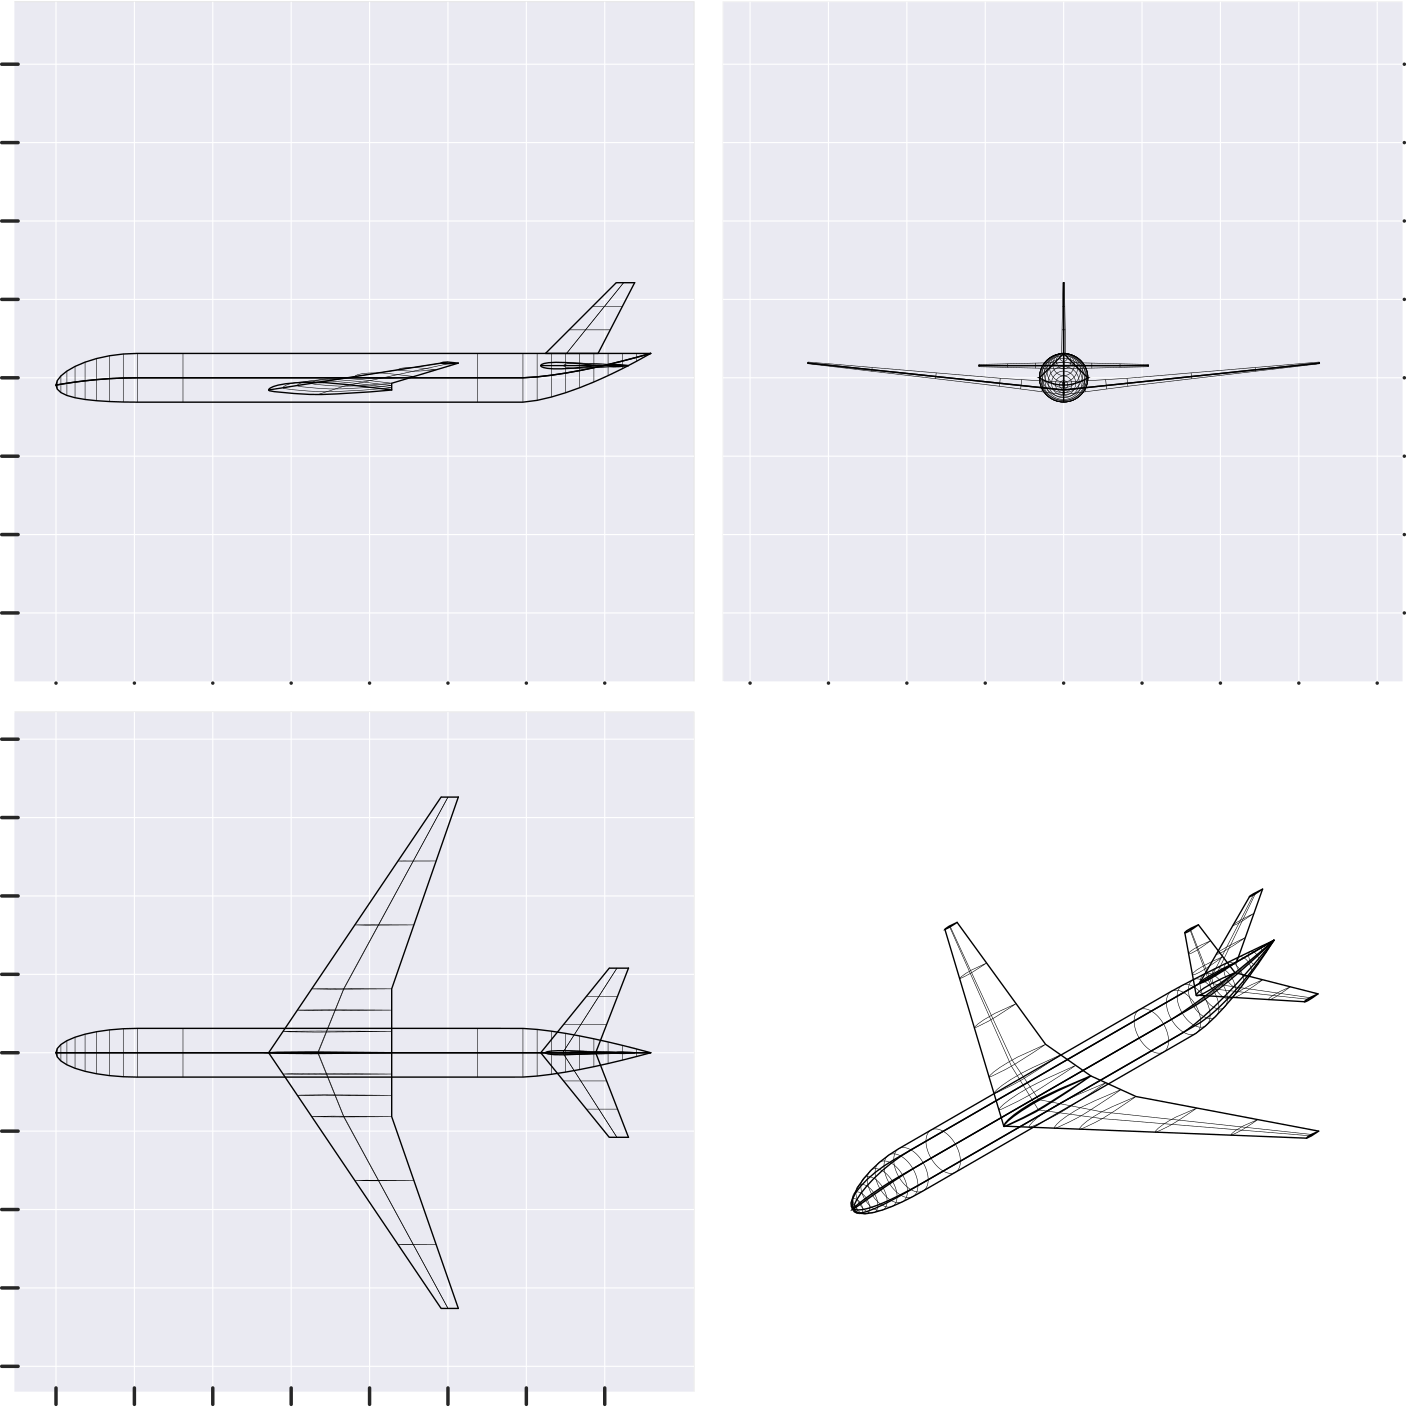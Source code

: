 <?xml version="1.0"?>
<!DOCTYPE ipe SYSTEM "ipe.dtd">
<ipe version="70218" creator="Ipe 7.2.26">
<info created="D:20221211181845" modified="D:20221211183513"/>
<ipestyle>
<opacity name="10%" value="0.1"/>
<opacity name="20%" value="0.2"/>
<opacity name="30%" value="0.3"/>
<opacity name="40%" value="0.4"/>
<opacity name="50%" value="0.5"/>
<opacity name="60%" value="0.6"/>
<opacity name="70%" value="0.7"/>
<opacity name="80%" value="0.8"/>
<opacity name="90%" value="0.9"/>
<layout paper="576 576" origin="0 0" frame="576 576" crop="no"/>
<pathstyle cap="0" join="0" fillrule="wind"/>
</ipestyle>
<ipestyle name="basic">
<symbol name="arrow/arc(spx)">
<path stroke="sym-stroke" fill="sym-stroke" pen="sym-pen">
0 0 m
-1 0.333 l
-1 -0.333 l
h
</path>
</symbol>
<symbol name="arrow/farc(spx)">
<path stroke="sym-stroke" fill="white" pen="sym-pen">
0 0 m
-1 0.333 l
-1 -0.333 l
h
</path>
</symbol>
<symbol name="arrow/ptarc(spx)">
<path stroke="sym-stroke" fill="sym-stroke" pen="sym-pen">
0 0 m
-1 0.333 l
-0.8 0 l
-1 -0.333 l
h
</path>
</symbol>
<symbol name="arrow/fptarc(spx)">
<path stroke="sym-stroke" fill="white" pen="sym-pen">
0 0 m
-1 0.333 l
-0.8 0 l
-1 -0.333 l
h
</path>
</symbol>
<symbol name="mark/disk(sx)" transformations="translations">
<path fill="sym-stroke">
0.6 0 0 0.6 0 0 e
</path>
</symbol>
<symbol name="mark/circle(sx)" transformations="translations">
<path fill="sym-stroke">
0.6 0 0 0.6 0 0 e
0.4 0 0 0.4 0 0 e
</path>
</symbol>
<symbol name="mark/fdisk(sfx)" transformations="translations">
<group>
<path fill="sym-fill">
0.5 0 0 0.5 0 0 e
</path>
<path fill="sym-stroke" fillrule="eofill">
0.6 0 0 0.6 0 0 e
0.4 0 0 0.4 0 0 e
</path>
</group>
</symbol>
<symbol name="mark/box(sx)" transformations="translations">
<path fill="sym-stroke" fillrule="eofill">
-0.6 -0.6 m
0.6 -0.6 l
0.6 0.6 l
-0.6 0.6 l
h
-0.4 -0.4 m
0.4 -0.4 l
0.4 0.4 l
-0.4 0.4 l
h
</path>
</symbol>
<symbol name="mark/square(sx)" transformations="translations">
<path fill="sym-stroke">
-0.6 -0.6 m
0.6 -0.6 l
0.6 0.6 l
-0.6 0.6 l
h
</path>
</symbol>
<symbol name="mark/fsquare(sfx)" transformations="translations">
<group>
<path fill="sym-fill">
-0.5 -0.5 m
0.5 -0.5 l
0.5 0.5 l
-0.5 0.5 l
h
</path>
<path fill="sym-stroke" fillrule="eofill">
-0.6 -0.6 m
0.6 -0.6 l
0.6 0.6 l
-0.6 0.6 l
h
-0.4 -0.4 m
0.4 -0.4 l
0.4 0.4 l
-0.4 0.4 l
h
</path>
</group>
</symbol>
<symbol name="mark/cross(sx)" transformations="translations">
<group>
<path fill="sym-stroke">
-0.43 -0.57 m
0.57 0.43 l
0.43 0.57 l
-0.57 -0.43 l
h
</path>
<path fill="sym-stroke">
-0.43 0.57 m
0.57 -0.43 l
0.43 -0.57 l
-0.57 0.43 l
h
</path>
</group>
</symbol>
<symbol name="arrow/fnormal(spx)">
<path stroke="sym-stroke" fill="white" pen="sym-pen">
0 0 m
-1 0.333 l
-1 -0.333 l
h
</path>
</symbol>
<symbol name="arrow/pointed(spx)">
<path stroke="sym-stroke" fill="sym-stroke" pen="sym-pen">
0 0 m
-1 0.333 l
-0.8 0 l
-1 -0.333 l
h
</path>
</symbol>
<symbol name="arrow/fpointed(spx)">
<path stroke="sym-stroke" fill="white" pen="sym-pen">
0 0 m
-1 0.333 l
-0.8 0 l
-1 -0.333 l
h
</path>
</symbol>
<symbol name="arrow/linear(spx)">
<path stroke="sym-stroke" pen="sym-pen">
-1 0.333 m
0 0 l
-1 -0.333 l
</path>
</symbol>
<symbol name="arrow/fdouble(spx)">
<path stroke="sym-stroke" fill="white" pen="sym-pen">
0 0 m
-1 0.333 l
-1 -0.333 l
h
-1 0 m
-2 0.333 l
-2 -0.333 l
h
</path>
</symbol>
<symbol name="arrow/double(spx)">
<path stroke="sym-stroke" fill="sym-stroke" pen="sym-pen">
0 0 m
-1 0.333 l
-1 -0.333 l
h
-1 0 m
-2 0.333 l
-2 -0.333 l
h
</path>
</symbol>
<symbol name="arrow/mid-normal(spx)">
<path stroke="sym-stroke" fill="sym-stroke" pen="sym-pen">
0.5 0 m
-0.5 0.333 l
-0.5 -0.333 l
h
</path>
</symbol>
<symbol name="arrow/mid-fnormal(spx)">
<path stroke="sym-stroke" fill="white" pen="sym-pen">
0.5 0 m
-0.5 0.333 l
-0.5 -0.333 l
h
</path>
</symbol>
<symbol name="arrow/mid-pointed(spx)">
<path stroke="sym-stroke" fill="sym-stroke" pen="sym-pen">
0.5 0 m
-0.5 0.333 l
-0.3 0 l
-0.5 -0.333 l
h
</path>
</symbol>
<symbol name="arrow/mid-fpointed(spx)">
<path stroke="sym-stroke" fill="white" pen="sym-pen">
0.5 0 m
-0.5 0.333 l
-0.3 0 l
-0.5 -0.333 l
h
</path>
</symbol>
<symbol name="arrow/mid-double(spx)">
<path stroke="sym-stroke" fill="sym-stroke" pen="sym-pen">
1 0 m
0 0.333 l
0 -0.333 l
h
0 0 m
-1 0.333 l
-1 -0.333 l
h
</path>
</symbol>
<symbol name="arrow/mid-fdouble(spx)">
<path stroke="sym-stroke" fill="white" pen="sym-pen">
1 0 m
0 0.333 l
0 -0.333 l
h
0 0 m
-1 0.333 l
-1 -0.333 l
h
</path>
</symbol>
<anglesize name="22.5 deg" value="22.5"/>
<anglesize name="30 deg" value="30"/>
<anglesize name="45 deg" value="45"/>
<anglesize name="60 deg" value="60"/>
<anglesize name="90 deg" value="90"/>
<arrowsize name="large" value="10"/>
<arrowsize name="small" value="5"/>
<arrowsize name="tiny" value="3"/>
<color name="blue" value="0 0 1"/>
<color name="brown" value="0.647 0.165 0.165"/>
<color name="darkblue" value="0 0 0.545"/>
<color name="darkcyan" value="0 0.545 0.545"/>
<color name="darkgray" value="0.663"/>
<color name="darkgreen" value="0 0.392 0"/>
<color name="darkmagenta" value="0.545 0 0.545"/>
<color name="darkorange" value="1 0.549 0"/>
<color name="darkred" value="0.545 0 0"/>
<color name="gold" value="1 0.843 0"/>
<color name="gray" value="0.745"/>
<color name="green" value="0 1 0"/>
<color name="lightblue" value="0.678 0.847 0.902"/>
<color name="lightcyan" value="0.878 1 1"/>
<color name="lightgray" value="0.827"/>
<color name="lightgreen" value="0.565 0.933 0.565"/>
<color name="lightyellow" value="1 1 0.878"/>
<color name="navy" value="0 0 0.502"/>
<color name="orange" value="1 0.647 0"/>
<color name="pink" value="1 0.753 0.796"/>
<color name="purple" value="0.627 0.125 0.941"/>
<color name="red" value="1 0 0"/>
<color name="seagreen" value="0.18 0.545 0.341"/>
<color name="turquoise" value="0.251 0.878 0.816"/>
<color name="violet" value="0.933 0.51 0.933"/>
<color name="yellow" value="1 1 0"/>
<dashstyle name="dash dot dotted" value="[4 2 1 2 1 2] 0"/>
<dashstyle name="dash dotted" value="[4 2 1 2] 0"/>
<dashstyle name="dashed" value="[4] 0"/>
<dashstyle name="dotted" value="[1 3] 0"/>
<gridsize name="10 pts (~3.5 mm)" value="10"/>
<gridsize name="14 pts (~5 mm)" value="14"/>
<gridsize name="16 pts (~6 mm)" value="16"/>
<gridsize name="20 pts (~7 mm)" value="20"/>
<gridsize name="28 pts (~10 mm)" value="28"/>
<gridsize name="32 pts (~12 mm)" value="32"/>
<gridsize name="4 pts" value="4"/>
<gridsize name="56 pts (~20 mm)" value="56"/>
<gridsize name="8 pts (~3 mm)" value="8"/>
<opacity name="10%" value="0.1"/>
<opacity name="30%" value="0.3"/>
<opacity name="50%" value="0.5"/>
<opacity name="75%" value="0.75"/>
<pen name="fat" value="1.2"/>
<pen name="heavier" value="0.8"/>
<pen name="ultrafat" value="2"/>
<symbolsize name="large" value="5"/>
<symbolsize name="small" value="2"/>
<symbolsize name="tiny" value="1.1"/>
<textsize name="Huge" value="\Huge"/>
<textsize name="LARGE" value="\LARGE"/>
<textsize name="Large" value="\Large"/>
<textsize name="footnote" value="\footnotesize"/>
<textsize name="huge" value="\huge"/>
<textsize name="large" value="\large"/>
<textsize name="script" value="\scriptsize"/>
<textsize name="small" value="\small"/>
<textsize name="tiny" value="\tiny"/>
<textstyle name="center" begin="\begin{center}" end="\end{center}"/>
<textstyle name="item" begin="\begin{itemize}\item{}" end="\end{itemize}"/>
<textstyle name="itemize" begin="\begin{itemize}" end="\end{itemize}"/>
<tiling name="falling" angle="-60" step="4" width="1"/>
<tiling name="rising" angle="30" step="4" width="1"/>
</ipestyle>
<page>
<layer name="Background"/>
<layer name="Airplane"/>
<view layers="Background Airplane" active="Airplane"/>
<group layer="Background" matrix="1 0 0 -1 0 576">
<group>
<path stroke="0.949" fill="0.917 0.917 0.949" join="0">
288.362 277.215 m
288.362 277.215 l
288.362 31.922 l
288.362 31.922 l
</path>
</group>
</group>
<group matrix="1 0 0 -1 0 576">
<group>
<path stroke="0.901" fill="0.917 0.917 0.949" join="0">
43.0691 277.215 m
288.362 277.215 l
288.362 31.922 l
43.0691 31.922 l
</path>
</group>
</group>
<group matrix="1 0 0 -1 0 576">
<group>
<path stroke="0.925" fill="0.917 0.917 0.949" join="0">
43.0691 277.215 m
288.362 277.215 l
288.362 277.215 l
43.0691 277.215 l
</path>
</group>
</group>
<group matrix="1 0 0 -1 0 576">
<group>
<path stroke="1" pen="1.25" cap="1">
288.362 277.215 m
43.0691 277.215 l
</path>
</group>
<group>
<path stroke="1">
58.6787 277.215 m
58.6787 277.215 l
58.6787 31.922 l
</path>
<path stroke="1">
86.8997 277.215 m
86.8997 277.215 l
86.8997 31.922 l
</path>
<path stroke="1">
115.121 277.215 m
115.121 277.215 l
115.121 31.922 l
</path>
<path stroke="1">
143.342 277.215 m
143.342 277.215 l
143.342 31.922 l
</path>
<path stroke="1">
171.563 277.215 m
171.563 277.215 l
171.563 31.922 l
</path>
<path stroke="1">
199.784 277.215 m
199.784 277.215 l
199.784 31.922 l
</path>
<path stroke="1">
228.004 277.215 m
228.004 277.215 l
228.004 31.922 l
</path>
<path stroke="1">
256.225 277.215 m
256.225 277.215 l
256.225 31.922 l
</path>
</group>
<group>
<group>
<path stroke="1" cap="1">
</path>
</group>
<group>
<path stroke="0.149" pen="1.25" cap="1">
58.6787 277.215 m
58.6787 277.215 l
</path>
</group>
</group>
<group>
<group>
<path stroke="1" cap="1">
</path>
</group>
<group>
<path stroke="0.149" pen="1.25" cap="1">
86.8997 277.215 m
86.8997 277.215 l
</path>
</group>
</group>
<group>
<group>
<path stroke="1" cap="1">
</path>
</group>
<group>
<path stroke="0.149" pen="1.25" cap="1">
115.121 277.215 m
115.121 277.215 l
</path>
</group>
</group>
<group>
<group>
<path stroke="1" cap="1">
</path>
</group>
<group>
<path stroke="0.149" pen="1.25" cap="1">
143.342 277.215 m
143.342 277.215 l
</path>
</group>
</group>
<group>
<group>
<path stroke="1" cap="1">
</path>
</group>
<group>
<path stroke="0.149" pen="1.25" cap="1">
171.563 277.215 m
171.563 277.215 l
</path>
</group>
</group>
<group>
<group>
<path stroke="1" cap="1">
</path>
</group>
<group>
<path stroke="0.149" pen="1.25" cap="1">
199.784 277.215 m
199.784 277.215 l
</path>
</group>
</group>
<group>
<group>
<path stroke="1" cap="1">
</path>
</group>
<group>
<path stroke="0.149" pen="1.25" cap="1">
228.004 277.215 m
228.004 277.215 l
</path>
</group>
</group>
<group>
<group>
<path stroke="1" cap="1">
</path>
</group>
<group>
<path stroke="0.149" pen="1.25" cap="1">
256.225 277.215 m
256.225 277.215 l
</path>
</group>
</group>
</group>
<group matrix="1 0 0 -1 0 576">
<group>
<path stroke="1" pen="1.25" cap="1">
43.0691 277.215 m
43.0691 277.215 l
</path>
</group>
</group>
<group matrix="1 0 0 -1 0 576">
<group>
<path stroke="1" pen="1.25" cap="1">
43.0691 277.215 m
43.0691 31.922 l
</path>
</group>
<group>
<group matrix="0 -0.12 -0.12 -0 16.9821 170.589">
</group>
</group>
<group>
<path stroke="1">
43.0691 251.962 m
288.362 251.962 l
288.362 251.962 l
</path>
<path stroke="1">
43.0691 223.741 m
288.362 223.741 l
288.362 223.741 l
</path>
<path stroke="1">
43.0691 195.52 m
288.362 195.52 l
288.362 195.52 l
</path>
<path stroke="1">
43.0691 167.299 m
288.362 167.299 l
288.362 167.299 l
</path>
<path stroke="1">
43.0691 139.078 m
288.362 139.078 l
288.362 139.078 l
</path>
<path stroke="1">
43.0691 110.857 m
288.362 110.857 l
288.362 110.857 l
</path>
<path stroke="1">
43.0691 82.6364 m
288.362 82.6364 l
288.362 82.6364 l
</path>
<path stroke="1">
43.0691 54.4154 m
288.362 54.4154 l
288.362 54.4154 l
</path>
</group>
<group>
<group>
<path stroke="1" cap="1">
</path>
</group>
<group>
<path stroke="0.149" pen="1.25" cap="1">
45.0315 251.962 m
39.1444 251.962 l
</path>
</group>
<group>
<group matrix="0.11 0 0 -0.11 20.6081 259.836">
</group>
</group>
</group>
<group>
<group>
<path stroke="1" cap="1">
</path>
</group>
<group>
<path stroke="0.149" pen="1.25" cap="1">
45.0315 223.741 m
39.1444 223.741 l
</path>
</group>
<group>
<group matrix="0.11 0 0 -0.11 20.6081 231.615">
</group>
</group>
</group>
<group>
<group>
<path stroke="1" cap="1">
</path>
</group>
<group>
<path stroke="0.149" pen="1.25" cap="1">
45.0315 195.52 m
39.1444 195.52 l
</path>
</group>
<group>
<group matrix="0.11 0 0 -0.11 20.6081 203.394">
</group>
</group>
</group>
<group>
<group>
<path stroke="1" cap="1">
</path>
</group>
<group>
<path stroke="0.149" pen="1.25" cap="1">
45.0315 167.299 m
39.1444 167.299 l
</path>
</group>
<group>
<group matrix="0.11 0 0 -0.11 26.879 175.173">
</group>
</group>
</group>
<group>
<group>
<path stroke="1" cap="1">
</path>
</group>
<group>
<path stroke="0.149" pen="1.25" cap="1">
45.0315 139.078 m
39.1444 139.078 l
</path>
</group>
<group>
<group matrix="0.11 0 0 -0.11 23.8204 146.952">
</group>
</group>
</group>
<group>
<group>
<path stroke="1" cap="1">
</path>
</group>
<group>
<path stroke="0.149" pen="1.25" cap="1">
45.0315 110.857 m
39.1444 110.857 l
</path>
</group>
<group>
<group matrix="0.11 0 0 -0.11 23.8204 118.731">
</group>
</group>
</group>
<group>
<group>
<path stroke="1" cap="1">
</path>
</group>
<group>
<path stroke="0.149" pen="1.25" cap="1">
45.0315 82.6364 m
39.1444 82.6364 l
</path>
</group>
<group>
<group matrix="0.11 0 0 -0.11 23.8204 90.51">
</group>
</group>
</group>
<group>
<group>
<path stroke="1" cap="1">
</path>
</group>
<group>
<path stroke="0.149" pen="1.25" cap="1">
45.0315 54.4154 m
39.1444 54.4154 l
</path>
</group>
<group>
<group matrix="0.11 0 0 -0.11 23.8204 62.289">
</group>
</group>
</group>
</group>
<group layer="Airplane" matrix="1 0 0 -1 0 576">
<group>
<path stroke="0" pen="0.5" cap="1">
135.231 171.686 m
140.405 170.88 l
145.578 170.074 l
150.751 169.268 l
166.272 166.849 l
181.792 164.431 l
197.312 162.012 l
135.231 171.686 m
140.405 170.88 l
145.578 170.074 l
150.751 169.268 l
166.272 166.849 l
181.792 164.431 l
197.312 162.012 l
</path>
</group>
<group>
<path stroke="0" pen="0.5" cap="1">
179.53 171.686 m
179.53 170.88 l
179.53 170.074 l
179.53 169.268 l
187.525 166.849 l
195.519 164.431 l
203.514 162.012 l
179.53 171.686 m
179.53 170.88 l
179.53 170.074 l
179.53 169.268 l
187.525 166.849 l
195.519 164.431 l
203.514 162.012 l
</path>
</group>
<group>
<path stroke="0" pen="0.2" cap="1">
152.951 168.935 m
156.055 168.45 l
159.159 167.965 l
162.263 167.48 l
174.773 165.529 l
187.283 163.578 l
199.793 161.627 l
152.951 168.935 m
156.055 168.45 l
159.159 167.965 l
162.263 167.48 l
174.773 165.529 l
187.283 163.578 l
199.793 161.627 l
</path>
</group>
<group>
<path stroke="0" pen="0.2" cap="1">
152.951 173.337 m
156.055 172.338 l
159.159 171.339 l
162.263 170.34 l
174.773 167.641 l
187.283 164.943 l
199.793 162.244 l
152.951 173.337 m
156.055 172.338 l
159.159 171.339 l
162.263 170.34 l
174.773 167.641 l
187.283 164.943 l
199.793 162.244 l
</path>
</group>
<group>
<path stroke="0" pen="0.5" cap="1">
179.53 171.664 m
164.474 169.841 l
155.357 169.018 l
149.1 168.929 l
145.264 169.075 l
141.355 169.451 l
138.645 169.94 l
136.933 170.447 l
135.79 171.003 l
135.323 171.421 l
135.264 171.781 l
135.502 171.963 l
137.228 172.283 l
144.391 172.957 l
150.018 173.29 l
154.134 173.325 l
159.77 173.108 l
171.868 172.363 l
179.53 171.708 l
179.53 171.664 m
164.474 169.841 l
155.357 169.018 l
149.1 168.929 l
145.264 169.075 l
141.355 169.451 l
138.645 169.94 l
136.933 170.447 l
135.79 171.003 l
135.323 171.421 l
135.264 171.781 l
135.502 171.963 l
137.228 172.283 l
144.391 172.957 l
150.018 173.29 l
154.134 173.325 l
159.77 173.108 l
171.868 172.363 l
179.53 171.708 l
179.53 171.708 l
</path>
</group>
<group>
<path stroke="0" pen="0.2" cap="1">
179.53 170.861 m
165.635 169.189 l
158.18 168.523 l
152.068 168.455 l
148.217 168.651 l
144.951 169.036 l
142.757 169.507 l
141.44 169.981 l
140.644 170.467 l
140.408 170.843 l
140.478 171.022 l
140.767 171.155 l
143.72 171.57 l
149.531 172.077 l
154.656 172.326 l
158.963 172.277 l
169.18 171.746 l
174.942 171.279 l
179.53 170.899 l
179.53 170.861 m
165.635 169.189 l
158.18 168.523 l
152.068 168.455 l
148.217 168.651 l
144.951 169.036 l
142.757 169.507 l
141.44 169.981 l
140.644 170.467 l
140.408 170.843 l
140.478 171.022 l
140.767 171.155 l
143.72 171.57 l
149.531 172.077 l
154.656 172.326 l
158.963 172.277 l
169.18 171.746 l
174.942 171.279 l
179.53 170.899 l
179.53 170.899 l
</path>
</group>
<group>
<path stroke="0" pen="0.2" cap="1">
179.53 170.057 m
166.949 168.555 l
160.458 168.013 l
156.723 167.954 l
152.807 168.105 l
149.891 168.416 l
147.62 168.882 l
146.301 169.378 l
145.705 169.795 l
145.584 170.106 l
145.785 170.286 l
147.348 170.557 l
152.598 171.048 l
157.425 171.319 l
161.683 171.286 l
171.021 170.796 l
177.383 170.259 l
179.53 170.091 l
179.53 170.057 m
166.949 168.555 l
160.458 168.013 l
156.723 167.954 l
152.807 168.105 l
149.891 168.416 l
147.62 168.882 l
146.301 169.378 l
145.705 169.795 l
145.584 170.106 l
145.785 170.286 l
147.348 170.557 l
152.598 171.048 l
157.425 171.319 l
161.683 171.286 l
171.021 170.796 l
177.383 170.259 l
179.53 170.091 l
179.53 170.091 l
</path>
</group>
<group>
<path stroke="0" pen="0.2" cap="1">
179.53 169.253 m
168.419 167.936 l
162.903 167.501 l
159.762 167.476 l
156.498 167.628 l
153.795 167.963 l
152.052 168.392 l
151.114 168.824 l
150.763 169.205 l
150.805 169.372 l
151.125 169.488 l
151.858 169.634 l
157.079 170.121 l
161.679 170.337 l
165.32 170.257 l
173.842 169.768 l
179.53 169.282 l
179.53 169.253 m
168.419 167.936 l
162.903 167.501 l
159.762 167.476 l
156.498 167.628 l
153.795 167.963 l
152.052 168.392 l
151.114 168.824 l
150.763 169.205 l
150.805 169.372 l
151.125 169.488 l
151.858 169.634 l
157.079 170.121 l
161.679 170.337 l
165.32 170.257 l
173.842 169.768 l
179.53 169.282 l
179.53 169.282 l
</path>
</group>
<group>
<path stroke="0" pen="0.2" cap="1">
187.525 166.839 m
178.313 165.77 l
174.907 165.532 l
171.379 165.579 l
168.741 165.848 l
167.232 166.202 l
166.465 166.574 l
166.272 166.854 l
166.401 166.982 l
167.539 167.17 l
172.422 167.575 l
175.677 167.628 l
180.353 167.405 l
185.45 167.028 l
187.525 166.86 l
187.525 166.839 m
178.313 165.77 l
174.907 165.532 l
171.379 165.579 l
168.741 165.848 l
167.232 166.202 l
166.465 166.574 l
166.272 166.854 l
166.401 166.982 l
167.539 167.17 l
172.422 167.575 l
175.677 167.628 l
180.353 167.405 l
185.45 167.028 l
187.525 166.86 l
187.525 166.86 l
</path>
</group>
<group>
<path stroke="0" pen="0.2" cap="1">
195.519 164.424 m
188.471 163.614 l
184.901 163.622 l
182.975 163.861 l
182.021 164.185 l
181.794 164.444 l
181.919 164.527 l
183.795 164.754 l
187.004 164.941 l
189.613 164.86 l
195.519 164.438 l
195.519 164.424 m
188.471 163.614 l
184.901 163.622 l
182.975 163.861 l
182.021 164.185 l
181.794 164.444 l
181.919 164.527 l
183.795 164.754 l
187.004 164.941 l
189.613 164.86 l
195.519 164.438 l
195.519 164.438 l
</path>
</group>
<group>
<path stroke="0" pen="0.5" cap="1">
203.514 162.009 m
199.636 161.625 l
198.033 161.72 l
197.35 161.947 l
197.324 162.035 l
197.393 162.06 l
198.016 162.14 l
200.155 162.237 l
203.514 162.016 l
203.514 162.009 m
199.636 161.625 l
198.033 161.72 l
197.35 161.947 l
197.324 162.035 l
197.393 162.06 l
198.016 162.14 l
200.155 162.237 l
203.514 162.016 l
203.514 162.016 l
</path>
</group>
<group>
<path stroke="0" pen="0.5" cap="1">
233.185 162.912 m
241.404 162.912 l
249.624 162.912 l
257.843 162.912 l
233.185 162.912 m
241.404 162.912 l
249.624 162.912 l
257.843 162.912 l
</path>
</group>
<group>
<path stroke="0" pen="0.5" cap="1">
252.969 162.912 m
256.902 162.912 l
260.835 162.912 l
264.767 162.912 l
252.969 162.912 m
256.902 162.912 l
260.835 162.912 l
264.767 162.912 l
</path>
</group>
<group>
<path stroke="0" pen="0.2" cap="1">
241.098 161.764 m
247.603 162.013 l
254.108 162.262 l
260.613 162.511 l
241.098 161.764 m
247.603 162.013 l
254.108 162.262 l
260.613 162.511 l
</path>
</group>
<group>
<path stroke="0" pen="0.2" cap="1">
241.098 164.06 m
247.603 163.812 l
254.108 163.563 l
260.613 163.314 l
241.098 164.06 m
247.603 163.812 l
254.108 163.563 l
260.613 163.314 l
</path>
</group>
<group>
<path stroke="0" pen="0.5" cap="1">
252.969 162.887 m
247.658 162.25 l
242.375 161.823 l
238.635 161.728 l
236 161.871 l
234.346 162.16 l
233.461 162.518 l
233.196 162.83 l
233.245 163.102 l
233.539 163.356 l
234.274 163.645 l
235.578 163.902 l
237.687 164.074 l
240.68 164.075 l
244.863 163.831 l
250.369 163.275 l
252.969 162.937 l
252.969 162.887 m
247.658 162.25 l
242.375 161.823 l
238.635 161.728 l
236 161.871 l
234.346 162.16 l
233.461 162.518 l
233.196 162.83 l
233.245 163.102 l
233.539 163.356 l
234.274 163.645 l
235.578 163.902 l
237.687 164.074 l
240.68 164.075 l
244.863 163.831 l
250.369 163.275 l
252.969 162.937 l
252.969 162.937 l
</path>
</group>
<group>
<path stroke="0" pen="0.2" cap="1">
256.902 162.893 m
252.076 162.327 l
247.634 162.014 l
244.728 162.011 l
242.827 162.209 l
241.787 162.509 l
241.428 162.805 l
241.439 163.04 l
241.682 163.26 l
242.314 163.502 l
243.609 163.728 l
245.673 163.84 l
248.603 163.765 l
252.849 163.42 l
256.902 162.932 l
256.902 162.893 m
252.076 162.327 l
247.634 162.014 l
244.728 162.011 l
242.827 162.209 l
241.787 162.509 l
241.428 162.805 l
241.439 163.04 l
241.682 163.26 l
242.314 163.502 l
243.609 163.728 l
245.673 163.84 l
248.603 163.765 l
252.849 163.42 l
256.902 162.932 l
256.902 162.932 l
</path>
</group>
<group>
<path stroke="0" pen="0.2" cap="1">
260.835 162.898 m
256.758 162.435 l
253.28 162.241 l
251.157 162.329 l
250.021 162.569 l
249.641 162.835 l
249.668 163.035 l
249.958 163.23 l
250.705 163.43 l
252.175 163.57 l
254.479 163.547 l
257.981 163.272 l
260.835 162.926 l
260.835 162.898 m
256.758 162.435 l
253.28 162.241 l
251.157 162.329 l
250.021 162.569 l
249.641 162.835 l
249.668 163.035 l
249.958 163.23 l
250.705 163.43 l
252.175 163.57 l
254.479 163.547 l
257.981 163.272 l
260.835 162.926 l
260.835 162.926 l
</path>
</group>
<group>
<path stroke="0" pen="0.5" cap="1">
264.767 162.904 m
261.551 162.562 l
259.283 162.512 l
258.131 162.685 l
257.843 162.903 l
257.94 163.05 l
258.387 163.209 l
259.465 163.32 l
261.387 163.274 l
264.522 162.955 l
264.767 162.921 l
264.767 162.904 m
261.551 162.562 l
259.283 162.512 l
258.131 162.685 l
257.843 162.903 l
257.94 163.05 l
258.387 163.209 l
259.465 163.32 l
261.387 163.274 l
264.522 162.955 l
264.767 162.921 l
264.767 162.921 l
</path>
</group>
<group>
<path stroke="0" pen="0.5" cap="1">
234.905 158.525 m
243.392 150.038 l
251.879 141.551 l
260.366 133.064 l
</path>
</group>
<group>
<path stroke="0" pen="0.5" cap="1">
253.829 158.525 m
258.216 150.038 l
262.603 141.551 l
266.99 133.064 l
</path>
</group>
<group>
<path stroke="0" pen="0.2" cap="1">
242.475 158.525 m
249.322 150.038 l
256.169 141.551 l
263.016 133.064 l
</path>
</group>
<group>
<path stroke="0" pen="0.2" cap="1">
242.475 158.525 m
249.322 150.038 l
256.169 141.551 l
263.016 133.064 l
</path>
</group>
<group>
<path stroke="0" pen="0.5" cap="1">
253.829 158.525 m
234.905 158.525 l
253.829 158.525 l
</path>
</group>
<group>
<path stroke="0" pen="0.2" cap="1">
258.216 150.038 m
243.392 150.038 l
258.216 150.038 l
</path>
</group>
<group>
<path stroke="0" pen="0.2" cap="1">
262.603 141.551 m
251.879 141.551 l
262.603 141.551 l
</path>
</group>
<group>
<path stroke="0" pen="0.5" cap="1">
266.99 133.064 m
260.366 133.064 l
266.99 133.064 l
</path>
</group>
<group>
<path stroke="0" pen="0.5" cap="1">
58.6787 169.931 m
59.1239 169.852 l
60.446 169.623 l
62.6048 169.273 l
65.5346 168.844 l
69.1466 168.387 l
73.3309 167.957 l
77.9604 167.607 l
82.8945 167.379 l
87.9831 167.299 l
104.394 167.299 l
210.367 167.299 l
226.778 167.299 l
231.887 166.974 l
236.995 166.38 l
242.103 165.611 l
247.211 164.7 l
252.32 163.666 l
257.428 162.523 l
262.536 161.281 l
267.645 159.946 l
272.753 158.525 l
</path>
</group>
<group>
<path stroke="0" pen="0.5" cap="1">
58.6787 169.931 m
59.1239 168.328 l
60.446 166.623 l
62.6048 164.886 l
65.5346 163.204 l
69.1466 161.666 l
73.3309 160.359 l
77.9604 159.362 l
82.8945 158.738 l
87.9831 158.525 l
104.394 158.525 l
210.367 158.525 l
226.778 158.525 l
231.887 158.525 l
236.995 158.525 l
242.103 158.525 l
247.211 158.525 l
252.32 158.525 l
257.428 158.525 l
262.536 158.525 l
267.645 158.525 l
272.753 158.525 l
</path>
</group>
<group>
<path stroke="0" pen="0.5" cap="1">
58.6787 169.931 m
59.1239 169.852 l
60.446 169.623 l
62.6048 169.273 l
65.5346 168.844 l
69.1466 168.387 l
73.3309 167.957 l
77.9604 167.607 l
82.8945 167.379 l
87.9831 167.299 l
104.394 167.299 l
210.367 167.299 l
226.778 167.299 l
231.887 166.974 l
236.995 166.38 l
242.103 165.611 l
247.211 164.7 l
252.32 163.666 l
257.428 162.523 l
262.536 161.281 l
267.645 159.946 l
272.753 158.525 l
</path>
</group>
<group>
<path stroke="0" pen="0.5" cap="1">
58.6787 169.931 m
59.1239 171.376 l
60.446 172.624 l
62.6048 173.66 l
65.5346 174.484 l
69.1466 175.108 l
73.3309 175.556 l
77.9604 175.852 l
82.8945 176.019 l
87.9831 176.073 l
104.394 176.073 l
210.367 176.073 l
226.778 176.073 l
231.887 175.423 l
236.995 174.235 l
242.103 172.696 l
247.211 170.874 l
252.32 168.807 l
257.428 166.521 l
262.536 164.037 l
267.645 161.367 l
272.753 158.525 l
</path>
</group>
<group>
<path stroke="0" pen="0.2" cap="1">
58.6787 169.931 m
59.1239 169.852 l
60.446 169.623 l
62.6048 169.273 l
65.5346 168.844 l
69.1466 168.387 l
73.3309 167.957 l
77.9604 167.607 l
82.8945 167.379 l
87.9831 167.299 l
104.394 167.299 l
210.367 167.299 l
226.778 167.299 l
231.887 166.974 l
236.995 166.38 l
242.103 165.611 l
247.211 164.7 l
252.32 163.666 l
257.428 162.523 l
262.536 161.281 l
267.645 159.946 l
272.753 158.525 l
</path>
</group>
<group>
<path stroke="0" pen="0.2" cap="1">
59.1239 168.328 m
59.1239 168.337 l
59.1239 168.362 l
59.1239 168.403 l
59.1239 168.46 l
59.1239 168.533 l
59.1239 168.619 l
59.1239 168.72 l
59.1239 168.833 l
59.1239 168.956 l
59.1239 169.09 l
59.1239 169.232 l
59.1239 169.381 l
59.1239 169.535 l
59.1239 169.693 l
59.1239 169.852 l
59.1239 170.011 l
59.1239 170.169 l
59.1239 170.323 l
59.1239 170.472 l
59.1239 170.614 l
59.1239 170.748 l
59.1239 170.871 l
59.1239 170.984 l
59.1239 171.085 l
59.1239 171.171 l
59.1239 171.244 l
59.1239 171.301 l
59.1239 171.342 l
59.1239 171.367 l
59.1239 171.376 l
59.1239 171.367 l
59.1239 171.342 l
59.1239 171.301 l
59.1239 171.244 l
59.1239 171.171 l
59.1239 171.085 l
59.1239 170.984 l
59.1239 170.871 l
59.1239 170.748 l
59.1239 170.614 l
59.1239 170.472 l
59.1239 170.323 l
59.1239 170.169 l
59.1239 170.011 l
59.1239 169.852 l
59.1239 169.693 l
59.1239 169.535 l
59.1239 169.381 l
59.1239 169.232 l
59.1239 169.09 l
59.1239 168.956 l
59.1239 168.833 l
59.1239 168.72 l
59.1239 168.619 l
59.1239 168.533 l
59.1239 168.46 l
59.1239 168.403 l
59.1239 168.362 l
59.1239 168.337 l
59.1239 168.328 l
</path>
</group>
<group>
<path stroke="0" pen="0.2" cap="1">
60.446 166.623 m
60.446 166.639 l
60.446 166.688 l
60.446 166.77 l
60.446 166.882 l
60.446 167.025 l
60.446 167.196 l
60.446 167.393 l
60.446 167.616 l
60.446 167.86 l
60.446 168.123 l
60.446 168.403 l
60.446 168.696 l
60.446 169 l
60.446 169.31 l
60.446 169.623 l
60.446 169.937 l
60.446 170.247 l
60.446 170.551 l
60.446 170.844 l
60.446 171.124 l
60.446 171.387 l
60.446 171.631 l
60.446 171.854 l
60.446 172.051 l
60.446 172.222 l
60.446 172.365 l
60.446 172.477 l
60.446 172.559 l
60.446 172.608 l
60.446 172.624 l
60.446 172.608 l
60.446 172.559 l
60.446 172.477 l
60.446 172.365 l
60.446 172.222 l
60.446 172.051 l
60.446 171.854 l
60.446 171.631 l
60.446 171.387 l
60.446 171.124 l
60.446 170.844 l
60.446 170.551 l
60.446 170.247 l
60.446 169.937 l
60.446 169.623 l
60.446 169.31 l
60.446 169 l
60.446 168.696 l
60.446 168.403 l
60.446 168.123 l
60.446 167.86 l
60.446 167.616 l
60.446 167.393 l
60.446 167.196 l
60.446 167.025 l
60.446 166.882 l
60.446 166.77 l
60.446 166.688 l
60.446 166.639 l
60.446 166.623 l
</path>
</group>
<group>
<path stroke="0" pen="0.2" cap="1">
62.6048 164.886 m
62.6048 164.91 l
62.6048 164.982 l
62.6048 165.101 l
62.6048 165.266 l
62.6048 165.474 l
62.6048 165.724 l
62.6048 166.013 l
62.6048 166.338 l
62.6048 166.695 l
62.6048 167.08 l
62.6048 167.489 l
62.6048 167.918 l
62.6048 168.361 l
62.6048 168.815 l
62.6048 169.273 l
62.6048 169.732 l
62.6048 170.185 l
62.6048 170.629 l
62.6048 171.058 l
62.6048 171.467 l
62.6048 171.852 l
62.6048 172.209 l
62.6048 172.533 l
62.6048 172.822 l
62.6048 173.072 l
62.6048 173.281 l
62.6048 173.446 l
62.6048 173.564 l
62.6048 173.636 l
62.6048 173.66 l
62.6048 173.636 l
62.6048 173.564 l
62.6048 173.446 l
62.6048 173.281 l
62.6048 173.072 l
62.6048 172.822 l
62.6048 172.533 l
62.6048 172.209 l
62.6048 171.852 l
62.6048 171.467 l
62.6048 171.058 l
62.6048 170.629 l
62.6048 170.185 l
62.6048 169.732 l
62.6048 169.273 l
62.6048 168.815 l
62.6048 168.361 l
62.6048 167.918 l
62.6048 167.489 l
62.6048 167.08 l
62.6048 166.695 l
62.6048 166.338 l
62.6048 166.013 l
62.6048 165.724 l
62.6048 165.474 l
62.6048 165.266 l
62.6048 165.101 l
62.6048 164.982 l
62.6048 164.91 l
62.6048 164.886 l
</path>
</group>
<group>
<path stroke="0" pen="0.2" cap="1">
65.5346 163.204 m
65.5346 163.235 l
65.5346 163.327 l
65.5346 163.48 l
65.5346 163.692 l
65.5346 163.96 l
65.5346 164.281 l
65.5346 164.653 l
65.5346 165.07 l
65.5346 165.529 l
65.5346 166.024 l
65.5346 166.55 l
65.5346 167.101 l
65.5346 167.671 l
65.5346 168.254 l
65.5346 168.844 l
65.5346 169.433 l
65.5346 170.016 l
65.5346 170.587 l
65.5346 171.138 l
65.5346 171.664 l
65.5346 172.159 l
65.5346 172.618 l
65.5346 173.035 l
65.5346 173.406 l
65.5346 173.728 l
65.5346 173.996 l
65.5346 174.207 l
65.5346 174.36 l
65.5346 174.453 l
65.5346 174.484 l
65.5346 174.453 l
65.5346 174.36 l
65.5346 174.207 l
65.5346 173.996 l
65.5346 173.728 l
65.5346 173.406 l
65.5346 173.035 l
65.5346 172.618 l
65.5346 172.159 l
65.5346 171.664 l
65.5346 171.138 l
65.5346 170.587 l
65.5346 170.016 l
65.5346 169.433 l
65.5346 168.844 l
65.5346 168.254 l
65.5346 167.671 l
65.5346 167.101 l
65.5346 166.55 l
65.5346 166.024 l
65.5346 165.529 l
65.5346 165.07 l
65.5346 164.653 l
65.5346 164.281 l
65.5346 163.96 l
65.5346 163.692 l
65.5346 163.48 l
65.5346 163.327 l
65.5346 163.235 l
65.5346 163.204 l
</path>
</group>
<group>
<path stroke="0" pen="0.2" cap="1">
69.1466 161.666 m
69.1466 161.702 l
69.1466 161.813 l
69.1466 161.995 l
69.1466 162.247 l
69.1466 162.566 l
69.1466 162.949 l
69.1466 163.392 l
69.1466 163.889 l
69.1466 164.436 l
69.1466 165.026 l
69.1466 165.653 l
69.1466 166.31 l
69.1466 166.989 l
69.1466 167.684 l
69.1466 168.387 l
69.1466 169.089 l
69.1466 169.784 l
69.1466 170.464 l
69.1466 171.12 l
69.1466 171.747 l
69.1466 172.337 l
69.1466 172.884 l
69.1466 173.382 l
69.1466 173.824 l
69.1466 174.207 l
69.1466 174.527 l
69.1466 174.779 l
69.1466 174.961 l
69.1466 175.071 l
69.1466 175.108 l
69.1466 175.071 l
69.1466 174.961 l
69.1466 174.779 l
69.1466 174.527 l
69.1466 174.207 l
69.1466 173.824 l
69.1466 173.382 l
69.1466 172.884 l
69.1466 172.337 l
69.1466 171.747 l
69.1466 171.12 l
69.1466 170.464 l
69.1466 169.784 l
69.1466 169.089 l
69.1466 168.387 l
69.1466 167.684 l
69.1466 166.989 l
69.1466 166.31 l
69.1466 165.653 l
69.1466 165.026 l
69.1466 164.436 l
69.1466 163.889 l
69.1466 163.392 l
69.1466 162.949 l
69.1466 162.566 l
69.1466 162.247 l
69.1466 161.995 l
69.1466 161.813 l
69.1466 161.702 l
69.1466 161.666 l
</path>
</group>
<group>
<path stroke="0" pen="0.2" cap="1">
73.3309 160.359 m
73.3309 160.401 l
73.3309 160.525 l
73.3309 160.731 l
73.3309 161.016 l
73.3309 161.377 l
73.3309 161.81 l
73.3309 162.311 l
73.3309 162.873 l
73.3309 163.491 l
73.3309 164.158 l
73.3309 164.867 l
73.3309 165.609 l
73.3309 166.377 l
73.3309 167.163 l
73.3309 167.957 l
73.3309 168.752 l
73.3309 169.537 l
73.3309 170.305 l
73.3309 171.048 l
73.3309 171.756 l
73.3309 172.423 l
73.3309 173.042 l
73.3309 173.604 l
73.3309 174.104 l
73.3309 174.538 l
73.3309 174.899 l
73.3309 175.184 l
73.3309 175.39 l
73.3309 175.514 l
73.3309 175.556 l
73.3309 175.514 l
73.3309 175.39 l
73.3309 175.184 l
73.3309 174.899 l
73.3309 174.538 l
73.3309 174.104 l
73.3309 173.604 l
73.3309 173.042 l
73.3309 172.423 l
73.3309 171.756 l
73.3309 171.048 l
73.3309 170.305 l
73.3309 169.537 l
73.3309 168.752 l
73.3309 167.957 l
73.3309 167.163 l
73.3309 166.377 l
73.3309 165.609 l
73.3309 164.867 l
73.3309 164.158 l
73.3309 163.491 l
73.3309 162.873 l
73.3309 162.311 l
73.3309 161.81 l
73.3309 161.377 l
73.3309 161.016 l
73.3309 160.731 l
73.3309 160.525 l
73.3309 160.401 l
73.3309 160.359 l
</path>
</group>
<group>
<path stroke="0" pen="0.2" cap="1">
77.9604 159.362 m
77.9604 159.408 l
77.9604 159.543 l
77.9604 159.766 l
77.9604 160.075 l
77.9604 160.467 l
77.9604 160.937 l
77.9604 161.48 l
77.9604 162.09 l
77.9604 162.761 l
77.9604 163.485 l
77.9604 164.254 l
77.9604 165.059 l
77.9604 165.893 l
77.9604 166.745 l
77.9604 167.607 l
77.9604 168.469 l
77.9604 169.321 l
77.9604 170.155 l
77.9604 170.961 l
77.9604 171.729 l
77.9604 172.453 l
77.9604 173.124 l
77.9604 173.734 l
77.9604 174.277 l
77.9604 174.747 l
77.9604 175.139 l
77.9604 175.448 l
77.9604 175.672 l
77.9604 175.807 l
77.9604 175.852 l
77.9604 175.807 l
77.9604 175.672 l
77.9604 175.448 l
77.9604 175.139 l
77.9604 174.747 l
77.9604 174.277 l
77.9604 173.734 l
77.9604 173.124 l
77.9604 172.453 l
77.9604 171.729 l
77.9604 170.961 l
77.9604 170.155 l
77.9604 169.321 l
77.9604 168.469 l
77.9604 167.607 l
77.9604 166.745 l
77.9604 165.893 l
77.9604 165.059 l
77.9604 164.254 l
77.9604 163.485 l
77.9604 162.761 l
77.9604 162.09 l
77.9604 161.48 l
77.9604 160.937 l
77.9604 160.467 l
77.9604 160.075 l
77.9604 159.766 l
77.9604 159.543 l
77.9604 159.408 l
77.9604 159.362 l
</path>
</group>
<group>
<path stroke="0" pen="0.2" cap="1">
82.8945 158.738 m
82.8945 158.785 l
82.8945 158.927 l
82.8945 159.161 l
82.8945 159.485 l
82.8945 159.896 l
82.8945 160.388 l
82.8945 160.957 l
82.8945 161.597 l
82.8945 162.3 l
82.8945 163.058 l
82.8945 163.864 l
82.8945 164.709 l
82.8945 165.582 l
82.8945 166.475 l
82.8945 167.379 l
82.8945 168.282 l
82.8945 169.175 l
82.8945 170.049 l
82.8945 170.893 l
82.8945 171.699 l
82.8945 172.457 l
82.8945 173.16 l
82.8945 173.8 l
82.8945 174.369 l
82.8945 174.861 l
82.8945 175.272 l
82.8945 175.596 l
82.8945 175.83 l
82.8945 175.972 l
82.8945 176.019 l
82.8945 175.972 l
82.8945 175.83 l
82.8945 175.596 l
82.8945 175.272 l
82.8945 174.861 l
82.8945 174.369 l
82.8945 173.8 l
82.8945 173.16 l
82.8945 172.457 l
82.8945 171.699 l
82.8945 170.893 l
82.8945 170.049 l
82.8945 169.175 l
82.8945 168.282 l
82.8945 167.379 l
82.8945 166.475 l
82.8945 165.582 l
82.8945 164.709 l
82.8945 163.864 l
82.8945 163.058 l
82.8945 162.3 l
82.8945 161.597 l
82.8945 160.957 l
82.8945 160.388 l
82.8945 159.896 l
82.8945 159.485 l
82.8945 159.161 l
82.8945 158.927 l
82.8945 158.785 l
82.8945 158.738 l
</path>
</group>
<group>
<path stroke="0" pen="0.2" cap="1">
87.9831 158.525 m
87.9831 158.574 l
87.9831 158.717 l
87.9831 158.955 l
87.9831 159.284 l
87.9831 159.701 l
87.9831 160.201 l
87.9831 160.779 l
87.9831 161.428 l
87.9831 162.142 l
87.9831 162.912 l
87.9831 163.731 l
87.9831 164.588 l
87.9831 165.475 l
87.9831 166.382 l
87.9831 167.299 l
87.9831 168.216 l
87.9831 169.123 l
87.9831 170.01 l
87.9831 170.868 l
87.9831 171.686 l
87.9831 172.456 l
87.9831 173.17 l
87.9831 173.819 l
87.9831 174.397 l
87.9831 174.898 l
87.9831 175.314 l
87.9831 175.644 l
87.9831 175.881 l
87.9831 176.025 l
87.9831 176.073 l
87.9831 176.025 l
87.9831 175.881 l
87.9831 175.644 l
87.9831 175.314 l
87.9831 174.898 l
87.9831 174.397 l
87.9831 173.819 l
87.9831 173.17 l
87.9831 172.456 l
87.9831 171.686 l
87.9831 170.868 l
87.9831 170.01 l
87.9831 169.123 l
87.9831 168.216 l
87.9831 167.299 l
87.9831 166.382 l
87.9831 165.475 l
87.9831 164.588 l
87.9831 163.731 l
87.9831 162.912 l
87.9831 162.142 l
87.9831 161.428 l
87.9831 160.779 l
87.9831 160.201 l
87.9831 159.701 l
87.9831 159.284 l
87.9831 158.955 l
87.9831 158.717 l
87.9831 158.574 l
87.9831 158.525 l
</path>
</group>
<group>
<path stroke="0" pen="0.2" cap="1">
104.394 158.525 m
104.394 158.574 l
104.394 158.717 l
104.394 158.955 l
104.394 159.284 l
104.394 159.701 l
104.394 160.201 l
104.394 160.779 l
104.394 161.428 l
104.394 162.142 l
104.394 162.912 l
104.394 163.731 l
104.394 164.588 l
104.394 165.475 l
104.394 166.382 l
104.394 167.299 l
104.394 168.216 l
104.394 169.123 l
104.394 170.01 l
104.394 170.868 l
104.394 171.686 l
104.394 172.456 l
104.394 173.17 l
104.394 173.819 l
104.394 174.397 l
104.394 174.898 l
104.394 175.314 l
104.394 175.644 l
104.394 175.881 l
104.394 176.025 l
104.394 176.073 l
104.394 176.025 l
104.394 175.881 l
104.394 175.644 l
104.394 175.314 l
104.394 174.898 l
104.394 174.397 l
104.394 173.819 l
104.394 173.17 l
104.394 172.456 l
104.394 171.686 l
104.394 170.868 l
104.394 170.01 l
104.394 169.123 l
104.394 168.216 l
104.394 167.299 l
104.394 166.382 l
104.394 165.475 l
104.394 164.588 l
104.394 163.731 l
104.394 162.912 l
104.394 162.142 l
104.394 161.428 l
104.394 160.779 l
104.394 160.201 l
104.394 159.701 l
104.394 159.284 l
104.394 158.955 l
104.394 158.717 l
104.394 158.574 l
104.394 158.525 l
</path>
</group>
<group>
<path stroke="0" pen="0.2" cap="1">
210.367 158.525 m
210.367 158.574 l
210.367 158.717 l
210.367 158.955 l
210.367 159.284 l
210.367 159.701 l
210.367 160.201 l
210.367 160.779 l
210.367 161.428 l
210.367 162.142 l
210.367 162.912 l
210.367 163.731 l
210.367 164.588 l
210.367 165.475 l
210.367 166.382 l
210.367 167.299 l
210.367 168.216 l
210.367 169.123 l
210.367 170.01 l
210.367 170.868 l
210.367 171.686 l
210.367 172.456 l
210.367 173.17 l
210.367 173.819 l
210.367 174.397 l
210.367 174.898 l
210.367 175.314 l
210.367 175.644 l
210.367 175.881 l
210.367 176.025 l
210.367 176.073 l
210.367 176.025 l
210.367 175.881 l
210.367 175.644 l
210.367 175.314 l
210.367 174.898 l
210.367 174.397 l
210.367 173.819 l
210.367 173.17 l
210.367 172.456 l
210.367 171.686 l
210.367 170.868 l
210.367 170.01 l
210.367 169.123 l
210.367 168.216 l
210.367 167.299 l
210.367 166.382 l
210.367 165.475 l
210.367 164.588 l
210.367 163.731 l
210.367 162.912 l
210.367 162.142 l
210.367 161.428 l
210.367 160.779 l
210.367 160.201 l
210.367 159.701 l
210.367 159.284 l
210.367 158.955 l
210.367 158.717 l
210.367 158.574 l
210.367 158.525 l
</path>
</group>
<group>
<path stroke="0" pen="0.2" cap="1">
226.778 158.525 m
226.778 158.574 l
226.778 158.717 l
226.778 158.955 l
226.778 159.284 l
226.778 159.701 l
226.778 160.201 l
226.778 160.779 l
226.778 161.428 l
226.778 162.142 l
226.778 162.912 l
226.778 163.731 l
226.778 164.588 l
226.778 165.475 l
226.778 166.382 l
226.778 167.299 l
226.778 168.216 l
226.778 169.123 l
226.778 170.01 l
226.778 170.868 l
226.778 171.686 l
226.778 172.456 l
226.778 173.17 l
226.778 173.819 l
226.778 174.397 l
226.778 174.898 l
226.778 175.314 l
226.778 175.644 l
226.778 175.881 l
226.778 176.025 l
226.778 176.073 l
226.778 176.025 l
226.778 175.881 l
226.778 175.644 l
226.778 175.314 l
226.778 174.898 l
226.778 174.397 l
226.778 173.819 l
226.778 173.17 l
226.778 172.456 l
226.778 171.686 l
226.778 170.868 l
226.778 170.01 l
226.778 169.123 l
226.778 168.216 l
226.778 167.299 l
226.778 166.382 l
226.778 165.475 l
226.778 164.588 l
226.778 163.731 l
226.778 162.912 l
226.778 162.142 l
226.778 161.428 l
226.778 160.779 l
226.778 160.201 l
226.778 159.701 l
226.778 159.284 l
226.778 158.955 l
226.778 158.717 l
226.778 158.574 l
226.778 158.525 l
</path>
</group>
<group>
<path stroke="0" pen="0.2" cap="1">
231.887 158.525 m
231.887 158.572 l
231.887 158.71 l
231.887 158.939 l
231.887 159.256 l
231.887 159.657 l
231.887 160.139 l
231.887 160.696 l
231.887 161.321 l
231.887 162.008 l
231.887 162.75 l
231.887 163.538 l
231.887 164.363 l
231.887 165.218 l
231.887 166.091 l
231.887 166.974 l
231.887 167.857 l
231.887 168.731 l
231.887 169.585 l
231.887 170.411 l
231.887 171.199 l
231.887 171.94 l
231.887 172.628 l
231.887 173.253 l
231.887 173.81 l
231.887 174.291 l
231.887 174.693 l
231.887 175.01 l
231.887 175.238 l
231.887 175.377 l
231.887 175.423 l
231.887 175.377 l
231.887 175.238 l
231.887 175.01 l
231.887 174.693 l
231.887 174.291 l
231.887 173.81 l
231.887 173.253 l
231.887 172.628 l
231.887 171.94 l
231.887 171.199 l
231.887 170.411 l
231.887 169.585 l
231.887 168.731 l
231.887 167.857 l
231.887 166.974 l
231.887 166.091 l
231.887 165.218 l
231.887 164.363 l
231.887 163.538 l
231.887 162.75 l
231.887 162.008 l
231.887 161.321 l
231.887 160.696 l
231.887 160.139 l
231.887 159.657 l
231.887 159.256 l
231.887 158.939 l
231.887 158.71 l
231.887 158.572 l
231.887 158.525 l
</path>
</group>
<group>
<path stroke="0" pen="0.2" cap="1">
236.995 158.525 m
236.995 158.568 l
236.995 158.697 l
236.995 158.91 l
236.995 159.205 l
236.995 159.578 l
236.995 160.026 l
236.995 160.543 l
236.995 161.124 l
236.995 161.763 l
236.995 162.453 l
236.995 163.185 l
236.995 163.953 l
236.995 164.747 l
236.995 165.559 l
236.995 166.38 l
236.995 167.201 l
236.995 168.013 l
236.995 168.807 l
236.995 169.575 l
236.995 170.307 l
236.995 170.997 l
236.995 171.636 l
236.995 172.217 l
236.995 172.735 l
236.995 173.182 l
236.995 173.556 l
236.995 173.85 l
236.995 174.063 l
236.995 174.192 l
236.995 174.235 l
236.995 174.192 l
236.995 174.063 l
236.995 173.85 l
236.995 173.556 l
236.995 173.182 l
236.995 172.735 l
236.995 172.217 l
236.995 171.636 l
236.995 170.997 l
236.995 170.307 l
236.995 169.575 l
236.995 168.807 l
236.995 168.013 l
236.995 167.201 l
236.995 166.38 l
236.995 165.559 l
236.995 164.747 l
236.995 163.953 l
236.995 163.185 l
236.995 162.453 l
236.995 161.763 l
236.995 161.124 l
236.995 160.543 l
236.995 160.026 l
236.995 159.578 l
236.995 159.205 l
236.995 158.91 l
236.995 158.697 l
236.995 158.568 l
236.995 158.525 l
</path>
</group>
<group>
<path stroke="0" pen="0.2" cap="1">
242.103 158.525 m
242.103 158.564 l
242.103 158.68 l
242.103 158.872 l
242.103 159.138 l
242.103 159.475 l
242.103 159.879 l
242.103 160.345 l
242.103 160.87 l
242.103 161.446 l
242.103 162.068 l
242.103 162.729 l
242.103 163.421 l
242.103 164.138 l
242.103 164.87 l
242.103 165.611 l
242.103 166.351 l
242.103 167.084 l
242.103 167.8 l
242.103 168.493 l
242.103 169.153 l
242.103 169.775 l
242.103 170.352 l
242.103 170.876 l
242.103 171.343 l
242.103 171.747 l
242.103 172.083 l
242.103 172.349 l
242.103 172.541 l
242.103 172.657 l
242.103 172.696 l
242.103 172.657 l
242.103 172.541 l
242.103 172.349 l
242.103 172.083 l
242.103 171.747 l
242.103 171.343 l
242.103 170.876 l
242.103 170.352 l
242.103 169.775 l
242.103 169.153 l
242.103 168.493 l
242.103 167.8 l
242.103 167.084 l
242.103 166.351 l
242.103 165.611 l
242.103 164.87 l
242.103 164.138 l
242.103 163.421 l
242.103 162.729 l
242.103 162.068 l
242.103 161.446 l
242.103 160.87 l
242.103 160.345 l
242.103 159.879 l
242.103 159.475 l
242.103 159.138 l
242.103 158.872 l
242.103 158.68 l
242.103 158.564 l
242.103 158.525 l
</path>
</group>
<group>
<path stroke="0" pen="0.2" cap="1">
247.211 158.525 m
247.211 158.559 l
247.211 158.66 l
247.211 158.828 l
247.211 159.059 l
247.211 159.353 l
247.211 159.705 l
247.211 160.111 l
247.211 160.568 l
247.211 161.071 l
247.211 161.613 l
247.211 162.188 l
247.211 162.792 l
247.211 163.416 l
247.211 164.054 l
247.211 164.7 l
247.211 165.345 l
247.211 165.983 l
247.211 166.608 l
247.211 167.211 l
247.211 167.787 l
247.211 168.329 l
247.211 168.831 l
247.211 169.288 l
247.211 169.695 l
247.211 170.047 l
247.211 170.34 l
247.211 170.572 l
247.211 170.739 l
247.211 170.84 l
247.211 170.874 l
247.211 170.84 l
247.211 170.739 l
247.211 170.572 l
247.211 170.34 l
247.211 170.047 l
247.211 169.695 l
247.211 169.288 l
247.211 168.831 l
247.211 168.329 l
247.211 167.787 l
247.211 167.211 l
247.211 166.608 l
247.211 165.983 l
247.211 165.345 l
247.211 164.7 l
247.211 164.054 l
247.211 163.416 l
247.211 162.792 l
247.211 162.188 l
247.211 161.613 l
247.211 161.071 l
247.211 160.568 l
247.211 160.111 l
247.211 159.705 l
247.211 159.353 l
247.211 159.059 l
247.211 158.828 l
247.211 158.66 l
247.211 158.559 l
247.211 158.525 l
</path>
</group>
<group>
<path stroke="0" pen="0.2" cap="1">
252.32 158.525 m
252.32 158.554 l
252.32 158.638 l
252.32 158.777 l
252.32 158.97 l
252.32 159.214 l
252.32 159.507 l
252.32 159.846 l
252.32 160.226 l
252.32 160.645 l
252.32 161.096 l
252.32 161.575 l
252.32 162.078 l
252.32 162.597 l
252.32 163.129 l
252.32 163.666 l
252.32 164.203 l
252.32 164.735 l
252.32 165.255 l
252.32 165.757 l
252.32 166.236 l
252.32 166.688 l
252.32 167.106 l
252.32 167.486 l
252.32 167.825 l
252.32 168.118 l
252.32 168.362 l
252.32 168.555 l
252.32 168.694 l
252.32 168.779 l
252.32 168.807 l
252.32 168.779 l
252.32 168.694 l
252.32 168.555 l
252.32 168.362 l
252.32 168.118 l
252.32 167.825 l
252.32 167.486 l
252.32 167.106 l
252.32 166.688 l
252.32 166.236 l
252.32 165.757 l
252.32 165.255 l
252.32 164.735 l
252.32 164.203 l
252.32 163.666 l
252.32 163.129 l
252.32 162.597 l
252.32 162.078 l
252.32 161.575 l
252.32 161.096 l
252.32 160.645 l
252.32 160.226 l
252.32 159.846 l
252.32 159.507 l
252.32 159.214 l
252.32 158.97 l
252.32 158.777 l
252.32 158.638 l
252.32 158.554 l
252.32 158.525 l
</path>
</group>
<group>
<path stroke="0" pen="0.2" cap="1">
257.428 158.525 m
257.428 158.547 l
257.428 158.613 l
257.428 158.721 l
257.428 158.871 l
257.428 159.061 l
257.428 159.289 l
257.428 159.552 l
257.428 159.848 l
257.428 160.173 l
257.428 160.524 l
257.428 160.897 l
257.428 161.288 l
257.428 161.692 l
257.428 162.105 l
257.428 162.523 l
257.428 162.941 l
257.428 163.355 l
257.428 163.759 l
257.428 164.15 l
257.428 164.522 l
257.428 164.873 l
257.428 165.199 l
257.428 165.494 l
257.428 165.758 l
257.428 165.986 l
257.428 166.176 l
257.428 166.326 l
257.428 166.434 l
257.428 166.499 l
257.428 166.521 l
257.428 166.499 l
257.428 166.434 l
257.428 166.326 l
257.428 166.176 l
257.428 165.986 l
257.428 165.758 l
257.428 165.494 l
257.428 165.199 l
257.428 164.873 l
257.428 164.522 l
257.428 164.15 l
257.428 163.759 l
257.428 163.355 l
257.428 162.941 l
257.428 162.523 l
257.428 162.105 l
257.428 161.692 l
257.428 161.288 l
257.428 160.897 l
257.428 160.524 l
257.428 160.173 l
257.428 159.848 l
257.428 159.552 l
257.428 159.289 l
257.428 159.061 l
257.428 158.871 l
257.428 158.721 l
257.428 158.613 l
257.428 158.547 l
257.428 158.525 l
</path>
</group>
<group>
<path stroke="0" pen="0.2" cap="1">
262.536 158.525 m
262.536 158.541 l
262.536 158.586 l
262.536 158.66 l
262.536 158.764 l
262.536 158.895 l
262.536 159.052 l
262.536 159.233 l
262.536 159.437 l
262.536 159.661 l
262.536 159.903 l
262.536 160.16 l
262.536 160.429 l
262.536 160.708 l
262.536 160.993 l
262.536 161.281 l
262.536 161.569 l
262.536 161.854 l
262.536 162.132 l
262.536 162.402 l
262.536 162.659 l
262.536 162.901 l
262.536 163.125 l
262.536 163.329 l
262.536 163.51 l
262.536 163.667 l
262.536 163.798 l
262.536 163.902 l
262.536 163.976 l
262.536 164.021 l
262.536 164.037 l
262.536 164.021 l
262.536 163.976 l
262.536 163.902 l
262.536 163.798 l
262.536 163.667 l
262.536 163.51 l
262.536 163.329 l
262.536 163.125 l
262.536 162.901 l
262.536 162.659 l
262.536 162.402 l
262.536 162.132 l
262.536 161.854 l
262.536 161.569 l
262.536 161.281 l
262.536 160.993 l
262.536 160.708 l
262.536 160.429 l
262.536 160.16 l
262.536 159.903 l
262.536 159.661 l
262.536 159.437 l
262.536 159.233 l
262.536 159.052 l
262.536 158.895 l
262.536 158.764 l
262.536 158.66 l
262.536 158.586 l
262.536 158.541 l
262.536 158.525 l
</path>
</group>
<group>
<path stroke="0" pen="0.2" cap="1">
267.645 158.525 m
267.645 158.533 l
267.645 158.557 l
267.645 158.595 l
267.645 158.648 l
267.645 158.716 l
267.645 158.797 l
267.645 158.89 l
267.645 158.996 l
267.645 159.111 l
267.645 159.236 l
267.645 159.368 l
267.645 159.507 l
267.645 159.651 l
267.645 159.798 l
267.645 159.946 l
267.645 160.095 l
267.645 160.242 l
267.645 160.385 l
267.645 160.524 l
267.645 160.657 l
267.645 160.782 l
267.645 160.897 l
267.645 161.002 l
267.645 161.096 l
267.645 161.177 l
267.645 161.244 l
267.645 161.298 l
267.645 161.336 l
267.645 161.359 l
267.645 161.367 l
267.645 161.359 l
267.645 161.336 l
267.645 161.298 l
267.645 161.244 l
267.645 161.177 l
267.645 161.096 l
267.645 161.002 l
267.645 160.897 l
267.645 160.782 l
267.645 160.657 l
267.645 160.524 l
267.645 160.385 l
267.645 160.242 l
267.645 160.095 l
267.645 159.946 l
267.645 159.798 l
267.645 159.651 l
267.645 159.507 l
267.645 159.368 l
267.645 159.236 l
267.645 159.111 l
267.645 158.996 l
267.645 158.89 l
267.645 158.797 l
267.645 158.716 l
267.645 158.648 l
267.645 158.595 l
267.645 158.557 l
267.645 158.533 l
267.645 158.525 l
</path>
</group>
</group>
<group layer="Background" matrix="1 0 0 -1 0 576">
<group>
<path stroke="0.949" fill="0.917 0.917 0.949" join="0">
544.078 277.215 m
298.785 277.215 l
298.785 31.922 l
544.078 31.922 l
</path>
</group>
</group>
<group matrix="1 0 0 -1 0 576">
<group>
<path stroke="0.901" fill="0.917 0.917 0.949" join="0">
544.078 277.215 m
544.078 277.215 l
544.078 31.922 l
544.078 31.922 l
</path>
</group>
</group>
<group matrix="1 0 0 -1 0 576">
<group>
<path stroke="0.925" fill="0.917 0.917 0.949" join="0">
544.078 277.215 m
544.078 277.215 l
298.785 277.215 l
298.785 277.215 l
</path>
</group>
</group>
<group matrix="1 0 0 -1 0 576">
<group>
<path stroke="1" pen="1.25" cap="1">
298.785 277.215 m
298.785 277.215 l
</path>
</group>
</group>
<group matrix="1 0 0 -1 0 576">
<group>
<path stroke="1" pen="1.25" cap="1">
544.078 277.215 m
298.785 277.215 l
</path>
</group>
<group>
<path stroke="1">
534.315 31.922 m
534.315 277.215 l
534.315 277.215 l
</path>
<path stroke="1">
506.094 31.922 m
506.094 277.215 l
506.094 277.215 l
</path>
<path stroke="1">
477.873 31.922 m
477.873 277.215 l
477.873 277.215 l
</path>
<path stroke="1">
449.652 31.922 m
449.652 277.215 l
449.652 277.215 l
</path>
<path stroke="1">
421.431 31.922 m
421.431 277.215 l
421.431 277.215 l
</path>
<path stroke="1">
393.21 31.922 m
393.21 277.215 l
393.21 277.215 l
</path>
<path stroke="1">
364.989 31.922 m
364.989 277.215 l
364.989 277.215 l
</path>
<path stroke="1">
336.768 31.922 m
336.768 277.215 l
336.768 277.215 l
</path>
<path stroke="1">
308.548 31.922 m
308.548 277.215 l
308.548 277.215 l
</path>
</group>
<group>
<group>
<path stroke="1" cap="1">
</path>
</group>
<group>
<path stroke="0.149" pen="1.25" cap="1">
534.315 277.215 m
534.315 277.215 l
</path>
</group>
</group>
<group>
<group>
<path stroke="1" cap="1">
</path>
</group>
<group>
<path stroke="0.149" pen="1.25" cap="1">
506.094 277.215 m
506.094 277.215 l
</path>
</group>
</group>
<group>
<group>
<path stroke="1" cap="1">
</path>
</group>
<group>
<path stroke="0.149" pen="1.25" cap="1">
477.873 277.215 m
477.873 277.215 l
</path>
</group>
</group>
<group>
<group>
<path stroke="1" cap="1">
</path>
</group>
<group>
<path stroke="0.149" pen="1.25" cap="1">
449.652 277.215 m
449.652 277.215 l
</path>
</group>
</group>
<group>
<group>
<path stroke="1" cap="1">
</path>
</group>
<group>
<path stroke="0.149" pen="1.25" cap="1">
421.431 277.215 m
421.431 277.215 l
</path>
</group>
</group>
<group>
<group>
<path stroke="1" cap="1">
</path>
</group>
<group>
<path stroke="0.149" pen="1.25" cap="1">
393.21 277.215 m
393.21 277.215 l
</path>
</group>
</group>
<group>
<group>
<path stroke="1" cap="1">
</path>
</group>
<group>
<path stroke="0.149" pen="1.25" cap="1">
364.989 277.215 m
364.989 277.215 l
</path>
</group>
</group>
<group>
<group>
<path stroke="1" cap="1">
</path>
</group>
<group>
<path stroke="0.149" pen="1.25" cap="1">
336.768 277.215 m
336.768 277.215 l
</path>
</group>
</group>
<group>
<group>
<path stroke="1" cap="1">
</path>
</group>
<group>
<path stroke="0.149" pen="1.25" cap="1">
308.548 277.215 m
308.548 277.215 l
</path>
</group>
</group>
</group>
<group matrix="1 0 0 -1 0 576">
<group>
<path stroke="1" pen="1.25" cap="1">
544.078 277.215 m
544.078 31.922 l
</path>
</group>
<group>
<path stroke="1">
544.078 251.962 m
544.078 251.962 l
298.785 251.962 l
</path>
<path stroke="1">
544.078 223.741 m
544.078 223.741 l
298.785 223.741 l
</path>
<path stroke="1">
544.078 195.52 m
544.078 195.52 l
298.785 195.52 l
</path>
<path stroke="1">
544.078 167.299 m
544.078 167.299 l
298.785 167.299 l
</path>
<path stroke="1">
544.078 139.078 m
544.078 139.078 l
298.785 139.078 l
</path>
<path stroke="1">
544.078 110.857 m
544.078 110.857 l
298.785 110.857 l
</path>
<path stroke="1">
544.078 82.6364 m
544.078 82.6364 l
298.785 82.6364 l
</path>
<path stroke="1">
544.078 54.4154 m
544.078 54.4154 l
298.785 54.4154 l
</path>
</group>
<group>
<group>
<path stroke="1" cap="1">
</path>
</group>
<group>
<path stroke="0.149" pen="1.25" cap="1">
544.078 251.962 m
544.078 251.962 l
</path>
</group>
</group>
<group>
<group>
<path stroke="1" cap="1">
</path>
</group>
<group>
<path stroke="0.149" pen="1.25" cap="1">
544.078 223.741 m
544.078 223.741 l
</path>
</group>
</group>
<group>
<group>
<path stroke="1" cap="1">
</path>
</group>
<group>
<path stroke="0.149" pen="1.25" cap="1">
544.078 195.52 m
544.078 195.52 l
</path>
</group>
</group>
<group>
<group>
<path stroke="1" cap="1">
</path>
</group>
<group>
<path stroke="0.149" pen="1.25" cap="1">
544.078 167.299 m
544.078 167.299 l
</path>
</group>
</group>
<group>
<group>
<path stroke="1" cap="1">
</path>
</group>
<group>
<path stroke="0.149" pen="1.25" cap="1">
544.078 139.078 m
544.078 139.078 l
</path>
</group>
</group>
<group>
<group>
<path stroke="1" cap="1">
</path>
</group>
<group>
<path stroke="0.149" pen="1.25" cap="1">
544.078 110.857 m
544.078 110.857 l
</path>
</group>
</group>
<group>
<group>
<path stroke="1" cap="1">
</path>
</group>
<group>
<path stroke="0.149" pen="1.25" cap="1">
544.078 82.6364 m
544.078 82.6364 l
</path>
</group>
</group>
<group>
<group>
<path stroke="1" cap="1">
</path>
</group>
<group>
<path stroke="0.149" pen="1.25" cap="1">
544.078 54.4154 m
544.078 54.4154 l
</path>
</group>
</group>
</group>
<group layer="Airplane" matrix="1 0 0 -1 0 576">
<group>
<path stroke="0" pen="0.5" cap="1">
421.431 171.686 m
413.761 170.88 l
406.092 170.074 l
398.422 169.268 l
375.412 166.849 l
352.402 164.431 l
329.393 162.012 l
421.431 171.686 m
429.101 170.88 l
436.771 170.074 l
444.441 169.268 l
467.451 166.849 l
490.46 164.431 l
513.47 162.012 l
</path>
</group>
<group>
<path stroke="0" pen="0.5" cap="1">
421.431 171.686 m
413.761 170.88 l
406.092 170.074 l
398.422 169.268 l
375.412 166.849 l
352.402 164.431 l
329.393 162.012 l
421.431 171.686 m
429.101 170.88 l
436.771 170.074 l
444.441 169.268 l
467.451 166.849 l
490.46 164.431 l
513.47 162.012 l
</path>
</group>
<group>
<path stroke="0" pen="0.2" cap="1">
421.721 168.935 m
414.017 168.45 l
406.313 167.965 l
398.61 167.48 l
375.551 165.529 l
352.492 163.578 l
329.433 161.627 l
421.142 168.935 m
428.846 168.45 l
436.55 167.965 l
444.253 167.48 l
467.312 165.529 l
490.371 163.578 l
513.43 161.627 l
</path>
</group>
<group>
<path stroke="0" pen="0.2" cap="1">
421.258 173.337 m
413.608 172.338 l
405.959 171.339 l
398.309 170.34 l
375.329 167.641 l
352.349 164.943 l
329.368 162.244 l
421.605 173.337 m
429.255 172.338 l
436.904 171.339 l
444.554 170.34 l
467.534 167.641 l
490.514 164.943 l
513.494 162.244 l
</path>
</group>
<group>
<path stroke="0" pen="0.5" cap="1">
421.434 171.664 m
421.723 168.915 l
421.258 173.338 l
421.429 171.708 l
421.429 171.664 m
421.14 168.915 l
421.605 173.338 l
421.434 171.708 l
</path>
</group>
<group>
<path stroke="0" pen="0.2" cap="1">
413.764 170.861 m
414.019 168.433 l
413.608 172.339 l
413.759 170.899 l
429.099 170.861 m
428.844 168.433 l
429.255 172.339 l
429.103 170.899 l
</path>
</group>
<group>
<path stroke="0" pen="0.2" cap="1">
406.093 170.057 m
406.315 167.95 l
405.959 171.34 l
406.09 170.091 l
436.769 170.057 m
436.548 167.95 l
436.904 171.34 l
436.773 170.091 l
</path>
</group>
<group>
<path stroke="0" pen="0.2" cap="1">
398.423 169.253 m
398.611 167.468 l
398.309 170.341 l
398.42 169.282 l
444.44 169.253 m
444.252 167.468 l
444.554 170.341 l
444.443 169.282 l
</path>
</group>
<group>
<path stroke="0" pen="0.2" cap="1">
375.413 166.839 m
375.552 165.52 l
375.329 167.642 l
375.411 166.86 l
467.45 166.839 m
467.311 165.52 l
467.534 167.642 l
467.452 166.86 l
</path>
</group>
<group>
<path stroke="0" pen="0.2" cap="1">
352.403 164.424 m
352.493 163.572 l
352.349 164.943 l
352.402 164.438 l
490.46 164.424 m
490.37 163.572 l
490.514 164.943 l
490.461 164.438 l
</path>
</group>
<group>
<path stroke="0" pen="0.5" cap="1">
329.393 162.009 m
329.433 161.625 l
329.368 162.244 l
329.392 162.016 l
513.47 162.009 m
513.429 161.625 l
513.494 162.244 l
513.47 162.016 l
</path>
</group>
<group>
<path stroke="0" pen="0.5" cap="1">
421.431 162.912 m
411.281 162.912 l
401.131 162.912 l
390.981 162.912 l
421.431 162.912 m
431.581 162.912 l
441.731 162.912 l
451.882 162.912 l
</path>
</group>
<group>
<path stroke="0" pen="0.5" cap="1">
421.431 162.912 m
411.281 162.912 l
401.131 162.912 l
390.981 162.912 l
421.431 162.912 m
431.581 162.912 l
441.731 162.912 l
451.882 162.912 l
</path>
</group>
<group>
<path stroke="0" pen="0.2" cap="1">
421.431 161.764 m
411.281 162.013 l
401.131 162.262 l
390.981 162.511 l
421.431 161.764 m
431.581 162.013 l
441.731 162.262 l
451.882 162.511 l
</path>
</group>
<group>
<path stroke="0" pen="0.2" cap="1">
421.431 164.06 m
411.281 163.812 l
401.131 163.563 l
390.981 163.314 l
421.431 164.06 m
431.581 163.812 l
441.731 163.563 l
451.882 163.314 l
</path>
</group>
<group>
<path stroke="0" pen="0.5" cap="1">
421.431 162.887 m
421.431 161.725 l
421.431 164.1 l
421.431 162.937 l
421.431 162.887 m
421.431 161.725 l
421.431 164.1 l
421.431 162.937 l
</path>
</group>
<group>
<path stroke="0" pen="0.2" cap="1">
411.281 162.893 m
411.281 161.982 l
411.281 163.842 l
411.281 162.932 l
431.581 162.893 m
431.581 161.982 l
431.581 163.842 l
431.581 162.932 l
</path>
</group>
<group>
<path stroke="0" pen="0.2" cap="1">
401.131 162.898 m
401.131 162.24 l
401.131 163.585 l
401.131 162.926 l
441.731 162.898 m
441.731 162.24 l
441.731 163.585 l
441.731 162.926 l
</path>
</group>
<group>
<path stroke="0" pen="0.5" cap="1">
390.981 162.904 m
390.981 162.497 l
390.981 163.328 l
390.981 162.921 l
451.882 162.904 m
451.882 162.497 l
451.882 163.328 l
451.882 162.921 l
</path>
</group>
<group>
<path stroke="0" pen="0.5" cap="1">
421.431 158.525 m
421.431 150.038 l
421.431 141.551 l
421.431 133.064 l
</path>
</group>
<group>
<path stroke="0" pen="0.5" cap="1">
421.431 158.525 m
421.431 150.038 l
421.431 141.551 l
421.431 133.064 l
</path>
</group>
<group>
<path stroke="0" pen="0.2" cap="1">
422.163 158.525 m
422.005 150.038 l
421.846 141.551 l
421.688 133.064 l
</path>
</group>
<group>
<path stroke="0" pen="0.2" cap="1">
420.699 158.525 m
420.858 150.038 l
421.017 141.551 l
421.175 133.064 l
</path>
</group>
<group>
<path stroke="0" pen="0.5" cap="1">
421.447 158.525 m
422.188 158.525 l
420.674 158.525 l
421.415 158.525 l
</path>
</group>
<group>
<path stroke="0" pen="0.2" cap="1">
421.444 150.038 m
422.024 150.038 l
420.838 150.038 l
421.419 150.038 l
</path>
</group>
<group>
<path stroke="0" pen="0.2" cap="1">
421.44 141.551 m
421.86 141.551 l
421.002 141.551 l
421.422 141.551 l
</path>
</group>
<group>
<path stroke="0" pen="0.5" cap="1">
421.437 133.064 m
421.696 133.064 l
421.166 133.064 l
421.426 133.064 l
</path>
</group>
<group>
<path stroke="0" pen="0.5" cap="1">
421.431 169.931 m
419.93 169.852 l
418.469 169.623 l
417.091 169.273 l
415.836 168.844 l
414.745 168.387 l
413.855 167.957 l
413.196 167.607 l
412.792 167.379 l
412.658 167.299 l
412.658 167.299 l
412.658 167.299 l
412.675 167.299 l
413.039 166.974 l
413.664 166.38 l
414.456 165.611 l
415.38 164.7 l
416.415 163.666 l
417.547 162.523 l
418.765 161.281 l
420.062 159.946 l
421.431 158.525 l
</path>
</group>
<group>
<path stroke="0" pen="0.5" cap="1">
421.431 169.931 m
421.431 168.328 l
421.431 166.623 l
421.431 164.886 l
421.431 163.204 l
421.431 161.666 l
421.431 160.359 l
421.431 159.362 l
421.431 158.738 l
421.431 158.525 l
421.431 158.525 l
421.431 158.525 l
421.431 158.525 l
421.431 158.525 l
421.431 158.525 l
421.431 158.525 l
421.431 158.525 l
421.431 158.525 l
421.431 158.525 l
421.431 158.525 l
421.431 158.525 l
421.431 158.525 l
</path>
</group>
<group>
<path stroke="0" pen="0.5" cap="1">
421.431 169.931 m
422.933 169.852 l
424.393 169.623 l
425.772 169.273 l
427.026 168.844 l
428.117 168.387 l
429.008 167.957 l
429.667 167.607 l
430.071 167.379 l
430.205 167.299 l
430.205 167.299 l
430.205 167.299 l
430.187 167.299 l
429.824 166.974 l
429.198 166.38 l
428.407 165.611 l
427.483 164.7 l
426.448 163.666 l
425.316 162.523 l
424.097 161.281 l
422.8 159.946 l
421.431 158.525 l
</path>
</group>
<group>
<path stroke="0" pen="0.5" cap="1">
421.431 169.931 m
421.431 171.376 l
421.431 172.624 l
421.431 173.66 l
421.431 174.484 l
421.431 175.108 l
421.431 175.556 l
421.431 175.852 l
421.431 176.019 l
421.431 176.073 l
421.431 176.073 l
421.431 176.073 l
421.431 176.073 l
421.431 175.423 l
421.431 174.235 l
421.431 172.696 l
421.431 170.874 l
421.431 168.807 l
421.431 166.521 l
421.431 164.037 l
421.431 161.367 l
421.431 158.525 l
</path>
</group>
<group>
<path stroke="0" pen="0.2" cap="1">
421.431 169.931 m
421.431 169.852 l
421.431 169.623 l
421.431 169.273 l
421.431 168.844 l
421.431 168.387 l
421.431 167.957 l
421.431 167.607 l
421.431 167.379 l
421.431 167.299 l
421.431 167.299 l
421.431 167.299 l
421.431 167.299 l
421.431 166.974 l
421.431 166.38 l
421.431 165.611 l
421.431 164.7 l
421.431 163.666 l
421.431 162.523 l
421.431 161.281 l
421.431 159.946 l
421.431 158.525 l
</path>
</group>
<group>
<path stroke="0" pen="0.2" cap="1">
421.431 168.328 m
421.274 168.337 l
421.119 168.362 l
420.967 168.403 l
420.821 168.46 l
420.681 168.533 l
420.549 168.619 l
420.427 168.72 l
420.316 168.833 l
420.217 168.956 l
420.131 169.09 l
420.06 169.232 l
420.004 169.381 l
419.963 169.535 l
419.938 169.693 l
419.93 169.852 l
419.938 170.011 l
419.963 170.169 l
420.004 170.323 l
420.06 170.472 l
420.131 170.614 l
420.217 170.748 l
420.316 170.871 l
420.427 170.984 l
420.549 171.085 l
420.681 171.171 l
420.821 171.244 l
420.967 171.301 l
421.119 171.342 l
421.274 171.367 l
421.431 171.376 l
421.588 171.367 l
421.743 171.342 l
421.895 171.301 l
422.042 171.244 l
422.182 171.171 l
422.314 171.085 l
422.436 170.984 l
422.547 170.871 l
422.646 170.748 l
422.732 170.614 l
422.803 170.472 l
422.859 170.323 l
422.9 170.169 l
422.924 170.011 l
422.933 169.852 l
422.924 169.693 l
422.9 169.535 l
422.859 169.381 l
422.803 169.232 l
422.732 169.09 l
422.646 168.956 l
422.547 168.833 l
422.436 168.72 l
422.314 168.619 l
422.182 168.533 l
422.042 168.46 l
421.895 168.403 l
421.743 168.362 l
421.588 168.337 l
421.431 168.328 l
</path>
</group>
<group>
<path stroke="0" pen="0.2" cap="1">
421.431 166.623 m
421.122 166.639 l
420.815 166.688 l
420.516 166.77 l
420.227 166.882 l
419.95 167.025 l
419.69 167.196 l
419.449 167.393 l
419.23 167.616 l
419.035 167.86 l
418.866 168.123 l
418.725 168.403 l
418.614 168.696 l
418.534 169 l
418.485 169.31 l
418.469 169.623 l
418.485 169.937 l
418.534 170.247 l
418.614 170.551 l
418.725 170.844 l
418.866 171.124 l
419.035 171.387 l
419.23 171.631 l
419.449 171.854 l
419.69 172.051 l
419.95 172.222 l
420.227 172.365 l
420.516 172.477 l
420.815 172.559 l
421.122 172.608 l
421.431 172.624 l
421.741 172.608 l
422.047 172.559 l
422.347 172.477 l
422.636 172.365 l
422.912 172.222 l
423.172 172.051 l
423.413 171.854 l
423.633 171.631 l
423.828 171.387 l
423.997 171.124 l
424.137 170.844 l
424.248 170.551 l
424.329 170.247 l
424.377 169.937 l
424.393 169.623 l
424.377 169.31 l
424.329 169 l
424.248 168.696 l
424.137 168.403 l
423.997 168.123 l
423.828 167.86 l
423.633 167.616 l
423.413 167.393 l
423.172 167.196 l
422.912 167.025 l
422.636 166.882 l
422.347 166.77 l
422.047 166.688 l
421.741 166.639 l
421.431 166.623 l
</path>
</group>
<group>
<path stroke="0" pen="0.2" cap="1">
421.431 164.886 m
420.978 164.91 l
420.529 164.982 l
420.09 165.101 l
419.666 165.266 l
419.261 165.474 l
418.88 165.724 l
418.527 166.013 l
418.206 166.338 l
417.92 166.695 l
417.672 167.08 l
417.466 167.489 l
417.303 167.918 l
417.186 168.361 l
417.115 168.815 l
417.091 169.273 l
417.115 169.732 l
417.186 170.185 l
417.303 170.629 l
417.466 171.058 l
417.672 171.467 l
417.92 171.852 l
418.206 172.209 l
418.527 172.533 l
418.88 172.822 l
419.261 173.072 l
419.666 173.281 l
420.09 173.446 l
420.529 173.564 l
420.978 173.636 l
421.431 173.66 l
421.885 173.636 l
422.334 173.564 l
422.773 173.446 l
423.197 173.281 l
423.602 173.072 l
423.983 172.822 l
424.336 172.533 l
424.657 172.209 l
424.943 171.852 l
425.19 171.467 l
425.397 171.058 l
425.559 170.629 l
425.677 170.185 l
425.748 169.732 l
425.772 169.273 l
425.748 168.815 l
425.677 168.361 l
425.559 167.918 l
425.397 167.489 l
425.19 167.08 l
424.943 166.695 l
424.657 166.338 l
424.336 166.013 l
423.983 165.724 l
423.602 165.474 l
423.197 165.266 l
422.773 165.101 l
422.334 164.982 l
421.885 164.91 l
421.431 164.886 l
</path>
</group>
<group>
<path stroke="0" pen="0.2" cap="1">
421.431 163.204 m
420.847 163.235 l
420.268 163.327 l
419.702 163.48 l
419.156 163.692 l
418.634 163.96 l
418.143 164.281 l
417.688 164.653 l
417.273 165.07 l
416.905 165.529 l
416.586 166.024 l
416.32 166.55 l
416.11 167.101 l
415.959 167.671 l
415.867 168.254 l
415.836 168.844 l
415.867 169.433 l
415.959 170.016 l
416.11 170.587 l
416.32 171.138 l
416.586 171.664 l
416.905 172.159 l
417.273 172.618 l
417.688 173.035 l
418.143 173.406 l
418.634 173.728 l
419.156 173.996 l
419.702 174.207 l
420.268 174.36 l
420.847 174.453 l
421.431 174.484 l
422.016 174.453 l
422.595 174.36 l
423.16 174.207 l
423.707 173.996 l
424.229 173.728 l
424.72 173.406 l
425.175 173.035 l
425.589 172.618 l
425.958 172.159 l
426.277 171.664 l
426.543 171.138 l
426.753 170.587 l
426.904 170.016 l
426.996 169.433 l
427.026 168.844 l
426.996 168.254 l
426.904 167.671 l
426.753 167.101 l
426.543 166.55 l
426.277 166.024 l
425.958 165.529 l
425.589 165.07 l
425.175 164.653 l
424.72 164.281 l
424.229 163.96 l
423.707 163.692 l
423.16 163.48 l
422.595 163.327 l
422.016 163.235 l
421.431 163.204 l
</path>
</group>
<group>
<path stroke="0" pen="0.2" cap="1">
421.431 161.666 m
420.732 161.702 l
420.041 161.813 l
419.365 161.995 l
418.712 162.247 l
418.088 162.566 l
417.501 162.949 l
416.958 163.392 l
416.463 163.889 l
416.022 164.436 l
415.641 165.026 l
415.323 165.653 l
415.073 166.31 l
414.891 166.989 l
414.782 167.684 l
414.745 168.387 l
414.782 169.089 l
414.891 169.784 l
415.073 170.464 l
415.323 171.12 l
415.641 171.747 l
416.022 172.337 l
416.463 172.884 l
416.958 173.382 l
417.501 173.824 l
418.088 174.207 l
418.712 174.527 l
419.365 174.779 l
420.041 174.961 l
420.732 175.071 l
421.431 175.108 l
422.13 175.071 l
422.821 174.961 l
423.497 174.779 l
424.151 174.527 l
424.774 174.207 l
425.361 173.824 l
425.905 173.382 l
426.4 172.884 l
426.84 172.337 l
427.222 171.747 l
427.539 171.12 l
427.79 170.464 l
427.971 169.784 l
428.081 169.089 l
428.117 168.387 l
428.081 167.684 l
427.971 166.989 l
427.79 166.31 l
427.539 165.653 l
427.222 165.026 l
426.84 164.436 l
426.4 163.889 l
425.905 163.392 l
425.361 162.949 l
424.774 162.566 l
424.151 162.247 l
423.497 161.995 l
422.821 161.813 l
422.13 161.702 l
421.431 161.666 l
</path>
</group>
<group>
<path stroke="0" pen="0.2" cap="1">
421.431 160.359 m
420.639 160.401 l
419.856 160.525 l
419.09 160.731 l
418.35 161.016 l
417.643 161.377 l
416.978 161.81 l
416.362 162.311 l
415.801 162.873 l
415.302 163.491 l
414.87 164.158 l
414.51 164.867 l
414.225 165.609 l
414.02 166.377 l
413.896 167.163 l
413.855 167.957 l
413.896 168.752 l
414.02 169.537 l
414.225 170.305 l
414.51 171.048 l
414.87 171.756 l
415.302 172.423 l
415.801 173.042 l
416.362 173.604 l
416.978 174.104 l
417.643 174.538 l
418.35 174.899 l
419.09 175.184 l
419.856 175.39 l
420.639 175.514 l
421.431 175.556 l
422.223 175.514 l
423.007 175.39 l
423.773 175.184 l
424.513 174.899 l
425.22 174.538 l
425.885 174.104 l
426.501 173.604 l
427.062 173.042 l
427.561 172.423 l
427.993 171.756 l
428.353 171.048 l
428.637 170.305 l
428.842 169.537 l
428.967 168.752 l
429.008 167.957 l
428.967 167.163 l
428.842 166.377 l
428.637 165.609 l
428.353 164.867 l
427.993 164.158 l
427.561 163.491 l
427.062 162.873 l
426.501 162.311 l
425.885 161.81 l
425.22 161.377 l
424.513 161.016 l
423.773 160.731 l
423.007 160.525 l
422.223 160.401 l
421.431 160.359 l
</path>
</group>
<group>
<path stroke="0" pen="0.2" cap="1">
421.431 159.362 m
420.57 159.408 l
419.719 159.543 l
418.886 159.766 l
418.082 160.075 l
417.313 160.467 l
416.59 160.937 l
415.921 161.48 l
415.311 162.09 l
414.768 162.761 l
414.299 163.485 l
413.908 164.254 l
413.599 165.059 l
413.375 165.893 l
413.241 166.745 l
413.196 167.607 l
413.241 168.469 l
413.375 169.321 l
413.599 170.155 l
413.908 170.961 l
414.299 171.729 l
414.768 172.453 l
415.311 173.124 l
415.921 173.734 l
416.59 174.277 l
417.313 174.747 l
418.082 175.139 l
418.886 175.448 l
419.719 175.672 l
420.57 175.807 l
421.431 175.852 l
422.292 175.807 l
423.144 175.672 l
423.976 175.448 l
424.781 175.139 l
425.549 174.747 l
426.272 174.277 l
426.942 173.734 l
427.552 173.124 l
428.094 172.453 l
428.564 171.729 l
428.955 170.961 l
429.264 170.155 l
429.487 169.321 l
429.622 168.469 l
429.667 167.607 l
429.622 166.745 l
429.487 165.893 l
429.264 165.059 l
428.955 164.254 l
428.564 163.485 l
428.094 162.761 l
427.552 162.09 l
426.942 161.48 l
426.272 160.937 l
425.549 160.467 l
424.781 160.075 l
423.976 159.766 l
423.144 159.543 l
422.292 159.408 l
421.431 159.362 l
</path>
</group>
<group>
<path stroke="0" pen="0.2" cap="1">
421.431 158.738 m
420.528 158.785 l
419.635 158.927 l
418.762 159.161 l
417.917 159.485 l
417.112 159.896 l
416.353 160.388 l
415.65 160.957 l
415.011 161.597 l
414.442 162.3 l
413.949 163.058 l
413.539 163.864 l
413.215 164.709 l
412.981 165.582 l
412.839 166.475 l
412.792 167.379 l
412.839 168.282 l
412.981 169.175 l
413.215 170.049 l
413.539 170.893 l
413.949 171.699 l
414.442 172.457 l
415.011 173.16 l
415.65 173.8 l
416.353 174.369 l
417.112 174.861 l
417.917 175.272 l
418.762 175.596 l
419.635 175.83 l
420.528 175.972 l
421.431 176.019 l
422.334 175.972 l
423.228 175.83 l
424.101 175.596 l
424.945 175.272 l
425.751 174.861 l
426.509 174.369 l
427.212 173.8 l
427.852 173.16 l
428.421 172.457 l
428.913 171.699 l
429.324 170.893 l
429.648 170.049 l
429.882 169.175 l
430.023 168.282 l
430.071 167.379 l
430.023 166.475 l
429.882 165.582 l
429.648 164.709 l
429.324 163.864 l
428.913 163.058 l
428.421 162.3 l
427.852 161.597 l
427.212 160.957 l
426.509 160.388 l
425.751 159.896 l
424.945 159.485 l
424.101 159.161 l
423.228 158.927 l
422.334 158.785 l
421.431 158.738 l
</path>
</group>
<group>
<path stroke="0" pen="0.2" cap="1">
421.431 158.525 m
420.514 158.574 l
419.607 158.717 l
418.72 158.955 l
417.863 159.284 l
417.044 159.701 l
416.274 160.201 l
415.561 160.779 l
414.911 161.428 l
414.333 162.142 l
413.833 162.912 l
413.416 163.731 l
413.087 164.588 l
412.849 165.475 l
412.706 166.382 l
412.658 167.299 l
412.706 168.216 l
412.849 169.123 l
413.087 170.01 l
413.416 170.868 l
413.833 171.686 l
414.333 172.456 l
414.911 173.17 l
415.561 173.819 l
416.274 174.397 l
417.044 174.898 l
417.863 175.314 l
418.72 175.644 l
419.607 175.881 l
420.514 176.025 l
421.431 176.073 l
422.348 176.025 l
423.256 175.881 l
424.143 175.644 l
425 175.314 l
425.818 174.898 l
426.588 174.397 l
427.302 173.819 l
427.952 173.17 l
428.529 172.456 l
429.03 171.686 l
429.447 170.868 l
429.776 170.01 l
430.013 169.123 l
430.157 168.216 l
430.205 167.299 l
430.157 166.382 l
430.013 165.475 l
429.776 164.588 l
429.447 163.731 l
429.03 162.912 l
428.529 162.142 l
427.952 161.428 l
427.302 160.779 l
426.588 160.201 l
425.818 159.701 l
425 159.284 l
424.143 158.955 l
423.256 158.717 l
422.348 158.574 l
421.431 158.525 l
</path>
</group>
<group>
<path stroke="0" pen="0.2" cap="1">
421.431 158.525 m
420.514 158.574 l
419.607 158.717 l
418.72 158.955 l
417.863 159.284 l
417.044 159.701 l
416.274 160.201 l
415.561 160.779 l
414.911 161.428 l
414.333 162.142 l
413.833 162.912 l
413.416 163.731 l
413.087 164.588 l
412.849 165.475 l
412.706 166.382 l
412.658 167.299 l
412.706 168.216 l
412.849 169.123 l
413.087 170.01 l
413.416 170.868 l
413.833 171.686 l
414.333 172.456 l
414.911 173.17 l
415.561 173.819 l
416.274 174.397 l
417.044 174.898 l
417.863 175.314 l
418.72 175.644 l
419.607 175.881 l
420.514 176.025 l
421.431 176.073 l
422.348 176.025 l
423.256 175.881 l
424.143 175.644 l
425 175.314 l
425.818 174.898 l
426.588 174.397 l
427.302 173.819 l
427.952 173.17 l
428.529 172.456 l
429.03 171.686 l
429.447 170.868 l
429.776 170.01 l
430.013 169.123 l
430.157 168.216 l
430.205 167.299 l
430.157 166.382 l
430.013 165.475 l
429.776 164.588 l
429.447 163.731 l
429.03 162.912 l
428.529 162.142 l
427.952 161.428 l
427.302 160.779 l
426.588 160.201 l
425.818 159.701 l
425 159.284 l
424.143 158.955 l
423.256 158.717 l
422.348 158.574 l
421.431 158.525 l
</path>
</group>
<group>
<path stroke="0" pen="0.2" cap="1">
421.431 158.525 m
420.514 158.574 l
419.607 158.717 l
418.72 158.955 l
417.863 159.284 l
417.044 159.701 l
416.274 160.201 l
415.561 160.779 l
414.911 161.428 l
414.333 162.142 l
413.833 162.912 l
413.416 163.731 l
413.087 164.588 l
412.849 165.475 l
412.706 166.382 l
412.658 167.299 l
412.706 168.216 l
412.849 169.123 l
413.087 170.01 l
413.416 170.868 l
413.833 171.686 l
414.333 172.456 l
414.911 173.17 l
415.561 173.819 l
416.274 174.397 l
417.044 174.898 l
417.863 175.314 l
418.72 175.644 l
419.607 175.881 l
420.514 176.025 l
421.431 176.073 l
422.348 176.025 l
423.256 175.881 l
424.143 175.644 l
425 175.314 l
425.818 174.898 l
426.588 174.397 l
427.302 173.819 l
427.952 173.17 l
428.529 172.456 l
429.03 171.686 l
429.447 170.868 l
429.776 170.01 l
430.013 169.123 l
430.157 168.216 l
430.205 167.299 l
430.157 166.382 l
430.013 165.475 l
429.776 164.588 l
429.447 163.731 l
429.03 162.912 l
428.529 162.142 l
427.952 161.428 l
427.302 160.779 l
426.588 160.201 l
425.818 159.701 l
425 159.284 l
424.143 158.955 l
423.256 158.717 l
422.348 158.574 l
421.431 158.525 l
</path>
</group>
<group>
<path stroke="0" pen="0.2" cap="1">
421.431 158.525 m
420.516 158.574 l
419.611 158.717 l
418.726 158.955 l
417.87 159.284 l
417.053 159.701 l
416.285 160.201 l
415.572 160.779 l
414.924 161.428 l
414.348 162.142 l
413.848 162.912 l
413.432 163.731 l
413.104 164.588 l
412.867 165.475 l
412.723 166.382 l
412.675 167.299 l
412.723 168.216 l
412.867 169.123 l
413.104 170.01 l
413.432 170.868 l
413.848 171.686 l
414.348 172.456 l
414.924 173.17 l
415.572 173.819 l
416.285 174.397 l
417.053 174.898 l
417.87 175.314 l
418.726 175.644 l
419.611 175.881 l
420.516 176.025 l
421.431 176.073 l
422.347 176.025 l
423.252 175.881 l
424.137 175.644 l
424.993 175.314 l
425.809 174.898 l
426.578 174.397 l
427.29 173.819 l
427.938 173.17 l
428.515 172.456 l
429.014 171.686 l
429.43 170.868 l
429.759 170.01 l
429.996 169.123 l
430.139 168.216 l
430.187 167.299 l
430.139 166.382 l
429.996 165.475 l
429.759 164.588 l
429.43 163.731 l
429.014 162.912 l
428.515 162.142 l
427.938 161.428 l
427.29 160.779 l
426.578 160.201 l
425.809 159.701 l
424.993 159.284 l
424.137 158.955 l
423.252 158.717 l
422.347 158.574 l
421.431 158.525 l
</path>
</group>
<group>
<path stroke="0" pen="0.2" cap="1">
421.431 158.525 m
420.554 158.572 l
419.687 158.71 l
418.838 158.939 l
418.018 159.256 l
417.235 159.657 l
416.499 160.139 l
415.816 160.696 l
415.195 161.321 l
414.642 162.008 l
414.163 162.75 l
413.765 163.538 l
413.45 164.363 l
413.222 165.218 l
413.085 166.091 l
413.039 166.974 l
413.085 167.857 l
413.222 168.731 l
413.45 169.585 l
413.765 170.411 l
414.163 171.199 l
414.642 171.94 l
415.195 172.628 l
415.816 173.253 l
416.499 173.81 l
417.235 174.291 l
418.018 174.693 l
418.838 175.01 l
419.687 175.238 l
420.554 175.377 l
421.431 175.423 l
422.309 175.377 l
423.176 175.238 l
424.025 175.01 l
424.845 174.693 l
425.627 174.291 l
426.364 173.81 l
427.047 173.253 l
427.668 172.628 l
428.221 171.94 l
428.699 171.199 l
429.098 170.411 l
429.413 169.585 l
429.64 168.731 l
429.778 167.857 l
429.824 166.974 l
429.778 166.091 l
429.64 165.218 l
429.413 164.363 l
429.098 163.538 l
428.699 162.75 l
428.221 162.008 l
427.668 161.321 l
427.047 160.696 l
426.364 160.139 l
425.627 159.657 l
424.845 159.256 l
424.025 158.939 l
423.176 158.71 l
422.309 158.572 l
421.431 158.525 l
</path>
</group>
<group>
<path stroke="0" pen="0.2" cap="1">
421.431 158.525 m
420.619 158.568 l
419.816 158.697 l
419.031 158.91 l
418.272 159.205 l
417.548 159.578 l
416.866 160.026 l
416.234 160.543 l
415.659 161.124 l
415.148 161.763 l
414.705 162.453 l
414.336 163.185 l
414.044 163.953 l
413.834 164.747 l
413.707 165.559 l
413.664 166.38 l
413.707 167.201 l
413.834 168.013 l
414.044 168.807 l
414.336 169.575 l
414.705 170.307 l
415.148 170.997 l
415.659 171.636 l
416.234 172.217 l
416.866 172.735 l
417.548 173.182 l
418.272 173.556 l
419.031 173.85 l
419.816 174.063 l
420.619 174.192 l
421.431 174.235 l
422.243 174.192 l
423.046 174.063 l
423.832 173.85 l
424.591 173.556 l
425.315 173.182 l
425.997 172.735 l
426.629 172.217 l
427.203 171.636 l
427.715 170.997 l
428.158 170.307 l
428.527 169.575 l
428.818 168.807 l
429.029 168.013 l
429.156 167.201 l
429.198 166.38 l
429.156 165.559 l
429.029 164.747 l
428.818 163.953 l
428.527 163.185 l
428.158 162.453 l
427.715 161.763 l
427.203 161.124 l
426.629 160.543 l
425.997 160.026 l
425.315 159.578 l
424.591 159.205 l
423.832 158.91 l
423.046 158.697 l
422.243 158.568 l
421.431 158.525 l
</path>
</group>
<group>
<path stroke="0" pen="0.2" cap="1">
421.431 158.525 m
420.702 158.564 l
419.981 158.68 l
419.276 158.872 l
418.594 159.138 l
417.944 159.475 l
417.331 159.879 l
416.764 160.345 l
416.248 160.87 l
415.788 161.446 l
415.391 162.068 l
415.059 162.729 l
414.798 163.421 l
414.609 164.138 l
414.494 164.87 l
414.456 165.611 l
414.494 166.351 l
414.609 167.084 l
414.798 167.8 l
415.059 168.493 l
415.391 169.153 l
415.788 169.775 l
416.248 170.352 l
416.764 170.876 l
417.331 171.343 l
417.944 171.747 l
418.594 172.083 l
419.276 172.349 l
419.981 172.541 l
420.702 172.657 l
421.431 172.696 l
422.16 172.657 l
422.882 172.541 l
423.587 172.349 l
424.268 172.083 l
424.919 171.747 l
425.531 171.343 l
426.099 170.876 l
426.615 170.352 l
427.074 169.775 l
427.472 169.153 l
427.804 168.493 l
428.065 167.8 l
428.254 167.084 l
428.368 166.351 l
428.407 165.611 l
428.368 164.87 l
428.254 164.138 l
428.065 163.421 l
427.804 162.729 l
427.472 162.068 l
427.074 161.446 l
426.615 160.87 l
426.099 160.345 l
425.531 159.879 l
424.919 159.475 l
424.268 159.138 l
423.587 158.872 l
422.882 158.68 l
422.16 158.564 l
421.431 158.525 l
</path>
</group>
<group>
<path stroke="0" pen="0.2" cap="1">
421.431 158.525 m
420.799 158.559 l
420.173 158.66 l
419.561 158.828 l
418.97 159.059 l
418.406 159.353 l
417.874 159.705 l
417.382 160.111 l
416.934 160.568 l
416.536 161.071 l
416.191 161.613 l
415.903 162.188 l
415.676 162.792 l
415.512 163.416 l
415.413 164.054 l
415.38 164.7 l
415.413 165.345 l
415.512 165.983 l
415.676 166.608 l
415.903 167.211 l
416.191 167.787 l
416.536 168.329 l
416.934 168.831 l
417.382 169.288 l
417.874 169.695 l
418.406 170.047 l
418.97 170.34 l
419.561 170.572 l
420.173 170.739 l
420.799 170.84 l
421.431 170.874 l
422.064 170.84 l
422.69 170.739 l
423.301 170.572 l
423.893 170.34 l
424.457 170.047 l
424.988 169.695 l
425.481 169.288 l
425.929 168.831 l
426.327 168.329 l
426.672 167.787 l
426.96 167.211 l
427.187 166.608 l
427.351 165.983 l
427.45 165.345 l
427.483 164.7 l
427.45 164.054 l
427.351 163.416 l
427.187 162.792 l
426.96 162.188 l
426.672 161.613 l
426.327 161.071 l
425.929 160.568 l
425.481 160.111 l
424.988 159.705 l
424.457 159.353 l
423.893 159.059 l
423.301 158.828 l
422.69 158.66 l
422.064 158.559 l
421.431 158.525 l
</path>
</group>
<group>
<path stroke="0" pen="0.2" cap="1">
421.431 158.525 m
420.907 158.554 l
420.388 158.638 l
419.881 158.777 l
419.391 158.97 l
418.923 159.214 l
418.483 159.507 l
418.075 159.846 l
417.703 160.226 l
417.373 160.645 l
417.087 161.096 l
416.848 161.575 l
416.66 162.078 l
416.524 162.597 l
416.442 163.129 l
416.415 163.666 l
416.442 164.203 l
416.524 164.735 l
416.66 165.255 l
416.848 165.757 l
417.087 166.236 l
417.373 166.688 l
417.703 167.106 l
418.075 167.486 l
418.483 167.825 l
418.923 168.118 l
419.391 168.362 l
419.881 168.555 l
420.388 168.694 l
420.907 168.779 l
421.431 168.807 l
421.956 168.779 l
422.474 168.694 l
422.982 168.555 l
423.472 168.362 l
423.94 168.118 l
424.38 167.825 l
424.788 167.486 l
425.159 167.106 l
425.49 166.688 l
425.776 166.236 l
426.014 165.757 l
426.203 165.255 l
426.338 164.735 l
426.421 164.203 l
426.448 163.666 l
426.421 163.129 l
426.338 162.597 l
426.203 162.078 l
426.014 161.575 l
425.776 161.096 l
425.49 160.645 l
425.159 160.226 l
424.788 159.846 l
424.38 159.507 l
423.94 159.214 l
423.472 158.97 l
422.982 158.777 l
422.474 158.638 l
421.956 158.554 l
421.431 158.525 l
</path>
</group>
<group>
<path stroke="0" pen="0.2" cap="1">
421.431 158.525 m
421.025 158.547 l
420.624 158.613 l
420.231 158.721 l
419.851 158.871 l
419.489 159.061 l
419.148 159.289 l
418.832 159.552 l
418.544 159.848 l
418.289 160.173 l
418.067 160.524 l
417.883 160.897 l
417.737 161.288 l
417.632 161.692 l
417.568 162.105 l
417.547 162.523 l
417.568 162.941 l
417.632 163.355 l
417.737 163.759 l
417.883 164.15 l
418.067 164.522 l
418.289 164.873 l
418.544 165.199 l
418.832 165.494 l
419.148 165.758 l
419.489 165.986 l
419.851 166.176 l
420.231 166.326 l
420.624 166.434 l
421.025 166.499 l
421.431 166.521 l
421.837 166.499 l
422.239 166.434 l
422.632 166.326 l
423.011 166.176 l
423.374 165.986 l
423.715 165.758 l
424.031 165.494 l
424.318 165.199 l
424.574 164.873 l
424.796 164.522 l
424.98 164.15 l
425.126 163.759 l
425.231 163.355 l
425.295 162.941 l
425.316 162.523 l
425.295 162.105 l
425.231 161.692 l
425.126 161.288 l
424.98 160.897 l
424.796 160.524 l
424.574 160.173 l
424.318 159.848 l
424.031 159.552 l
423.715 159.289 l
423.374 159.061 l
423.011 158.871 l
422.632 158.721 l
422.239 158.613 l
421.837 158.547 l
421.431 158.525 l
</path>
</group>
<group>
<path stroke="0" pen="0.2" cap="1">
421.431 158.525 m
421.153 158.541 l
420.877 158.586 l
420.607 158.66 l
420.347 158.764 l
420.098 158.895 l
419.864 159.052 l
419.647 159.233 l
419.45 159.437 l
419.274 159.661 l
419.122 159.903 l
418.996 160.16 l
418.896 160.429 l
418.824 160.708 l
418.78 160.993 l
418.765 161.281 l
418.78 161.569 l
418.824 161.854 l
418.896 162.132 l
418.996 162.402 l
419.122 162.659 l
419.274 162.901 l
419.45 163.125 l
419.647 163.329 l
419.864 163.51 l
420.098 163.667 l
420.347 163.798 l
420.607 163.902 l
420.877 163.976 l
421.153 164.021 l
421.431 164.037 l
421.71 164.021 l
421.986 163.976 l
422.255 163.902 l
422.516 163.798 l
422.764 163.667 l
422.998 163.51 l
423.215 163.329 l
423.413 163.125 l
423.588 162.901 l
423.74 162.659 l
423.867 162.402 l
423.967 162.132 l
424.039 161.854 l
424.083 161.569 l
424.097 161.281 l
424.083 160.993 l
424.039 160.708 l
423.967 160.429 l
423.867 160.16 l
423.74 159.903 l
423.588 159.661 l
423.413 159.437 l
423.215 159.233 l
422.998 159.052 l
422.764 158.895 l
422.516 158.764 l
422.255 158.66 l
421.986 158.586 l
421.71 158.541 l
421.431 158.525 l
</path>
</group>
<group>
<path stroke="0" pen="0.2" cap="1">
421.431 158.525 m
421.288 158.533 l
421.147 158.557 l
421.008 158.595 l
420.875 158.648 l
420.747 158.716 l
420.627 158.797 l
420.515 158.89 l
420.414 158.996 l
420.324 159.111 l
420.246 159.236 l
420.181 159.368 l
420.129 159.507 l
420.092 159.651 l
420.07 159.798 l
420.062 159.946 l
420.07 160.095 l
420.092 160.242 l
420.129 160.385 l
420.181 160.524 l
420.246 160.657 l
420.324 160.782 l
420.414 160.897 l
420.515 161.002 l
420.627 161.096 l
420.747 161.177 l
420.875 161.244 l
421.008 161.298 l
421.147 161.336 l
421.288 161.359 l
421.431 161.367 l
421.574 161.359 l
421.716 161.336 l
421.854 161.298 l
421.988 161.244 l
422.116 161.177 l
422.236 161.096 l
422.347 161.002 l
422.449 160.897 l
422.539 160.782 l
422.617 160.657 l
422.682 160.524 l
422.733 160.385 l
422.77 160.242 l
422.793 160.095 l
422.8 159.946 l
422.793 159.798 l
422.77 159.651 l
422.733 159.507 l
422.682 159.368 l
422.617 159.236 l
422.539 159.111 l
422.449 158.996 l
422.347 158.89 l
422.236 158.797 l
422.116 158.716 l
421.988 158.648 l
421.854 158.595 l
421.716 158.557 l
421.574 158.533 l
421.431 158.525 l
</path>
</group>
</group>
<group layer="Background" matrix="1 0 0 -1 0 576">
<group>
<path stroke="0.949" fill="0.917 0.917 0.949" join="0">
288.362 532.931 m
288.362 287.638 l
288.362 287.638 l
</path>
</group>
</group>
<group matrix="1 0 0 -1 0 576">
<group>
<path stroke="0.901" fill="0.917 0.917 0.949" join="0">
43.0691 287.638 m
288.362 287.638 l
288.362 287.638 l
</path>
</group>
</group>
<group matrix="1 0 0 -1 0 576">
<group>
<path stroke="0.925" fill="0.917 0.917 0.949" join="0">
43.0691 532.931 m
288.362 532.931 l
288.362 287.638 l
43.0691 287.638 l
</path>
</group>
</group>
<group matrix="1 0 0 -1 0 576">
<group>
<path stroke="1" pen="1.25" cap="1">
288.362 532.931 m
43.0691 532.931 l
</path>
</group>
<group>
<group matrix="0.12 0 0 -0.12 149.336 563.938">
</group>
</group>
<group>
<path stroke="1">
58.6787 532.931 m
58.6787 287.638 l
58.6787 287.638 l
</path>
<path stroke="1">
86.8997 532.931 m
86.8997 287.638 l
86.8997 287.638 l
</path>
<path stroke="1">
115.121 532.931 m
115.121 287.638 l
115.121 287.638 l
</path>
<path stroke="1">
143.342 532.931 m
143.342 287.638 l
143.342 287.638 l
</path>
<path stroke="1">
171.563 532.931 m
171.563 287.638 l
171.563 287.638 l
</path>
<path stroke="1">
199.784 532.931 m
199.784 287.638 l
199.784 287.638 l
</path>
<path stroke="1">
228.004 532.931 m
228.004 287.638 l
228.004 287.638 l
</path>
<path stroke="1">
256.225 532.931 m
256.225 287.638 l
256.225 287.638 l
</path>
</group>
<group>
<group>
<path stroke="1" cap="1">
</path>
</group>
<group>
<path stroke="0.149" pen="1.25" cap="1">
58.6787 530.969 m
58.6787 536.856 l
</path>
</group>
<group>
<group matrix="0.11 0 0 -0.11 55.6202 553.936">
</group>
</group>
</group>
<group>
<group>
<path stroke="1" cap="1">
</path>
</group>
<group>
<path stroke="0.149" pen="1.25" cap="1">
86.8997 530.969 m
86.8997 536.856 l
</path>
</group>
<group>
<group matrix="0.11 0 0 -0.11 80.7826 553.936">
</group>
</group>
</group>
<group>
<group>
<path stroke="1" cap="1">
</path>
</group>
<group>
<path stroke="0.149" pen="1.25" cap="1">
115.121 530.969 m
115.121 536.856 l
</path>
</group>
<group>
<group matrix="0.11 0 0 -0.11 109.004 553.936">
</group>
</group>
</group>
<group>
<group>
<path stroke="1" cap="1">
</path>
</group>
<group>
<path stroke="0.149" pen="1.25" cap="1">
143.342 530.969 m
143.342 536.856 l
</path>
</group>
<group>
<group matrix="0.11 0 0 -0.11 137.225 553.936">
</group>
</group>
</group>
<group>
<group>
<path stroke="1" cap="1">
</path>
</group>
<group>
<path stroke="0.149" pen="1.25" cap="1">
171.563 530.969 m
171.563 536.856 l
</path>
</group>
<group>
<group matrix="0.11 0 0 -0.11 165.446 553.936">
</group>
</group>
</group>
<group>
<group>
<path stroke="1" cap="1">
</path>
</group>
<group>
<path stroke="0.149" pen="1.25" cap="1">
199.784 530.969 m
199.784 536.856 l
</path>
</group>
<group>
<group matrix="0.11 0 0 -0.11 193.666 553.936">
</group>
</group>
</group>
<group>
<group>
<path stroke="1" cap="1">
</path>
</group>
<group>
<path stroke="0.149" pen="1.25" cap="1">
228.004 530.969 m
228.004 536.856 l
</path>
</group>
<group>
<group matrix="0.11 0 0 -0.11 221.887 553.936">
</group>
</group>
</group>
<group>
<group>
<path stroke="1" cap="1">
</path>
</group>
<group>
<path stroke="0.149" pen="1.25" cap="1">
256.225 530.969 m
256.225 536.856 l
</path>
</group>
<group>
<group matrix="0.11 0 0 -0.11 250.108 553.936">
</group>
</group>
</group>
</group>
<group matrix="1 0 0 -1 0 576">
<group>
<path stroke="1" pen="1.25" cap="1">
43.0691 287.638 m
43.0691 532.931 l
</path>
</group>
<group>
<group matrix="0 -0.12 -0.12 -0 16.9821 426.664">
</group>
</group>
<group>
<path stroke="1">
288.362 523.168 m
288.362 523.168 l
43.0691 523.168 l
</path>
<path stroke="1">
288.362 494.947 m
288.362 494.947 l
43.0691 494.947 l
</path>
<path stroke="1">
288.362 466.726 m
288.362 466.726 l
43.0691 466.726 l
</path>
<path stroke="1">
288.362 438.505 m
288.362 438.505 l
43.0691 438.505 l
</path>
<path stroke="1">
288.362 410.284 m
288.362 410.284 l
43.0691 410.284 l
</path>
<path stroke="1">
288.362 382.063 m
288.362 382.063 l
43.0691 382.063 l
</path>
<path stroke="1">
288.362 353.842 m
288.362 353.842 l
43.0691 353.842 l
</path>
<path stroke="1">
288.362 325.621 m
288.362 325.621 l
43.0691 325.621 l
</path>
<path stroke="1">
288.362 297.4 m
288.362 297.4 l
43.0691 297.4 l
</path>
</group>
<group>
<group>
<path stroke="1" cap="1">
</path>
</group>
<group>
<path stroke="0.149" pen="1.25" cap="1">
45.0315 523.168 m
39.1444 523.168 l
</path>
</group>
<group>
<group matrix="0.11 0 0 -0.11 20.6081 531.042">
</group>
</group>
</group>
<group>
<group>
<path stroke="1" cap="1">
</path>
</group>
<group>
<path stroke="0.149" pen="1.25" cap="1">
45.0315 494.947 m
39.1444 494.947 l
</path>
</group>
<group>
<group matrix="0.11 0 0 -0.11 20.6081 502.821">
</group>
</group>
</group>
<group>
<group>
<path stroke="1" cap="1">
</path>
</group>
<group>
<path stroke="0.149" pen="1.25" cap="1">
45.0315 466.726 m
39.1444 466.726 l
</path>
</group>
<group>
<group matrix="0.11 0 0 -0.11 20.6081 474.6">
</group>
</group>
</group>
<group>
<group>
<path stroke="1" cap="1">
</path>
</group>
<group>
<path stroke="0.149" pen="1.25" cap="1">
45.0315 438.505 m
39.1444 438.505 l
</path>
</group>
<group>
<group matrix="0.11 0 0 -0.11 20.6081 446.379">
</group>
</group>
</group>
<group>
<group>
<path stroke="1" cap="1">
</path>
</group>
<group>
<path stroke="0.149" pen="1.25" cap="1">
45.0315 410.284 m
39.1444 410.284 l
</path>
</group>
<group>
<group matrix="0.11 0 0 -0.11 26.879 418.158">
</group>
</group>
</group>
<group>
<group>
<path stroke="1" cap="1">
</path>
</group>
<group>
<path stroke="0.149" pen="1.25" cap="1">
45.0315 382.063 m
39.1444 382.063 l
</path>
</group>
<group>
<group matrix="0.11 0 0 -0.11 23.8204 389.937">
</group>
</group>
</group>
<group>
<group>
<path stroke="1" cap="1">
</path>
</group>
<group>
<path stroke="0.149" pen="1.25" cap="1">
45.0315 353.842 m
39.1444 353.842 l
</path>
</group>
<group>
<group matrix="0.11 0 0 -0.11 23.8204 361.716">
</group>
</group>
</group>
<group>
<group>
<path stroke="1" cap="1">
</path>
</group>
<group>
<path stroke="0.149" pen="1.25" cap="1">
45.0315 325.621 m
39.1444 325.621 l
</path>
</group>
<group>
<group matrix="0.11 0 0 -0.11 23.8204 333.495">
</group>
</group>
</group>
<group>
<group>
<path stroke="1" cap="1">
</path>
</group>
<group>
<path stroke="0.149" pen="1.25" cap="1">
45.0315 297.4 m
39.1444 297.4 l
</path>
</group>
<group>
<group matrix="0.11 0 0 -0.11 23.8204 305.274">
</group>
</group>
</group>
</group>
<group matrix="1 0 0 -1 0 576">
<group>
<path stroke="1" pen="1.25" cap="1">
43.0691 287.638 m
43.0691 287.638 l
</path>
</group>
</group>
<group layer="Airplane" matrix="1 0 0 -1 0 576">
<group>
<path stroke="0" pen="0.5" cap="1">
135.231 410.284 m
140.405 402.614 l
145.578 394.944 l
150.751 387.275 l
166.272 364.265 l
181.792 341.255 l
197.312 318.245 l
135.231 410.284 m
140.405 417.954 l
145.578 425.624 l
150.751 433.294 l
166.272 456.304 l
181.792 479.313 l
197.312 502.323 l
</path>
</group>
<group>
<path stroke="0" pen="0.5" cap="1">
179.53 410.284 m
179.53 402.614 l
179.53 394.944 l
179.53 387.275 l
187.525 364.265 l
195.519 341.255 l
203.514 318.245 l
179.53 410.284 m
179.53 417.954 l
179.53 425.624 l
179.53 433.294 l
187.525 456.304 l
195.519 479.313 l
203.514 502.323 l
</path>
</group>
<group>
<path stroke="0" pen="0.2" cap="1">
152.951 410.573 m
156.055 402.87 l
159.159 395.166 l
162.263 387.462 l
174.773 364.404 l
187.283 341.345 l
199.793 318.286 l
152.951 409.995 m
156.055 417.699 l
159.159 425.402 l
162.263 433.106 l
174.773 456.165 l
187.283 479.224 l
199.793 502.282 l
</path>
</group>
<group>
<path stroke="0" pen="0.2" cap="1">
152.951 410.111 m
156.055 402.461 l
159.159 394.811 l
162.263 387.162 l
174.773 364.182 l
187.283 341.201 l
199.793 318.221 l
152.951 410.458 m
156.055 418.107 l
159.159 425.757 l
162.263 433.407 l
174.773 456.387 l
187.283 479.367 l
199.793 502.347 l
</path>
</group>
<group>
<path stroke="0" pen="0.5" cap="1">
179.53 410.287 m
150.452 410.575 l
138.26 410.458 l
135.231 410.284 l
135.314 410.267 l
136.935 410.225 l
154.835 410.114 l
179.53 410.282 l
179.53 410.282 m
150.452 409.993 l
138.26 410.111 l
135.231 410.284 l
135.314 410.301 l
136.935 410.343 l
154.835 410.455 l
179.53 410.287 l
179.53 410.287 l
</path>
</group>
<group>
<path stroke="0" pen="0.2" cap="1">
179.53 402.616 m
152.654 402.87 l
142.455 402.749 l
140.405 402.614 l
140.767 402.585 l
152.878 402.468 l
167.492 402.513 l
179.53 402.612 l
179.53 417.952 m
152.654 417.698 l
142.455 417.819 l
140.405 417.954 l
140.767 417.983 l
152.878 418.1 l
167.492 418.055 l
179.53 417.956 l
179.53 417.956 l
</path>
</group>
<group>
<path stroke="0" pen="0.2" cap="1">
179.53 394.946 m
155.197 395.164 l
146.477 395.026 l
145.578 394.944 l
146.311 394.908 l
156.911 394.815 l
171.94 394.875 l
179.53 394.943 l
179.53 425.622 m
155.197 425.404 l
146.477 425.542 l
145.578 425.624 l
146.311 425.66 l
156.911 425.753 l
171.94 425.693 l
179.53 425.626 l
179.53 425.626 l
</path>
</group>
<group>
<path stroke="0" pen="0.2" cap="1">
179.53 387.276 m
158.073 387.457 l
151.013 387.314 l
150.751 387.275 l
151.373 387.244 l
161.234 387.163 l
176.721 387.249 l
179.53 387.273 l
179.53 433.292 m
158.073 433.111 l
151.013 433.255 l
150.751 433.294 l
151.373 433.325 l
161.234 433.406 l
176.721 433.319 l
179.53 433.295 l
179.53 433.295 l
</path>
</group>
<group>
<path stroke="0" pen="0.2" cap="1">
187.525 364.266 m
170.24 364.39 l
166.272 364.265 l
166.634 364.245 l
172.422 364.189 l
184.345 364.235 l
187.525 364.264 l
187.525 456.302 m
170.24 456.179 l
166.272 456.304 l
166.634 456.324 l
172.422 456.38 l
184.345 456.333 l
187.525 456.305 l
187.525 456.305 l
</path>
</group>
<group>
<path stroke="0" pen="0.2" cap="1">
195.519 341.256 m
182.975 341.315 l
181.792 341.255 l
183.642 341.223 l
193.619 341.238 l
195.519 341.254 l
195.519 479.313 m
182.975 479.253 l
181.792 479.313 l
183.642 479.346 l
193.619 479.331 l
195.519 479.314 l
195.519 479.314 l
</path>
</group>
<group>
<path stroke="0" pen="0.5" cap="1">
203.514 318.246 m
197.312 318.245 l
203.514 318.245 l
203.514 502.323 m
197.312 502.323 l
203.514 502.323 l
203.514 502.323 l
</path>
</group>
<group>
<path stroke="0" pen="0.5" cap="1">
233.185 410.284 m
241.404 400.134 l
249.624 389.984 l
257.843 379.834 l
233.185 410.284 m
241.404 420.434 l
249.624 430.584 l
257.843 440.734 l
</path>
</group>
<group>
<path stroke="0" pen="0.5" cap="1">
252.969 410.284 m
256.902 400.134 l
260.835 389.984 l
264.767 379.834 l
252.969 410.284 m
256.902 420.434 l
260.835 430.584 l
264.767 440.734 l
</path>
</group>
<group>
<path stroke="0" pen="0.2" cap="1">
241.098 410.284 m
247.603 400.134 l
254.108 389.984 l
260.613 379.834 l
241.098 410.284 m
247.603 420.434 l
254.108 430.584 l
260.613 440.734 l
</path>
</group>
<group>
<path stroke="0" pen="0.2" cap="1">
241.098 410.284 m
247.603 400.134 l
254.108 389.984 l
260.613 379.834 l
241.098 410.284 m
247.603 420.434 l
254.108 430.584 l
260.613 440.734 l
</path>
</group>
<group>
<path stroke="0" pen="0.5" cap="1">
252.969 410.284 m
233.185 410.284 l
252.969 410.284 l
252.969 410.284 m
233.185 410.284 l
252.969 410.284 l
</path>
</group>
<group>
<path stroke="0" pen="0.2" cap="1">
256.902 400.134 m
241.404 400.134 l
256.902 400.134 l
256.902 420.434 m
241.404 420.434 l
256.902 420.434 l
</path>
</group>
<group>
<path stroke="0" pen="0.2" cap="1">
260.835 389.984 m
249.624 389.984 l
260.835 389.984 l
260.835 430.584 m
249.624 430.584 l
260.835 430.584 l
</path>
</group>
<group>
<path stroke="0" pen="0.5" cap="1">
264.767 379.834 m
257.843 379.834 l
264.767 379.834 l
264.767 440.734 m
257.843 440.734 l
264.767 440.734 l
</path>
</group>
<group>
<path stroke="0" pen="0.5" cap="1">
234.905 410.284 m
243.392 410.284 l
251.879 410.284 l
260.366 410.284 l
</path>
</group>
<group>
<path stroke="0" pen="0.5" cap="1">
253.829 410.284 m
258.216 410.284 l
262.603 410.284 l
266.99 410.284 l
</path>
</group>
<group>
<path stroke="0" pen="0.2" cap="1">
242.475 411.016 m
249.322 410.858 l
256.169 410.699 l
263.016 410.54 l
</path>
</group>
<group>
<path stroke="0" pen="0.2" cap="1">
242.475 409.552 m
249.322 409.711 l
256.169 409.869 l
263.016 410.028 l
</path>
</group>
<group>
<path stroke="0" pen="0.5" cap="1">
253.829 410.3 m
247.376 410.795 l
241.643 411.033 l
238.028 410.976 l
235.88 410.738 l
235.023 410.455 l
234.91 410.249 l
235.074 410.08 l
235.633 409.884 l
237.003 409.672 l
239.465 409.538 l
243.249 409.574 l
248.881 409.871 l
253.829 410.268 l
253.829 410.268 l
</path>
</group>
<group>
<path stroke="0" pen="0.2" cap="1">
258.216 410.297 m
252.486 410.724 l
247.793 410.877 l
245.035 410.764 l
243.689 410.518 l
243.393 410.298 l
243.484 410.15 l
243.918 409.982 l
245.11 409.797 l
247.372 409.693 l
250.98 409.769 l
256.499 410.122 l
258.216 410.272 l
258.216 410.272 l
</path>
</group>
<group>
<path stroke="0" pen="0.2" cap="1">
262.603 410.293 m
257.706 410.642 l
254.179 410.7 l
252.395 410.534 l
251.885 410.314 l
251.946 410.187 l
252.359 410.042 l
253.525 409.9 l
255.779 409.861 l
259.649 410.04 l
262.603 410.275 l
262.603 410.275 l
</path>
</group>
<group>
<path stroke="0" pen="0.5" cap="1">
266.99 410.29 m
263.183 410.536 l
261.005 410.488 l
260.37 410.303 l
260.447 410.202 l
260.945 410.088 l
262.381 410.019 l
265.212 410.136 l
266.99 410.279 l
266.99 410.279 l
</path>
</group>
<group>
<path stroke="0" pen="0.5" cap="1">
58.6787 410.284 m
59.1239 408.783 l
60.446 407.322 l
62.6048 405.944 l
65.5346 404.689 l
69.1466 403.598 l
73.3309 402.708 l
77.9604 402.048 l
82.8945 401.645 l
87.9831 401.51 l
104.394 401.51 l
210.367 401.51 l
226.778 401.528 l
231.887 401.892 l
236.995 402.517 l
242.103 403.309 l
247.211 404.233 l
252.32 405.268 l
257.428 406.4 l
262.536 407.618 l
267.645 408.915 l
272.753 410.284 l
</path>
</group>
<group>
<path stroke="0" pen="0.5" cap="1">
58.6787 410.284 m
59.1239 410.284 l
60.446 410.284 l
62.6048 410.284 l
65.5346 410.284 l
69.1466 410.284 l
73.3309 410.284 l
77.9604 410.284 l
82.8945 410.284 l
87.9831 410.284 l
104.394 410.284 l
210.367 410.284 l
226.778 410.284 l
231.887 410.284 l
236.995 410.284 l
242.103 410.284 l
247.211 410.284 l
252.32 410.284 l
257.428 410.284 l
262.536 410.284 l
267.645 410.284 l
272.753 410.284 l
</path>
</group>
<group>
<path stroke="0" pen="0.5" cap="1">
58.6787 410.284 m
59.1239 411.785 l
60.446 413.246 l
62.6048 414.625 l
65.5346 415.879 l
69.1466 416.97 l
73.3309 417.861 l
77.9604 418.52 l
82.8945 418.924 l
87.9831 419.058 l
104.394 419.058 l
210.367 419.058 l
226.778 419.04 l
231.887 418.676 l
236.995 418.051 l
242.103 417.259 l
247.211 416.336 l
252.32 415.301 l
257.428 414.169 l
262.536 412.95 l
267.645 411.653 l
272.753 410.284 l
</path>
</group>
<group>
<path stroke="0" pen="0.5" cap="1">
58.6787 410.284 m
59.1239 410.284 l
60.446 410.284 l
62.6048 410.284 l
65.5346 410.284 l
69.1466 410.284 l
73.3309 410.284 l
77.9604 410.284 l
82.8945 410.284 l
87.9831 410.284 l
104.394 410.284 l
210.367 410.284 l
226.778 410.284 l
231.887 410.284 l
236.995 410.284 l
242.103 410.284 l
247.211 410.284 l
252.32 410.284 l
257.428 410.284 l
262.536 410.284 l
267.645 410.284 l
272.753 410.284 l
</path>
</group>
<group>
<path stroke="0" pen="0.2" cap="1">
58.6787 410.284 m
59.1239 410.284 l
60.446 410.284 l
62.6048 410.284 l
65.5346 410.284 l
69.1466 410.284 l
73.3309 410.284 l
77.9604 410.284 l
82.8945 410.284 l
87.9831 410.284 l
104.394 410.284 l
210.367 410.284 l
226.778 410.284 l
231.887 410.284 l
236.995 410.284 l
242.103 410.284 l
247.211 410.284 l
252.32 410.284 l
257.428 410.284 l
262.536 410.284 l
267.645 410.284 l
272.753 410.284 l
</path>
</group>
<group>
<path stroke="0" pen="0.2" cap="1">
59.1239 410.284 m
59.1239 410.127 l
59.1239 409.972 l
59.1239 409.82 l
59.1239 409.674 l
59.1239 409.534 l
59.1239 409.402 l
59.1239 409.28 l
59.1239 409.169 l
59.1239 409.07 l
59.1239 408.984 l
59.1239 408.913 l
59.1239 408.856 l
59.1239 408.816 l
59.1239 408.791 l
59.1239 408.783 l
59.1239 408.791 l
59.1239 408.816 l
59.1239 408.856 l
59.1239 408.913 l
59.1239 408.984 l
59.1239 409.07 l
59.1239 409.169 l
59.1239 409.28 l
59.1239 409.402 l
59.1239 409.534 l
59.1239 409.674 l
59.1239 409.82 l
59.1239 409.972 l
59.1239 410.127 l
59.1239 410.284 l
59.1239 410.441 l
59.1239 410.596 l
59.1239 410.748 l
59.1239 410.895 l
59.1239 411.035 l
59.1239 411.167 l
59.1239 411.289 l
59.1239 411.4 l
59.1239 411.499 l
59.1239 411.584 l
59.1239 411.656 l
59.1239 411.712 l
59.1239 411.753 l
59.1239 411.777 l
59.1239 411.785 l
59.1239 411.777 l
59.1239 411.753 l
59.1239 411.712 l
59.1239 411.656 l
59.1239 411.584 l
59.1239 411.499 l
59.1239 411.4 l
59.1239 411.289 l
59.1239 411.167 l
59.1239 411.035 l
59.1239 410.895 l
59.1239 410.748 l
59.1239 410.596 l
59.1239 410.441 l
59.1239 410.284 l
</path>
</group>
<group>
<path stroke="0" pen="0.2" cap="1">
60.446 410.284 m
60.446 409.975 l
60.446 409.668 l
60.446 409.369 l
60.446 409.079 l
60.446 408.803 l
60.446 408.543 l
60.446 408.302 l
60.446 408.083 l
60.446 407.888 l
60.446 407.719 l
60.446 407.578 l
60.446 407.467 l
60.446 407.387 l
60.446 407.338 l
60.446 407.322 l
60.446 407.338 l
60.446 407.387 l
60.446 407.467 l
60.446 407.578 l
60.446 407.719 l
60.446 407.888 l
60.446 408.083 l
60.446 408.302 l
60.446 408.543 l
60.446 408.803 l
60.446 409.079 l
60.446 409.369 l
60.446 409.668 l
60.446 409.975 l
60.446 410.284 l
60.446 410.594 l
60.446 410.9 l
60.446 411.2 l
60.446 411.489 l
60.446 411.765 l
60.446 412.025 l
60.446 412.266 l
60.446 412.485 l
60.446 412.681 l
60.446 412.849 l
60.446 412.99 l
60.446 413.101 l
60.446 413.182 l
60.446 413.23 l
60.446 413.246 l
60.446 413.23 l
60.446 413.182 l
60.446 413.101 l
60.446 412.99 l
60.446 412.849 l
60.446 412.681 l
60.446 412.485 l
60.446 412.266 l
60.446 412.025 l
60.446 411.765 l
60.446 411.489 l
60.446 411.2 l
60.446 410.9 l
60.446 410.594 l
60.446 410.284 l
</path>
</group>
<group>
<path stroke="0" pen="0.2" cap="1">
62.6048 410.284 m
62.6048 409.83 l
62.6048 409.382 l
62.6048 408.943 l
62.6048 408.519 l
62.6048 408.114 l
62.6048 407.733 l
62.6048 407.38 l
62.6048 407.059 l
62.6048 406.773 l
62.6048 406.525 l
62.6048 406.319 l
62.6048 406.156 l
62.6048 406.039 l
62.6048 405.967 l
62.6048 405.944 l
62.6048 405.967 l
62.6048 406.039 l
62.6048 406.156 l
62.6048 406.319 l
62.6048 406.525 l
62.6048 406.773 l
62.6048 407.059 l
62.6048 407.38 l
62.6048 407.733 l
62.6048 408.114 l
62.6048 408.519 l
62.6048 408.943 l
62.6048 409.382 l
62.6048 409.83 l
62.6048 410.284 l
62.6048 410.738 l
62.6048 411.187 l
62.6048 411.625 l
62.6048 412.05 l
62.6048 412.454 l
62.6048 412.835 l
62.6048 413.189 l
62.6048 413.51 l
62.6048 413.796 l
62.6048 414.043 l
62.6048 414.249 l
62.6048 414.412 l
62.6048 414.53 l
62.6048 414.601 l
62.6048 414.625 l
62.6048 414.601 l
62.6048 414.53 l
62.6048 414.412 l
62.6048 414.249 l
62.6048 414.043 l
62.6048 413.796 l
62.6048 413.51 l
62.6048 413.189 l
62.6048 412.835 l
62.6048 412.454 l
62.6048 412.05 l
62.6048 411.625 l
62.6048 411.187 l
62.6048 410.738 l
62.6048 410.284 l
</path>
</group>
<group>
<path stroke="0" pen="0.2" cap="1">
65.5346 410.284 m
65.5346 409.699 l
65.5346 409.121 l
65.5346 408.555 l
65.5346 408.008 l
65.5346 407.487 l
65.5346 406.996 l
65.5346 406.54 l
65.5346 406.126 l
65.5346 405.758 l
65.5346 405.439 l
65.5346 405.173 l
65.5346 404.963 l
65.5346 404.811 l
65.5346 404.72 l
65.5346 404.689 l
65.5346 404.72 l
65.5346 404.811 l
65.5346 404.963 l
65.5346 405.173 l
65.5346 405.439 l
65.5346 405.758 l
65.5346 406.126 l
65.5346 406.54 l
65.5346 406.996 l
65.5346 407.487 l
65.5346 408.008 l
65.5346 408.555 l
65.5346 409.121 l
65.5346 409.699 l
65.5346 410.284 l
65.5346 410.869 l
65.5346 411.447 l
65.5346 412.013 l
65.5346 412.56 l
65.5346 413.082 l
65.5346 413.573 l
65.5346 414.028 l
65.5346 414.442 l
65.5346 414.811 l
65.5346 415.13 l
65.5346 415.396 l
65.5346 415.605 l
65.5346 415.757 l
65.5346 415.849 l
65.5346 415.879 l
65.5346 415.849 l
65.5346 415.757 l
65.5346 415.605 l
65.5346 415.396 l
65.5346 415.13 l
65.5346 414.811 l
65.5346 414.442 l
65.5346 414.028 l
65.5346 413.573 l
65.5346 413.082 l
65.5346 412.56 l
65.5346 412.013 l
65.5346 411.447 l
65.5346 410.869 l
65.5346 410.284 l
</path>
</group>
<group>
<path stroke="0" pen="0.2" cap="1">
69.1466 410.284 m
69.1466 409.585 l
69.1466 408.894 l
69.1466 408.218 l
69.1466 407.565 l
69.1466 406.941 l
69.1466 406.354 l
69.1466 405.81 l
69.1466 405.316 l
69.1466 404.875 l
69.1466 404.494 l
69.1466 404.176 l
69.1466 403.925 l
69.1466 403.744 l
69.1466 403.635 l
69.1466 403.598 l
69.1466 403.635 l
69.1466 403.744 l
69.1466 403.925 l
69.1466 404.176 l
69.1466 404.494 l
69.1466 404.875 l
69.1466 405.316 l
69.1466 405.81 l
69.1466 406.354 l
69.1466 406.941 l
69.1466 407.565 l
69.1466 408.218 l
69.1466 408.894 l
69.1466 409.585 l
69.1466 410.284 l
69.1466 410.983 l
69.1466 411.674 l
69.1466 412.35 l
69.1466 413.004 l
69.1466 413.627 l
69.1466 414.214 l
69.1466 414.758 l
69.1466 415.253 l
69.1466 415.693 l
69.1466 416.074 l
69.1466 416.392 l
69.1466 416.643 l
69.1466 416.824 l
69.1466 416.934 l
69.1466 416.97 l
69.1466 416.934 l
69.1466 416.824 l
69.1466 416.643 l
69.1466 416.392 l
69.1466 416.074 l
69.1466 415.693 l
69.1466 415.253 l
69.1466 414.758 l
69.1466 414.214 l
69.1466 413.627 l
69.1466 413.004 l
69.1466 412.35 l
69.1466 411.674 l
69.1466 410.983 l
69.1466 410.284 l
</path>
</group>
<group>
<path stroke="0" pen="0.2" cap="1">
73.3309 410.284 m
73.3309 409.492 l
73.3309 408.709 l
73.3309 407.943 l
73.3309 407.202 l
73.3309 406.496 l
73.3309 405.831 l
73.3309 405.214 l
73.3309 404.654 l
73.3309 404.155 l
73.3309 403.723 l
73.3309 403.363 l
73.3309 403.078 l
73.3309 402.873 l
73.3309 402.749 l
73.3309 402.708 l
73.3309 402.749 l
73.3309 402.873 l
73.3309 403.078 l
73.3309 403.363 l
73.3309 403.723 l
73.3309 404.155 l
73.3309 404.654 l
73.3309 405.214 l
73.3309 405.831 l
73.3309 406.496 l
73.3309 407.202 l
73.3309 407.943 l
73.3309 408.709 l
73.3309 409.492 l
73.3309 410.284 l
73.3309 411.076 l
73.3309 411.859 l
73.3309 412.626 l
73.3309 413.366 l
73.3309 414.073 l
73.3309 414.738 l
73.3309 415.354 l
73.3309 415.915 l
73.3309 416.414 l
73.3309 416.846 l
73.3309 417.206 l
73.3309 417.49 l
73.3309 417.695 l
73.3309 417.819 l
73.3309 417.861 l
73.3309 417.819 l
73.3309 417.695 l
73.3309 417.49 l
73.3309 417.206 l
73.3309 416.846 l
73.3309 416.414 l
73.3309 415.915 l
73.3309 415.354 l
73.3309 414.738 l
73.3309 414.073 l
73.3309 413.366 l
73.3309 412.626 l
73.3309 411.859 l
73.3309 411.076 l
73.3309 410.284 l
</path>
</group>
<group>
<path stroke="0" pen="0.2" cap="1">
77.9604 410.284 m
77.9604 409.423 l
77.9604 408.572 l
77.9604 407.739 l
77.9604 406.934 l
77.9604 406.166 l
77.9604 405.443 l
77.9604 404.773 l
77.9604 404.164 l
77.9604 403.621 l
77.9604 403.152 l
77.9604 402.76 l
77.9604 402.451 l
77.9604 402.228 l
77.9604 402.093 l
77.9604 402.048 l
77.9604 402.093 l
77.9604 402.228 l
77.9604 402.451 l
77.9604 402.76 l
77.9604 403.152 l
77.9604 403.621 l
77.9604 404.164 l
77.9604 404.773 l
77.9604 405.443 l
77.9604 406.166 l
77.9604 406.934 l
77.9604 407.739 l
77.9604 408.572 l
77.9604 409.423 l
77.9604 410.284 l
77.9604 411.145 l
77.9604 411.997 l
77.9604 412.829 l
77.9604 413.634 l
77.9604 414.402 l
77.9604 415.125 l
77.9604 415.795 l
77.9604 416.405 l
77.9604 416.947 l
77.9604 417.417 l
77.9604 417.808 l
77.9604 418.117 l
77.9604 418.34 l
77.9604 418.475 l
77.9604 418.52 l
77.9604 418.475 l
77.9604 418.34 l
77.9604 418.117 l
77.9604 417.808 l
77.9604 417.417 l
77.9604 416.947 l
77.9604 416.405 l
77.9604 415.795 l
77.9604 415.125 l
77.9604 414.402 l
77.9604 413.634 l
77.9604 412.829 l
77.9604 411.997 l
77.9604 411.145 l
77.9604 410.284 l
</path>
</group>
<group>
<path stroke="0" pen="0.2" cap="1">
82.8945 410.284 m
82.8945 409.381 l
82.8945 408.488 l
82.8945 407.614 l
82.8945 406.77 l
82.8945 405.964 l
82.8945 405.206 l
82.8945 404.503 l
82.8945 403.864 l
82.8945 403.295 l
82.8945 402.802 l
82.8945 402.392 l
82.8945 402.068 l
82.8945 401.834 l
82.8945 401.692 l
82.8945 401.645 l
82.8945 401.692 l
82.8945 401.834 l
82.8945 402.068 l
82.8945 402.392 l
82.8945 402.802 l
82.8945 403.295 l
82.8945 403.864 l
82.8945 404.503 l
82.8945 405.206 l
82.8945 405.964 l
82.8945 406.77 l
82.8945 407.614 l
82.8945 408.488 l
82.8945 409.381 l
82.8945 410.284 l
82.8945 411.187 l
82.8945 412.08 l
82.8945 412.954 l
82.8945 413.798 l
82.8945 414.604 l
82.8945 415.362 l
82.8945 416.065 l
82.8945 416.705 l
82.8945 417.274 l
82.8945 417.766 l
82.8945 418.177 l
82.8945 418.501 l
82.8945 418.735 l
82.8945 418.876 l
82.8945 418.924 l
82.8945 418.876 l
82.8945 418.735 l
82.8945 418.501 l
82.8945 418.177 l
82.8945 417.766 l
82.8945 417.274 l
82.8945 416.705 l
82.8945 416.065 l
82.8945 415.362 l
82.8945 414.604 l
82.8945 413.798 l
82.8945 412.954 l
82.8945 412.08 l
82.8945 411.187 l
82.8945 410.284 l
</path>
</group>
<group>
<path stroke="0" pen="0.2" cap="1">
87.9831 410.284 m
87.9831 409.367 l
87.9831 408.46 l
87.9831 407.573 l
87.9831 406.716 l
87.9831 405.897 l
87.9831 405.127 l
87.9831 404.413 l
87.9831 403.764 l
87.9831 403.186 l
87.9831 402.686 l
87.9831 402.269 l
87.9831 401.94 l
87.9831 401.702 l
87.9831 401.558 l
87.9831 401.51 l
87.9831 401.558 l
87.9831 401.702 l
87.9831 401.94 l
87.9831 402.269 l
87.9831 402.686 l
87.9831 403.186 l
87.9831 403.764 l
87.9831 404.413 l
87.9831 405.127 l
87.9831 405.897 l
87.9831 406.716 l
87.9831 407.573 l
87.9831 408.46 l
87.9831 409.367 l
87.9831 410.284 l
87.9831 411.201 l
87.9831 412.108 l
87.9831 412.995 l
87.9831 413.853 l
87.9831 414.671 l
87.9831 415.441 l
87.9831 416.155 l
87.9831 416.804 l
87.9831 417.382 l
87.9831 417.883 l
87.9831 418.299 l
87.9831 418.629 l
87.9831 418.866 l
87.9831 419.01 l
87.9831 419.058 l
87.9831 419.01 l
87.9831 418.866 l
87.9831 418.629 l
87.9831 418.299 l
87.9831 417.883 l
87.9831 417.382 l
87.9831 416.804 l
87.9831 416.155 l
87.9831 415.441 l
87.9831 414.671 l
87.9831 413.853 l
87.9831 412.995 l
87.9831 412.108 l
87.9831 411.201 l
87.9831 410.284 l
</path>
</group>
<group>
<path stroke="0" pen="0.2" cap="1">
104.394 410.284 m
104.394 409.367 l
104.394 408.46 l
104.394 407.573 l
104.394 406.716 l
104.394 405.897 l
104.394 405.127 l
104.394 404.413 l
104.394 403.764 l
104.394 403.186 l
104.394 402.686 l
104.394 402.269 l
104.394 401.94 l
104.394 401.702 l
104.394 401.558 l
104.394 401.51 l
104.394 401.558 l
104.394 401.702 l
104.394 401.94 l
104.394 402.269 l
104.394 402.686 l
104.394 403.186 l
104.394 403.764 l
104.394 404.413 l
104.394 405.127 l
104.394 405.897 l
104.394 406.716 l
104.394 407.573 l
104.394 408.46 l
104.394 409.367 l
104.394 410.284 l
104.394 411.201 l
104.394 412.108 l
104.394 412.995 l
104.394 413.853 l
104.394 414.671 l
104.394 415.441 l
104.394 416.155 l
104.394 416.804 l
104.394 417.382 l
104.394 417.883 l
104.394 418.299 l
104.394 418.629 l
104.394 418.866 l
104.394 419.01 l
104.394 419.058 l
104.394 419.01 l
104.394 418.866 l
104.394 418.629 l
104.394 418.299 l
104.394 417.883 l
104.394 417.382 l
104.394 416.804 l
104.394 416.155 l
104.394 415.441 l
104.394 414.671 l
104.394 413.853 l
104.394 412.995 l
104.394 412.108 l
104.394 411.201 l
104.394 410.284 l
</path>
</group>
<group>
<path stroke="0" pen="0.2" cap="1">
210.367 410.284 m
210.367 409.367 l
210.367 408.46 l
210.367 407.573 l
210.367 406.716 l
210.367 405.897 l
210.367 405.127 l
210.367 404.413 l
210.367 403.764 l
210.367 403.186 l
210.367 402.686 l
210.367 402.269 l
210.367 401.94 l
210.367 401.702 l
210.367 401.558 l
210.367 401.51 l
210.367 401.558 l
210.367 401.702 l
210.367 401.94 l
210.367 402.269 l
210.367 402.686 l
210.367 403.186 l
210.367 403.764 l
210.367 404.413 l
210.367 405.127 l
210.367 405.897 l
210.367 406.716 l
210.367 407.573 l
210.367 408.46 l
210.367 409.367 l
210.367 410.284 l
210.367 411.201 l
210.367 412.108 l
210.367 412.995 l
210.367 413.853 l
210.367 414.671 l
210.367 415.441 l
210.367 416.155 l
210.367 416.804 l
210.367 417.382 l
210.367 417.883 l
210.367 418.299 l
210.367 418.629 l
210.367 418.866 l
210.367 419.01 l
210.367 419.058 l
210.367 419.01 l
210.367 418.866 l
210.367 418.629 l
210.367 418.299 l
210.367 417.883 l
210.367 417.382 l
210.367 416.804 l
210.367 416.155 l
210.367 415.441 l
210.367 414.671 l
210.367 413.853 l
210.367 412.995 l
210.367 412.108 l
210.367 411.201 l
210.367 410.284 l
</path>
</group>
<group>
<path stroke="0" pen="0.2" cap="1">
226.778 410.284 m
226.778 409.369 l
226.778 408.464 l
226.778 407.578 l
226.778 406.723 l
226.778 405.906 l
226.778 405.138 l
226.778 404.425 l
226.778 403.777 l
226.778 403.2 l
226.778 402.701 l
226.778 402.285 l
226.778 401.957 l
226.778 401.719 l
226.778 401.576 l
226.778 401.528 l
226.778 401.576 l
226.778 401.719 l
226.778 401.957 l
226.778 402.285 l
226.778 402.701 l
226.778 403.2 l
226.778 403.777 l
226.778 404.425 l
226.778 405.138 l
226.778 405.906 l
226.778 406.723 l
226.778 407.578 l
226.778 408.464 l
226.778 409.369 l
226.778 410.284 l
226.778 411.199 l
226.778 412.105 l
226.778 412.99 l
226.778 413.846 l
226.778 414.662 l
226.778 415.431 l
226.778 416.143 l
226.778 416.791 l
226.778 417.368 l
226.778 417.867 l
226.778 418.283 l
226.778 418.612 l
226.778 418.849 l
226.778 418.992 l
226.778 419.04 l
226.778 418.992 l
226.778 418.849 l
226.778 418.612 l
226.778 418.283 l
226.778 417.867 l
226.778 417.368 l
226.778 416.791 l
226.778 416.143 l
226.778 415.431 l
226.778 414.662 l
226.778 413.846 l
226.778 412.99 l
226.778 412.105 l
226.778 411.199 l
226.778 410.284 l
</path>
</group>
<group>
<path stroke="0" pen="0.2" cap="1">
231.887 410.284 m
231.887 409.407 l
231.887 408.539 l
231.887 407.691 l
231.887 406.871 l
231.887 406.088 l
231.887 405.351 l
231.887 404.669 l
231.887 404.048 l
231.887 403.495 l
231.887 403.016 l
231.887 402.618 l
231.887 402.303 l
231.887 402.075 l
231.887 401.938 l
231.887 401.892 l
231.887 401.938 l
231.887 402.075 l
231.887 402.303 l
231.887 402.618 l
231.887 403.016 l
231.887 403.495 l
231.887 404.048 l
231.887 404.669 l
231.887 405.351 l
231.887 406.088 l
231.887 406.871 l
231.887 407.691 l
231.887 408.539 l
231.887 409.407 l
231.887 410.284 l
231.887 411.161 l
231.887 412.029 l
231.887 412.878 l
231.887 413.698 l
231.887 414.48 l
231.887 415.217 l
231.887 415.9 l
231.887 416.521 l
231.887 417.074 l
231.887 417.552 l
231.887 417.951 l
231.887 418.266 l
231.887 418.493 l
231.887 418.63 l
231.887 418.676 l
231.887 418.63 l
231.887 418.493 l
231.887 418.266 l
231.887 417.951 l
231.887 417.552 l
231.887 417.074 l
231.887 416.521 l
231.887 415.9 l
231.887 415.217 l
231.887 414.48 l
231.887 413.698 l
231.887 412.878 l
231.887 412.029 l
231.887 411.161 l
231.887 410.284 l
</path>
</group>
<group>
<path stroke="0" pen="0.2" cap="1">
236.995 410.284 m
236.995 409.472 l
236.995 408.669 l
236.995 407.884 l
236.995 407.125 l
236.995 406.401 l
236.995 405.719 l
236.995 405.087 l
236.995 404.512 l
236.995 404.001 l
236.995 403.558 l
236.995 403.189 l
236.995 402.897 l
236.995 402.687 l
236.995 402.56 l
236.995 402.517 l
236.995 402.56 l
236.995 402.687 l
236.995 402.897 l
236.995 403.189 l
236.995 403.558 l
236.995 404.001 l
236.995 404.512 l
236.995 405.087 l
236.995 405.719 l
236.995 406.401 l
236.995 407.125 l
236.995 407.884 l
236.995 408.669 l
236.995 409.472 l
236.995 410.284 l
236.995 411.096 l
236.995 411.899 l
236.995 412.684 l
236.995 413.443 l
236.995 414.168 l
236.995 414.85 l
236.995 415.481 l
236.995 416.056 l
236.995 416.568 l
236.995 417.011 l
236.995 417.38 l
236.995 417.671 l
236.995 417.882 l
236.995 418.009 l
236.995 418.051 l
236.995 418.009 l
236.995 417.882 l
236.995 417.671 l
236.995 417.38 l
236.995 417.011 l
236.995 416.568 l
236.995 416.056 l
236.995 415.481 l
236.995 414.85 l
236.995 414.168 l
236.995 413.443 l
236.995 412.684 l
236.995 411.899 l
236.995 411.096 l
236.995 410.284 l
</path>
</group>
<group>
<path stroke="0" pen="0.2" cap="1">
242.103 410.284 m
242.103 409.555 l
242.103 408.834 l
242.103 408.129 l
242.103 407.447 l
242.103 406.797 l
242.103 406.184 l
242.103 405.617 l
242.103 405.101 l
242.103 404.641 l
242.103 404.244 l
242.103 403.912 l
242.103 403.65 l
242.103 403.461 l
242.103 403.347 l
242.103 403.309 l
242.103 403.347 l
242.103 403.461 l
242.103 403.65 l
242.103 403.912 l
242.103 404.244 l
242.103 404.641 l
242.103 405.101 l
242.103 405.617 l
242.103 406.184 l
242.103 406.797 l
242.103 407.447 l
242.103 408.129 l
242.103 408.834 l
242.103 409.555 l
242.103 410.284 l
242.103 411.013 l
242.103 411.734 l
242.103 412.44 l
242.103 413.121 l
242.103 413.772 l
242.103 414.384 l
242.103 414.952 l
242.103 415.468 l
242.103 415.927 l
242.103 416.325 l
242.103 416.656 l
242.103 416.918 l
242.103 417.107 l
242.103 417.221 l
242.103 417.259 l
242.103 417.221 l
242.103 417.107 l
242.103 416.918 l
242.103 416.656 l
242.103 416.325 l
242.103 415.927 l
242.103 415.468 l
242.103 414.952 l
242.103 414.384 l
242.103 413.772 l
242.103 413.121 l
242.103 412.44 l
242.103 411.734 l
242.103 411.013 l
242.103 410.284 l
</path>
</group>
<group>
<path stroke="0" pen="0.2" cap="1">
247.211 410.284 m
247.211 409.652 l
247.211 409.026 l
247.211 408.414 l
247.211 407.823 l
247.211 407.258 l
247.211 406.727 l
247.211 406.235 l
247.211 405.787 l
247.211 405.388 l
247.211 405.043 l
247.211 404.756 l
247.211 404.529 l
247.211 404.365 l
247.211 404.266 l
247.211 404.233 l
247.211 404.266 l
247.211 404.365 l
247.211 404.529 l
247.211 404.756 l
247.211 405.043 l
247.211 405.388 l
247.211 405.787 l
247.211 406.235 l
247.211 406.727 l
247.211 407.258 l
247.211 407.823 l
247.211 408.414 l
247.211 409.026 l
247.211 409.652 l
247.211 410.284 l
247.211 410.917 l
247.211 411.542 l
247.211 412.154 l
247.211 412.746 l
247.211 413.31 l
247.211 413.841 l
247.211 414.333 l
247.211 414.781 l
247.211 415.18 l
247.211 415.525 l
247.211 415.813 l
247.211 416.04 l
247.211 416.204 l
247.211 416.303 l
247.211 416.336 l
247.211 416.303 l
247.211 416.204 l
247.211 416.04 l
247.211 415.813 l
247.211 415.525 l
247.211 415.18 l
247.211 414.781 l
247.211 414.333 l
247.211 413.841 l
247.211 413.31 l
247.211 412.746 l
247.211 412.154 l
247.211 411.542 l
247.211 410.917 l
247.211 410.284 l
</path>
</group>
<group>
<path stroke="0" pen="0.2" cap="1">
252.32 410.284 m
252.32 409.76 l
252.32 409.241 l
252.32 408.734 l
252.32 408.244 l
252.32 407.776 l
252.32 407.335 l
252.32 406.927 l
252.32 406.556 l
252.32 406.226 l
252.32 405.94 l
252.32 405.701 l
252.32 405.513 l
252.32 405.377 l
252.32 405.295 l
252.32 405.268 l
252.32 405.295 l
252.32 405.377 l
252.32 405.513 l
252.32 405.701 l
252.32 405.94 l
252.32 406.226 l
252.32 406.556 l
252.32 406.927 l
252.32 407.335 l
252.32 407.776 l
252.32 408.244 l
252.32 408.734 l
252.32 409.241 l
252.32 409.76 l
252.32 410.284 l
252.32 410.809 l
252.32 411.327 l
252.32 411.834 l
252.32 412.325 l
252.32 412.793 l
252.32 413.233 l
252.32 413.641 l
252.32 414.012 l
252.32 414.343 l
252.32 414.629 l
252.32 414.867 l
252.32 415.055 l
252.32 415.191 l
252.32 415.273 l
252.32 415.301 l
252.32 415.273 l
252.32 415.191 l
252.32 415.055 l
252.32 414.867 l
252.32 414.629 l
252.32 414.343 l
252.32 414.012 l
252.32 413.641 l
252.32 413.233 l
252.32 412.793 l
252.32 412.325 l
252.32 411.834 l
252.32 411.327 l
252.32 410.809 l
252.32 410.284 l
</path>
</group>
<group>
<path stroke="0" pen="0.2" cap="1">
257.428 410.284 m
257.428 409.878 l
257.428 409.477 l
257.428 409.084 l
257.428 408.704 l
257.428 408.342 l
257.428 408.001 l
257.428 407.685 l
257.428 407.397 l
257.428 407.141 l
257.428 406.92 l
257.428 406.735 l
257.428 406.59 l
257.428 406.484 l
257.428 406.421 l
257.428 406.4 l
257.428 406.421 l
257.428 406.484 l
257.428 406.59 l
257.428 406.735 l
257.428 406.92 l
257.428 407.141 l
257.428 407.397 l
257.428 407.685 l
257.428 408.001 l
257.428 408.342 l
257.428 408.704 l
257.428 409.084 l
257.428 409.477 l
257.428 409.878 l
257.428 410.284 l
257.428 410.69 l
257.428 411.092 l
257.428 411.485 l
257.428 411.864 l
257.428 412.227 l
257.428 412.568 l
257.428 412.884 l
257.428 413.171 l
257.428 413.427 l
257.428 413.648 l
257.428 413.833 l
257.428 413.979 l
257.428 414.084 l
257.428 414.148 l
257.428 414.169 l
257.428 414.148 l
257.428 414.084 l
257.428 413.979 l
257.428 413.833 l
257.428 413.648 l
257.428 413.427 l
257.428 413.171 l
257.428 412.884 l
257.428 412.568 l
257.428 412.227 l
257.428 411.864 l
257.428 411.485 l
257.428 411.092 l
257.428 410.69 l
257.428 410.284 l
</path>
</group>
<group>
<path stroke="0" pen="0.2" cap="1">
262.536 410.284 m
262.536 410.006 l
262.536 409.73 l
262.536 409.46 l
262.536 409.2 l
262.536 408.951 l
262.536 408.717 l
262.536 408.5 l
262.536 408.303 l
262.536 408.127 l
262.536 407.975 l
262.536 407.849 l
262.536 407.749 l
262.536 407.676 l
262.536 407.633 l
262.536 407.618 l
262.536 407.633 l
262.536 407.676 l
262.536 407.749 l
262.536 407.849 l
262.536 407.975 l
262.536 408.127 l
262.536 408.303 l
262.536 408.5 l
262.536 408.717 l
262.536 408.951 l
262.536 409.2 l
262.536 409.46 l
262.536 409.73 l
262.536 410.006 l
262.536 410.284 l
262.536 410.563 l
262.536 410.839 l
262.536 411.108 l
262.536 411.369 l
262.536 411.617 l
262.536 411.851 l
262.536 412.068 l
262.536 412.265 l
262.536 412.441 l
262.536 412.593 l
262.536 412.72 l
262.536 412.82 l
262.536 412.892 l
262.536 412.936 l
262.536 412.95 l
262.536 412.936 l
262.536 412.892 l
262.536 412.82 l
262.536 412.72 l
262.536 412.593 l
262.536 412.441 l
262.536 412.265 l
262.536 412.068 l
262.536 411.851 l
262.536 411.617 l
262.536 411.369 l
262.536 411.108 l
262.536 410.839 l
262.536 410.563 l
262.536 410.284 l
</path>
</group>
<group>
<path stroke="0" pen="0.2" cap="1">
267.645 410.284 m
267.645 410.141 l
267.645 410 l
267.645 409.861 l
267.645 409.727 l
267.645 409.6 l
267.645 409.48 l
267.645 409.368 l
267.645 409.267 l
267.645 409.177 l
267.645 409.099 l
267.645 409.034 l
267.645 408.982 l
267.645 408.945 l
267.645 408.923 l
267.645 408.915 l
267.645 408.923 l
267.645 408.945 l
267.645 408.982 l
267.645 409.034 l
267.645 409.099 l
267.645 409.177 l
267.645 409.267 l
267.645 409.368 l
267.645 409.48 l
267.645 409.6 l
267.645 409.727 l
267.645 409.861 l
267.645 410 l
267.645 410.141 l
267.645 410.284 l
267.645 410.427 l
267.645 410.569 l
267.645 410.707 l
267.645 410.841 l
267.645 410.969 l
267.645 411.089 l
267.645 411.2 l
267.645 411.302 l
267.645 411.392 l
267.645 411.47 l
267.645 411.535 l
267.645 411.586 l
267.645 411.623 l
267.645 411.646 l
267.645 411.653 l
267.645 411.646 l
267.645 411.623 l
267.645 411.586 l
267.645 411.535 l
267.645 411.47 l
267.645 411.392 l
267.645 411.302 l
267.645 411.2 l
267.645 411.089 l
267.645 410.969 l
267.645 410.841 l
267.645 410.707 l
267.645 410.569 l
267.645 410.427 l
267.645 410.284 l
</path>
</group>
</group>
<group matrix="1 0 0 -1 0 576">
<group>
<path stroke="0" pen="0.5" cap="1">
399.875 436.706 m
398.11 430.804 l
396.345 424.903 l
394.58 419.001 l
389.284 401.297 l
383.988 383.593 l
378.692 365.888 l
399.875 436.706 m
408.957 437.067 l
418.039 437.428 l
427.12 437.789 l
454.365 438.872 l
481.61 439.955 l
508.855 441.038 l
</path>
</group>
<group>
<path stroke="0" pen="0.5" cap="1">
431.2 418.621 m
425.776 414.831 l
420.353 411.042 l
414.929 407.253 l
404.312 392.621 l
393.695 377.988 l
383.077 363.356 l
431.2 418.621 m
436.623 421.094 l
442.046 423.567 l
447.47 426.04 l
469.393 430.195 l
491.317 434.35 l
513.24 438.506 l
</path>
</group>
<group>
<path stroke="0" pen="0.2" cap="1">
412.61 427.344 m
409.357 422.535 l
406.105 417.727 l
402.852 412.919 l
395.393 396.805 l
387.934 380.691 l
380.475 364.578 l
412.201 427.107 m
419.843 428.589 l
427.485 430.071 l
435.127 431.553 l
460.278 434.267 l
485.429 436.98 l
510.58 439.694 l
</path>
</group>
<group>
<path stroke="0" pen="0.2" cap="1">
412.282 430.749 m
409.068 425.543 l
405.854 420.338 l
402.64 415.132 l
395.236 398.439 l
387.833 381.747 l
380.429 365.054 l
412.528 430.891 m
420.132 431.931 l
427.736 432.971 l
435.34 434.011 l
460.435 436.082 l
485.53 438.153 l
510.626 440.223 l
</path>
</group>
<group>
<path stroke="0" pen="0.5" cap="1">
431.201 418.604 m
419.258 424.018 l
413.304 426.966 l
409.887 428.911 l
406.317 431.142 l
403.338 433.239 l
401.391 434.845 l
400.203 436.098 l
399.875 436.714 l
399.971 436.812 l
400.38 436.704 l
401.243 436.352 l
407.082 433.536 l
411.647 431.113 l
415.619 428.729 l
425.346 422.529 l
431.198 418.638 l
431.198 418.602 m
419.933 423.398 l
413.404 426.47 l
409.952 428.392 l
406.354 430.647 l
403.694 432.55 l
401.644 434.282 l
400.475 435.54 l
399.921 436.44 l
399.906 436.774 l
400.087 436.833 l
401.331 436.404 l
406.86 433.858 l
411.407 431.525 l
414.851 429.487 l
423.419 423.963 l
429.236 419.973 l
431.201 418.64 l
431.201 418.64 l
</path>
</group>
<group>
<path stroke="0" pen="0.2" cap="1">
425.778 414.816 m
414.8 419.802 l
409.532 422.438 l
405.324 424.911 l
402.081 427.069 l
399.876 428.782 l
398.624 429.995 l
398.127 430.732 l
398.195 430.898 l
398.556 430.803 l
399.318 430.492 l
404.85 427.814 l
408.937 425.619 l
412.901 423.205 l
421.91 417.411 l
425.775 414.846 l
436.622 421.077 m
426.241 425.508 l
420.905 428.026 l
417.857 429.724 l
414.679 431.716 l
412.035 433.626 l
410.311 435.126 l
409.261 436.347 l
408.962 436.987 l
409.019 437.159 l
409.234 437.155 l
411.61 436.191 l
416.268 433.991 l
419.57 432.252 l
422.623 430.414 l
430.494 425.317 l
436.624 421.111 l
436.624 421.111 l
</path>
</group>
<group>
<path stroke="0" pen="0.2" cap="1">
420.354 411.029 m
410.452 415.535 l
406.256 417.642 l
402.265 420.002 l
399.253 422.055 l
397.506 423.477 l
396.519 424.54 l
396.357 424.949 l
396.476 424.982 l
397.738 424.473 l
403.206 421.789 l
406.496 419.96 l
411.819 416.637 l
417.988 412.616 l
420.351 411.055 l
442.045 423.552 m
432.66 427.568 l
428.021 429.784 l
425.398 431.272 l
422.38 433.21 l
420.228 434.83 l
418.891 436.079 l
418.159 437.035 l
418.045 437.453 l
418.201 437.525 l
419.326 437.121 l
423.716 435.087 l
427.248 433.249 l
430.279 431.414 l
437.643 426.61 l
442.048 423.581 l
442.048 423.581 l
</path>
</group>
<group>
<path stroke="0" pen="0.2" cap="1">
414.93 407.241 m
404.934 411.793 l
401.706 413.572 l
398.499 415.564 l
396.232 417.218 l
394.957 418.406 l
394.581 419.021 l
394.691 419.069 l
395.761 418.637 l
400.691 416.206 l
403.831 414.423 l
410.607 410.135 l
414.928 407.264 l
447.469 426.028 m
438.867 429.727 l
435.256 431.481 l
432.168 433.304 l
429.825 434.917 l
428.116 436.361 l
427.278 437.362 l
427.126 437.81 l
427.258 437.872 l
428.366 437.461 l
432.788 435.382 l
435.562 433.882 l
439.416 431.455 l
446.034 427.028 l
447.471 426.052 l
447.471 426.052 l
</path>
</group>
<group>
<path stroke="0" pen="0.2" cap="1">
404.313 392.612 m
396.69 396.097 l
392.78 398.363 l
390.645 399.866 l
389.498 400.934 l
389.306 401.34 l
389.526 401.296 l
390.274 400.972 l
394.47 398.872 l
397.318 397.169 l
403.853 392.929 l
404.311 392.629 l
469.392 430.186 m
461.827 433.442 l
459.43 434.748 l
457.083 436.231 l
455.461 437.483 l
454.587 438.399 l
454.369 438.888 l
454.515 438.92 l
456.262 438.19 l
459.667 436.514 l
462.265 434.956 l
467.796 431.295 l
469.394 430.204 l
469.394 430.204 l
</path>
</group>
<group>
<path stroke="0" pen="0.2" cap="1">
393.695 377.983 m
388.304 380.492 l
386.246 381.698 l
384.607 382.883 l
384.002 383.545 l
384.002 383.621 l
384.071 383.615 l
385.842 382.8 l
388.401 381.409 l
392.829 378.565 l
393.694 377.994 l
491.316 434.345 m
486.115 436.611 l
483.365 438.249 l
482.085 439.274 l
481.616 439.902 l
481.65 439.993 l
481.707 439.986 l
483.279 439.308 l
485.637 438.091 l
488.771 436.094 l
491.317 434.356 l
491.317 434.356 l
</path>
</group>
<group>
<path stroke="0" pen="0.5" cap="1">
383.078 363.354 m
380.094 364.797 l
378.904 365.628 l
378.694 365.897 l
378.804 365.874 l
380.272 365.143 l
382.258 363.904 l
383.077 363.359 l
513.24 438.503 m
510.4 439.795 l
509.213 440.598 l
508.859 441.047 l
508.864 441.052 l
509.029 441.008 l
510.743 440.154 l
513.17 438.556 l
513.24 438.508 l
513.24 438.508 l
</path>
</group>
<group>
<path stroke="0" pen="0.5" cap="1">
469.139 389.553 m
467.774 382.053 l
466.409 374.554 l
465.044 367.055 l
469.139 389.553 m
482.128 390.341 l
495.117 391.129 l
508.107 391.917 l
</path>
</group>
<group>
<path stroke="0" pen="0.5" cap="1">
483.129 381.476 m
478.732 375.727 l
474.336 369.977 l
469.94 364.228 l
483.129 381.476 m
493.087 384.014 l
503.045 386.552 l
513.003 389.09 l
</path>
</group>
<group>
<path stroke="0" pen="0.2" cap="1">
474.735 385.385 m
472.157 378.788 l
469.58 372.192 l
467.002 365.596 l
474.735 385.385 m
486.512 387.076 l
498.288 388.767 l
510.065 390.458 l
</path>
</group>
<group>
<path stroke="0" pen="0.2" cap="1">
474.735 387.259 m
472.157 380.257 l
469.58 373.255 l
467.002 366.252 l
474.735 387.259 m
486.512 388.544 l
498.288 389.83 l
510.065 391.115 l
</path>
</group>
<group>
<path stroke="0" pen="0.5" cap="1">
483.129 381.456 m
478.772 383.381 l
474.654 385.428 l
471.96 386.996 l
470.18 388.275 l
469.334 389.118 l
469.14 389.575 l
469.264 389.741 l
469.595 389.766 l
470.361 389.567 l
471.785 388.941 l
474.014 387.699 l
477.397 385.535 l
482.145 382.217 l
483.129 381.496 l
483.129 381.456 m
478.772 383.381 l
474.654 385.428 l
471.96 386.996 l
470.18 388.275 l
469.334 389.118 l
469.14 389.575 l
469.264 389.741 l
469.595 389.766 l
470.361 389.567 l
471.785 388.941 l
474.014 387.699 l
477.397 385.535 l
482.145 382.217 l
483.129 381.496 l
483.129 381.496 l
</path>
</group>
<group>
<path stroke="0" pen="0.2" cap="1">
478.732 375.711 m
474.831 377.449 l
471.429 379.187 l
469.333 380.487 l
468.131 381.474 l
467.78 381.997 l
467.856 382.194 l
468.163 382.216 l
468.882 382.008 l
470.268 381.356 l
472.52 380.03 l
476.092 377.639 l
478.732 375.743 l
493.087 383.998 m
489.185 385.737 l
485.783 387.474 l
483.688 388.775 l
482.486 389.762 l
482.134 390.285 l
482.211 390.481 l
482.517 390.504 l
483.237 390.296 l
484.622 389.644 l
486.874 388.317 l
490.446 385.926 l
493.087 384.03 l
493.087 384.03 l
</path>
</group>
<group>
<path stroke="0" pen="0.2" cap="1">
474.336 369.966 m
471.026 371.457 l
468.427 372.844 l
466.966 373.858 l
466.433 374.452 l
466.468 374.656 l
466.738 374.664 l
467.451 374.423 l
468.877 373.678 l
471.333 372.113 l
474.336 369.989 l
503.045 386.541 m
499.735 388.032 l
497.136 389.419 l
495.675 390.433 l
495.142 391.027 l
495.177 391.231 l
495.447 391.239 l
496.159 390.998 l
497.586 390.253 l
500.041 388.688 l
503.045 386.564 l
503.045 386.564 l
</path>
</group>
<group>
<path stroke="0" pen="0.5" cap="1">
469.94 364.221 m
467.356 365.411 l
465.713 366.374 l
465.068 366.971 l
465.08 367.118 l
465.112 367.128 l
465.428 367.074 l
466.29 366.672 l
468.009 365.598 l
469.94 364.235 l
513.003 389.083 m
510.42 390.273 l
508.776 391.236 l
508.131 391.834 l
508.143 391.98 l
508.175 391.991 l
508.491 391.937 l
509.353 391.534 l
511.073 390.46 l
513.003 389.098 l
513.003 389.098 l
</path>
</group>
<group>
<path stroke="0" pen="0.5" cap="1">
470.356 385.268 m
476.357 374.874 l
482.358 364.48 l
488.359 354.085 l
</path>
</group>
<group>
<path stroke="0" pen="0.5" cap="1">
483.737 377.543 m
486.839 368.822 l
489.941 360.102 l
493.043 351.381 l
</path>
</group>
<group>
<path stroke="0" pen="0.2" cap="1">
476.226 382.477 m
480.955 372.687 l
485.685 362.898 l
490.414 353.108 l
</path>
</group>
<group>
<path stroke="0" pen="0.2" cap="1">
475.19 381.879 m
480.144 372.219 l
485.098 362.559 l
490.052 352.899 l
</path>
</group>
<group>
<path stroke="0" pen="0.5" cap="1">
483.748 377.549 m
478.767 380.884 l
474.576 383.449 l
471.989 384.793 l
470.652 385.277 l
470.319 385.232 l
470.364 385.058 l
470.762 384.653 l
472.001 383.758 l
474.488 382.27 l
478.813 379.969 l
483.726 377.536 l
483.726 377.536 l
</path>
</group>
<group>
<path stroke="0" pen="0.2" cap="1">
486.848 368.827 m
482.48 371.738 l
479.082 373.772 l
477.105 374.724 l
476.379 374.884 l
476.332 374.768 l
476.338 374.755 l
476.616 374.442 l
477.646 373.691 l
479.918 372.344 l
484.099 370.157 l
486.83 368.817 l
486.83 368.817 l
</path>
</group>
<group>
<path stroke="0" pen="0.2" cap="1">
489.947 360.105 m
486.216 362.571 l
483.659 364.032 l
482.474 364.492 l
482.333 364.438 l
482.344 364.393 l
482.588 364.131 l
483.597 363.429 l
485.913 362.12 l
489.934 360.098 l
489.934 360.098 l
</path>
</group>
<group>
<path stroke="0" pen="0.5" cap="1">
493.047 351.383 m
490.177 353.25 l
488.621 354.044 l
488.345 354.068 l
488.358 354.018 l
488.648 353.755 l
489.842 353.015 l
492.72 351.532 l
493.039 351.379 l
493.039 351.379 l
</path>
</group>
<group>
<path stroke="0" pen="0.5" cap="1">
345.745 466.526 m
344.998 465.666 l
344.9 464.343 l
345.452 462.613 l
346.636 460.554 l
348.419 458.261 l
350.748 455.839 l
353.555 453.394 l
356.759 451.028 l
360.262 448.831 l
371.866 442.131 l
446.801 398.868 l
458.418 392.175 l
462.287 389.973 l
466.341 387.658 l
470.513 385.267 l
474.778 382.815 l
479.122 380.308 l
483.535 377.752 l
488.009 375.15 l
492.538 372.504 l
497.118 369.817 l
</path>
</group>
<group>
<path stroke="0" pen="0.5" cap="1">
345.745 466.526 m
345.309 464.966 l
345.513 462.965 l
346.351 460.6 l
347.795 457.967 l
349.804 455.18 l
352.317 452.358 l
355.261 449.619 l
358.548 447.073 l
362.079 444.815 l
373.683 438.115 l
448.618 394.851 l
460.231 388.157 l
464.025 386.099 l
467.95 384.052 l
471.958 382.011 l
476.032 379.974 l
480.161 377.94 l
484.339 375.908 l
488.561 373.877 l
492.821 371.847 l
497.118 369.817 l
</path>
</group>
<group>
<path stroke="0" pen="0.5" cap="1">
345.745 466.526 m
346.06 465.035 l
346.994 463.102 l
348.521 460.804 l
350.593 458.234 l
353.147 455.503 l
356.105 452.728 l
359.379 450.024 l
362.868 447.5 l
366.466 445.249 l
378.07 438.549 l
453.005 395.286 l
464.609 388.586 l
468.221 386.501 l
471.833 384.415 l
475.445 382.33 l
479.057 380.244 l
482.67 378.159 l
486.282 376.074 l
489.894 373.988 l
493.506 371.903 l
497.118 369.817 l
</path>
</group>
<group>
<path stroke="0" pen="0.5" cap="1">
345.745 466.526 m
346.81 465.833 l
348.475 464.675 l
350.691 463.106 l
353.39 461.198 l
356.49 459.041 l
359.894 456.732 l
363.497 454.373 l
367.188 452.061 l
370.853 449.88 l
382.457 443.18 l
457.392 399.917 l
468.987 393.212 l
472.417 390.944 l
475.717 388.536 l
478.933 386.038 l
482.083 383.468 l
485.178 380.837 l
488.224 378.151 l
491.227 375.417 l
494.19 372.638 l
497.118 369.817 l
</path>
</group>
<group>
<path stroke="0" pen="0.5" cap="1">
345.745 466.526 m
347.121 466.892 l
349.089 466.762 l
351.59 466.157 l
354.549 465.123 l
357.874 463.72 l
361.463 462.025 l
365.203 460.118 l
368.977 458.082 l
372.67 455.995 l
384.274 449.295 l
459.209 406.032 l
470.801 399.325 l
474.155 396.825 l
477.325 394 l
480.378 390.963 l
483.337 387.756 l
486.217 384.404 l
489.029 380.924 l
491.779 377.326 l
494.474 373.622 l
497.118 369.817 l
</path>
</group>
<group>
<path stroke="0" pen="0.5" cap="1">
345.745 466.526 m
346.81 467.592 l
348.475 468.14 l
350.691 468.171 l
353.39 467.71 l
356.49 466.801 l
359.894 465.506 l
363.497 463.894 l
367.188 462.038 l
370.853 460.011 l
382.457 453.312 l
457.392 410.048 l
468.987 403.343 l
472.417 400.7 l
475.717 397.606 l
478.933 394.219 l
482.083 390.597 l
485.178 386.773 l
488.224 382.767 l
491.227 378.599 l
494.19 374.278 l
497.118 369.817 l
</path>
</group>
<group>
<path stroke="0" pen="0.5" cap="1">
345.745 466.526 m
346.06 467.523 l
346.994 468.003 l
348.521 467.967 l
350.593 467.443 l
353.147 466.479 l
356.105 465.136 l
359.379 463.488 l
362.868 461.61 l
366.466 459.577 l
378.07 452.877 l
453.005 409.613 l
464.609 402.914 l
468.221 400.298 l
471.833 397.242 l
475.445 393.9 l
479.057 390.327 l
482.67 386.554 l
486.282 382.602 l
489.894 378.488 l
493.506 374.223 l
497.118 369.817 l
</path>
</group>
<group>
<path stroke="0" pen="0.5" cap="1">
345.745 466.526 m
345.309 466.725 l
345.513 466.43 l
346.351 465.665 l
347.795 464.48 l
349.804 462.941 l
352.317 461.132 l
355.261 459.139 l
358.548 457.05 l
362.079 454.946 l
373.683 448.246 l
448.618 404.982 l
460.231 398.288 l
464.025 395.855 l
467.95 393.121 l
471.958 390.192 l
476.032 387.103 l
480.161 383.876 l
484.339 380.525 l
488.561 377.059 l
492.821 373.488 l
497.118 369.817 l
</path>
</group>
<group>
<path stroke="0" pen="0.2" cap="1">
345.745 466.526 m
346.06 466.279 l
346.994 465.553 l
348.521 464.385 l
350.593 462.839 l
353.147 460.991 l
356.105 458.932 l
359.379 456.756 l
362.868 454.555 l
366.466 452.413 l
378.07 445.713 l
453.005 402.45 l
464.609 395.75 l
468.221 393.399 l
471.833 390.829 l
475.445 388.115 l
479.057 385.286 l
482.67 382.356 l
486.282 379.338 l
489.894 376.238 l
493.506 373.063 l
497.118 369.817 l
</path>
</group>
<group>
<path stroke="0" pen="0.2" cap="1">
346.06 465.035 m
345.949 464.978 l
345.839 464.935 l
345.731 464.906 l
345.628 464.893 l
345.529 464.895 l
345.436 464.912 l
345.349 464.944 l
345.271 464.991 l
345.201 465.052 l
345.14 465.126 l
345.09 465.213 l
345.05 465.312 l
345.021 465.421 l
345.004 465.539 l
344.998 465.666 l
345.004 465.799 l
345.021 465.938 l
345.05 466.08 l
345.09 466.225 l
345.14 466.37 l
345.201 466.514 l
345.271 466.656 l
345.349 466.793 l
345.436 466.925 l
345.529 467.05 l
345.628 467.166 l
345.731 467.273 l
345.839 467.368 l
345.949 467.452 l
346.06 467.523 l
346.17 467.58 l
346.28 467.623 l
346.388 467.651 l
346.491 467.665 l
346.59 467.663 l
346.683 467.646 l
346.77 467.614 l
346.848 467.567 l
346.918 467.506 l
346.979 467.432 l
347.029 467.345 l
347.069 467.246 l
347.098 467.137 l
347.115 467.019 l
347.121 466.892 l
347.115 466.758 l
347.098 466.62 l
347.069 466.477 l
347.029 466.333 l
346.979 466.188 l
346.918 466.044 l
346.848 465.902 l
346.77 465.765 l
346.683 465.633 l
346.59 465.508 l
346.491 465.392 l
346.388 465.285 l
346.28 465.19 l
346.17 465.106 l
346.06 465.035 l
</path>
</group>
<group>
<path stroke="0" pen="0.2" cap="1">
346.994 463.102 m
346.775 462.99 l
346.559 462.905 l
346.347 462.849 l
346.142 462.822 l
345.947 462.826 l
345.763 462.86 l
345.593 462.923 l
345.438 463.015 l
345.3 463.134 l
345.18 463.28 l
345.081 463.451 l
345.002 463.645 l
344.946 463.86 l
344.911 464.094 l
344.9 464.343 l
344.911 464.606 l
344.946 464.879 l
345.002 465.16 l
345.081 465.444 l
345.18 465.73 l
345.3 466.014 l
345.438 466.293 l
345.593 466.564 l
345.763 466.824 l
345.947 467.07 l
346.142 467.299 l
346.347 467.509 l
346.559 467.698 l
346.775 467.863 l
346.994 468.003 l
347.213 468.116 l
347.43 468.201 l
347.642 468.257 l
347.846 468.283 l
348.042 468.279 l
348.225 468.246 l
348.396 468.183 l
348.551 468.091 l
348.689 467.971 l
348.808 467.825 l
348.908 467.654 l
348.986 467.46 l
349.043 467.245 l
349.077 467.011 l
349.089 466.762 l
349.077 466.499 l
349.043 466.226 l
348.986 465.946 l
348.908 465.661 l
348.808 465.375 l
348.689 465.091 l
348.551 464.812 l
348.396 464.541 l
348.225 464.281 l
348.042 464.035 l
347.846 463.806 l
347.642 463.596 l
347.43 463.407 l
347.213 463.242 l
346.994 463.102 l
</path>
</group>
<group>
<path stroke="0" pen="0.2" cap="1">
348.521 460.804 m
348.2 460.638 l
347.883 460.513 l
347.572 460.431 l
347.272 460.392 l
346.986 460.397 l
346.717 460.446 l
346.467 460.538 l
346.24 460.672 l
346.038 460.846 l
345.863 461.06 l
345.717 461.31 l
345.602 461.593 l
345.519 461.907 l
345.468 462.249 l
345.452 462.613 l
345.468 462.998 l
345.519 463.397 l
345.602 463.807 l
345.717 464.224 l
345.863 464.642 l
346.038 465.057 l
346.24 465.465 l
346.467 465.862 l
346.717 466.242 l
346.986 466.601 l
347.272 466.937 l
347.572 467.244 l
347.883 467.521 l
348.2 467.762 l
348.521 467.967 l
348.842 468.133 l
349.159 468.257 l
349.469 468.34 l
349.769 468.378 l
350.055 468.373 l
350.325 468.325 l
350.575 468.233 l
350.802 468.099 l
351.004 467.924 l
351.179 467.711 l
351.325 467.461 l
351.44 467.178 l
351.523 466.863 l
351.573 466.522 l
351.59 466.157 l
351.573 465.773 l
351.523 465.374 l
351.44 464.964 l
351.325 464.547 l
351.179 464.129 l
351.004 463.714 l
350.802 463.306 l
350.575 462.909 l
350.325 462.529 l
350.055 462.169 l
349.769 461.834 l
349.469 461.526 l
349.159 461.25 l
348.842 461.008 l
348.521 460.804 l
</path>
</group>
<group>
<path stroke="0" pen="0.2" cap="1">
350.593 458.234 m
350.179 458.02 l
349.77 457.86 l
349.37 457.753 l
348.983 457.703 l
348.614 457.709 l
348.267 457.771 l
347.945 457.888 l
347.652 458.06 l
347.392 458.284 l
347.166 458.558 l
346.978 458.879 l
346.83 459.243 l
346.723 459.647 l
346.658 460.086 l
346.636 460.554 l
346.658 461.048 l
346.723 461.562 l
346.83 462.089 l
346.978 462.625 l
347.166 463.163 l
347.392 463.697 l
347.652 464.222 l
347.945 464.732 l
348.267 465.221 l
348.614 465.684 l
348.983 466.116 l
349.37 466.512 l
349.77 466.868 l
350.179 467.179 l
350.593 467.443 l
351.006 467.657 l
351.415 467.818 l
351.815 467.924 l
352.202 467.974 l
352.571 467.969 l
352.918 467.907 l
353.24 467.789 l
353.533 467.617 l
353.793 467.393 l
354.019 467.119 l
354.207 466.798 l
354.355 466.434 l
354.462 466.03 l
354.527 465.592 l
354.549 465.123 l
354.527 464.629 l
354.462 464.116 l
354.355 463.588 l
354.207 463.052 l
354.019 462.514 l
353.793 461.98 l
353.533 461.455 l
353.24 460.945 l
352.918 460.456 l
352.571 459.993 l
352.202 459.561 l
351.815 459.165 l
351.415 458.809 l
351.006 458.498 l
350.593 458.234 l
</path>
</group>
<group>
<path stroke="0" pen="0.2" cap="1">
353.147 455.503 m
352.652 455.248 l
352.164 455.056 l
351.686 454.928 l
351.224 454.867 l
350.783 454.874 l
350.368 454.947 l
349.983 455.086 l
349.633 455.29 l
349.322 455.557 l
349.052 455.883 l
348.828 456.265 l
348.65 456.699 l
348.522 457.18 l
348.445 457.703 l
348.419 458.261 l
348.445 458.85 l
348.522 459.462 l
348.65 460.091 l
348.828 460.729 l
349.052 461.371 l
349.322 462.008 l
349.633 462.634 l
349.983 463.243 l
350.368 463.826 l
350.783 464.379 l
351.224 464.894 l
351.686 465.367 l
352.164 465.791 l
352.652 466.163 l
353.147 466.479 l
353.641 466.734 l
354.13 466.926 l
354.608 467.054 l
355.07 467.114 l
355.51 467.108 l
355.925 467.035 l
356.31 466.895 l
356.66 466.691 l
356.971 466.425 l
357.241 466.099 l
357.466 465.716 l
357.643 465.283 l
357.771 464.802 l
357.848 464.279 l
357.874 463.72 l
357.848 463.132 l
357.771 462.52 l
357.643 461.891 l
357.466 461.252 l
357.241 460.611 l
356.971 459.973 l
356.66 459.347 l
356.31 458.739 l
355.925 458.156 l
355.51 457.603 l
355.07 457.088 l
354.608 456.615 l
354.13 456.191 l
353.641 455.818 l
353.147 455.503 l
</path>
</group>
<group>
<path stroke="0" pen="0.2" cap="1">
356.105 452.728 m
355.545 452.439 l
354.991 452.22 l
354.45 452.076 l
353.926 452.006 l
353.427 452.013 l
352.956 452.095 l
352.52 452.252 l
352.124 452.482 l
351.771 452.783 l
351.466 453.151 l
351.211 453.583 l
351.01 454.073 l
350.865 454.616 l
350.777 455.207 l
350.748 455.839 l
350.777 456.504 l
350.865 457.196 l
351.01 457.907 l
351.211 458.63 l
351.466 459.355 l
351.771 460.076 l
352.124 460.785 l
352.52 461.473 l
352.956 462.133 l
353.427 462.758 l
353.926 463.341 l
354.45 463.876 l
354.991 464.357 l
355.545 464.779 l
356.105 465.136 l
356.665 465.425 l
357.219 465.643 l
357.761 465.788 l
358.284 465.858 l
358.784 465.851 l
359.254 465.769 l
359.69 465.612 l
360.087 465.382 l
360.44 465.081 l
360.745 464.713 l
361 464.281 l
361.201 463.791 l
361.346 463.247 l
361.434 462.657 l
361.463 462.025 l
361.434 461.36 l
361.346 460.668 l
361.201 459.957 l
361 459.234 l
360.745 458.509 l
360.44 457.788 l
360.087 457.079 l
359.69 456.391 l
359.254 455.731 l
358.784 455.106 l
358.284 454.522 l
357.761 453.987 l
357.219 453.507 l
356.665 453.085 l
356.105 452.728 l
</path>
</group>
<group>
<path stroke="0" pen="0.2" cap="1">
359.379 450.024 m
358.77 449.71 l
358.168 449.472 l
357.579 449.315 l
357.01 449.239 l
356.467 449.245 l
355.956 449.334 l
355.482 449.504 l
355.051 449.753 l
354.668 450.079 l
354.336 450.478 l
354.059 450.946 l
353.84 451.478 l
353.683 452.068 l
353.587 452.709 l
353.555 453.394 l
353.587 454.116 l
353.683 454.867 l
353.84 455.639 l
354.059 456.423 l
354.336 457.21 l
354.668 457.993 l
355.051 458.762 l
355.482 459.509 l
355.956 460.226 l
356.467 460.905 l
357.01 461.538 l
357.579 462.119 l
358.168 462.642 l
358.77 463.099 l
359.379 463.488 l
359.988 463.802 l
360.59 464.04 l
361.179 464.197 l
361.748 464.273 l
362.291 464.267 l
362.802 464.178 l
363.276 464.009 l
363.707 463.759 l
364.09 463.433 l
364.422 463.034 l
364.699 462.566 l
364.918 462.034 l
365.075 461.444 l
365.171 460.804 l
365.203 460.118 l
365.171 459.396 l
365.075 458.645 l
364.918 457.874 l
364.699 457.09 l
364.422 456.302 l
364.09 455.519 l
363.707 454.75 l
363.276 454.003 l
362.802 453.286 l
362.291 452.607 l
361.748 451.974 l
361.179 451.393 l
360.59 450.87 l
359.988 450.413 l
359.379 450.024 l
</path>
</group>
<group>
<path stroke="0" pen="0.2" cap="1">
362.868 447.5 m
362.229 447.17 l
361.598 446.921 l
360.98 446.756 l
360.383 446.676 l
359.813 446.682 l
359.277 446.774 l
358.78 446.952 l
358.328 447.213 l
357.926 447.555 l
357.577 447.973 l
357.287 448.464 l
357.058 449.021 l
356.892 449.638 l
356.792 450.31 l
356.759 451.028 l
356.792 451.785 l
356.892 452.572 l
357.058 453.381 l
357.287 454.203 l
357.577 455.028 l
357.926 455.849 l
358.328 456.655 l
358.78 457.438 l
359.277 458.19 l
359.813 458.901 l
360.383 459.566 l
360.98 460.175 l
361.598 460.723 l
362.229 461.203 l
362.868 461.61 l
363.506 461.94 l
364.138 462.189 l
364.756 462.355 l
365.353 462.435 l
365.922 462.428 l
366.459 462.336 l
366.956 462.158 l
367.408 461.897 l
367.81 461.555 l
368.158 461.137 l
368.449 460.647 l
368.678 460.09 l
368.843 459.472 l
368.943 458.8 l
368.977 458.082 l
368.943 457.325 l
368.843 456.538 l
368.678 455.729 l
368.449 454.908 l
368.158 454.082 l
367.81 453.262 l
367.408 452.456 l
366.956 451.672 l
366.459 450.921 l
365.922 450.209 l
365.353 449.545 l
364.756 448.935 l
364.138 448.388 l
363.506 447.908 l
362.868 447.5 l
</path>
</group>
<group>
<path stroke="0" pen="0.2" cap="1">
366.466 445.249 m
365.818 444.914 l
365.176 444.661 l
364.549 444.493 l
363.943 444.412 l
363.364 444.418 l
362.819 444.512 l
362.315 444.692 l
361.856 444.958 l
361.447 445.304 l
361.093 445.729 l
360.798 446.227 l
360.566 446.793 l
360.398 447.42 l
360.296 448.102 l
360.262 448.831 l
360.296 449.599 l
360.398 450.399 l
360.566 451.22 l
360.798 452.054 l
361.093 452.893 l
361.447 453.726 l
361.856 454.545 l
362.315 455.34 l
362.819 456.103 l
363.364 456.826 l
363.943 457.5 l
364.549 458.119 l
365.176 458.675 l
365.818 459.163 l
366.466 459.577 l
367.115 459.912 l
367.756 460.165 l
368.383 460.333 l
368.989 460.414 l
369.568 460.408 l
370.113 460.314 l
370.617 460.133 l
371.077 459.868 l
371.485 459.521 l
371.839 459.097 l
372.134 458.599 l
372.366 458.033 l
372.534 457.406 l
372.636 456.724 l
372.67 455.995 l
372.636 455.226 l
372.534 454.427 l
372.366 453.606 l
372.134 452.771 l
371.839 451.933 l
371.485 451.1 l
371.077 450.281 l
370.617 449.486 l
370.113 448.723 l
369.568 448 l
368.989 447.325 l
368.383 446.707 l
367.756 446.15 l
367.115 445.663 l
366.466 445.249 l
</path>
</group>
<group>
<path stroke="0" pen="0.2" cap="1">
378.07 438.549 m
377.422 438.214 l
376.78 437.961 l
376.153 437.793 l
375.547 437.712 l
374.968 437.718 l
374.424 437.812 l
373.919 437.993 l
373.46 438.258 l
373.051 438.605 l
372.697 439.029 l
372.403 439.527 l
372.17 440.093 l
372.002 440.72 l
371.9 441.402 l
371.866 442.131 l
371.9 442.9 l
372.002 443.699 l
372.17 444.52 l
372.403 445.355 l
372.697 446.193 l
373.051 447.026 l
373.46 447.845 l
373.919 448.64 l
374.424 449.403 l
374.968 450.126 l
375.547 450.801 l
376.153 451.42 l
376.78 451.976 l
377.422 452.463 l
378.07 452.877 l
378.719 453.212 l
379.36 453.465 l
379.987 453.633 l
380.594 453.715 l
381.172 453.708 l
381.717 453.614 l
382.222 453.434 l
382.681 453.169 l
383.089 452.822 l
383.443 452.397 l
383.738 451.899 l
383.971 451.334 l
384.139 450.706 l
384.24 450.024 l
384.274 449.295 l
384.24 448.527 l
384.139 447.727 l
383.971 446.906 l
383.738 446.072 l
383.443 445.233 l
383.089 444.4 l
382.681 443.582 l
382.222 442.786 l
381.717 442.023 l
381.172 441.3 l
380.594 440.626 l
379.987 440.007 l
379.36 439.451 l
378.719 438.963 l
378.07 438.549 l
</path>
</group>
<group>
<path stroke="0" pen="0.2" cap="1">
453.005 395.286 m
452.356 394.951 l
451.715 394.698 l
451.088 394.53 l
450.481 394.448 l
449.903 394.455 l
449.358 394.549 l
448.854 394.729 l
448.394 394.994 l
447.986 395.341 l
447.632 395.766 l
447.337 396.264 l
447.104 396.829 l
446.936 397.457 l
446.835 398.139 l
446.801 398.868 l
446.835 399.636 l
446.936 400.436 l
447.104 401.257 l
447.337 402.091 l
447.632 402.93 l
447.986 403.763 l
448.394 404.581 l
448.854 405.377 l
449.358 406.14 l
449.903 406.863 l
450.481 407.537 l
451.088 408.156 l
451.715 408.712 l
452.356 409.2 l
453.005 409.613 l
453.653 409.949 l
454.295 410.202 l
454.922 410.37 l
455.528 410.451 l
456.107 410.445 l
456.651 410.351 l
457.156 410.17 l
457.615 409.905 l
458.024 409.558 l
458.378 409.134 l
458.672 408.636 l
458.905 408.07 l
459.073 407.443 l
459.175 406.761 l
459.209 406.032 l
459.175 405.263 l
459.073 404.464 l
458.905 403.643 l
458.672 402.808 l
458.378 401.97 l
458.024 401.137 l
457.615 400.318 l
457.156 399.523 l
456.651 398.759 l
456.107 398.037 l
455.528 397.362 l
454.922 396.743 l
454.295 396.187 l
453.653 395.7 l
453.005 395.286 l
</path>
</group>
<group>
<path stroke="0" pen="0.2" cap="1">
464.609 388.586 m
463.962 388.252 l
463.322 388 l
462.696 387.832 l
462.091 387.752 l
461.513 387.759 l
460.97 387.853 l
460.466 388.034 l
460.008 388.3 l
459.6 388.647 l
459.247 389.072 l
458.953 389.571 l
458.721 390.137 l
458.553 390.764 l
458.451 391.446 l
458.418 392.175 l
458.451 392.944 l
458.553 393.743 l
458.721 394.564 l
458.953 395.398 l
459.247 396.236 l
459.6 397.069 l
460.008 397.887 l
460.466 398.682 l
460.97 399.445 l
461.513 400.167 l
462.091 400.841 l
462.696 401.459 l
463.322 402.014 l
463.962 402.501 l
464.609 402.914 l
465.256 403.248 l
465.896 403.5 l
466.522 403.668 l
467.127 403.748 l
467.705 403.741 l
468.248 403.647 l
468.752 403.466 l
469.21 403.2 l
469.618 402.853 l
469.971 402.428 l
470.265 401.929 l
470.497 401.363 l
470.665 400.736 l
470.767 400.054 l
470.801 399.325 l
470.767 398.556 l
470.665 397.757 l
470.497 396.936 l
470.265 396.102 l
469.971 395.264 l
469.618 394.431 l
469.21 393.613 l
468.752 392.818 l
468.248 392.056 l
467.705 391.333 l
467.127 390.66 l
466.522 390.042 l
465.896 389.486 l
465.256 388.999 l
464.609 388.586 l
</path>
</group>
<group>
<path stroke="0" pen="0.2" cap="1">
468.221 386.501 m
467.601 386.18 l
466.987 385.939 l
466.387 385.78 l
465.807 385.704 l
465.254 385.712 l
464.733 385.804 l
464.25 385.98 l
463.811 386.237 l
463.42 386.573 l
463.082 386.983 l
462.8 387.463 l
462.577 388.009 l
462.417 388.614 l
462.319 389.271 l
462.287 389.973 l
462.319 390.713 l
462.417 391.482 l
462.577 392.273 l
462.8 393.075 l
463.082 393.881 l
463.42 394.682 l
463.811 395.469 l
464.25 396.233 l
464.733 396.966 l
465.254 397.66 l
465.807 398.308 l
466.387 398.901 l
466.987 399.435 l
467.601 399.902 l
468.221 400.298 l
468.841 400.618 l
469.455 400.859 l
470.055 401.019 l
470.635 401.095 l
471.188 401.087 l
471.709 400.994 l
472.192 400.818 l
472.631 400.561 l
473.022 400.226 l
473.36 399.816 l
473.642 399.335 l
473.865 398.789 l
474.026 398.185 l
474.123 397.528 l
474.155 396.825 l
474.123 396.086 l
474.026 395.316 l
473.865 394.526 l
473.642 393.723 l
473.36 392.917 l
473.022 392.116 l
472.631 391.329 l
472.192 390.565 l
471.709 389.832 l
471.188 389.138 l
470.635 388.491 l
470.055 387.897 l
469.455 387.364 l
468.841 386.897 l
468.221 386.501 l
</path>
</group>
<group>
<path stroke="0" pen="0.2" cap="1">
471.833 384.415 m
471.259 384.119 l
470.691 383.896 l
470.136 383.749 l
469.599 383.68 l
469.087 383.689 l
468.605 383.776 l
468.158 383.941 l
467.752 384.181 l
467.39 384.494 l
467.077 384.876 l
466.816 385.323 l
466.61 385.831 l
466.461 386.394 l
466.371 387.005 l
466.341 387.658 l
466.371 388.346 l
466.461 389.06 l
466.61 389.795 l
466.816 390.54 l
467.077 391.289 l
467.39 392.033 l
467.752 392.764 l
468.158 393.473 l
468.605 394.153 l
469.087 394.797 l
469.599 395.398 l
470.136 395.948 l
470.691 396.443 l
471.259 396.875 l
471.833 397.242 l
472.407 397.538 l
472.975 397.761 l
473.53 397.908 l
474.067 397.977 l
474.579 397.968 l
475.061 397.881 l
475.508 397.716 l
475.915 397.476 l
476.276 397.164 l
476.59 396.781 l
476.851 396.334 l
477.057 395.826 l
477.205 395.264 l
477.295 394.653 l
477.325 394 l
477.295 393.312 l
477.205 392.597 l
477.057 391.863 l
476.851 391.117 l
476.59 390.368 l
476.276 389.624 l
475.915 388.894 l
475.508 388.184 l
475.061 387.504 l
474.579 386.86 l
474.067 386.26 l
473.53 385.709 l
472.975 385.215 l
472.407 384.782 l
471.833 384.415 l
</path>
</group>
<group>
<path stroke="0" pen="0.2" cap="1">
475.445 382.33 m
474.93 382.064 l
474.42 381.864 l
473.921 381.733 l
473.439 381.672 l
472.979 381.681 l
472.546 381.761 l
472.145 381.91 l
471.78 382.128 l
471.455 382.411 l
471.174 382.756 l
470.94 383.161 l
470.755 383.619 l
470.621 384.127 l
470.54 384.678 l
470.513 385.267 l
470.54 385.888 l
470.621 386.532 l
470.755 387.194 l
470.94 387.867 l
471.174 388.541 l
471.455 389.212 l
471.78 389.87 l
472.145 390.509 l
472.546 391.121 l
472.979 391.701 l
473.439 392.242 l
473.921 392.737 l
474.42 393.182 l
474.93 393.571 l
475.445 393.9 l
475.961 394.166 l
476.471 394.366 l
476.969 394.497 l
477.451 394.558 l
477.911 394.549 l
478.344 394.469 l
478.746 394.32 l
479.111 394.102 l
479.436 393.819 l
479.717 393.474 l
479.951 393.069 l
480.136 392.611 l
480.27 392.103 l
480.351 391.552 l
480.378 390.963 l
480.351 390.342 l
480.27 389.698 l
480.136 389.036 l
479.951 388.363 l
479.717 387.689 l
479.436 387.018 l
479.111 386.36 l
478.746 385.721 l
478.344 385.109 l
477.911 384.529 l
477.451 383.988 l
476.969 383.493 l
476.471 383.048 l
475.961 382.659 l
475.445 382.33 l
</path>
</group>
<group>
<path stroke="0" pen="0.2" cap="1">
479.057 380.244 m
478.61 380.014 l
478.168 379.841 l
477.735 379.728 l
477.317 379.675 l
476.918 379.685 l
476.542 379.755 l
476.194 379.886 l
475.877 380.076 l
475.596 380.324 l
475.352 380.626 l
475.148 380.978 l
474.988 381.378 l
474.872 381.821 l
474.802 382.302 l
474.778 382.815 l
474.802 383.356 l
474.872 383.917 l
474.988 384.494 l
475.148 385.079 l
475.352 385.667 l
475.596 386.25 l
475.877 386.823 l
476.194 387.379 l
476.542 387.912 l
476.918 388.416 l
477.317 388.886 l
477.735 389.317 l
478.168 389.703 l
478.61 390.041 l
479.057 390.327 l
479.505 390.557 l
479.947 390.73 l
480.38 390.844 l
480.798 390.896 l
481.197 390.887 l
481.573 390.816 l
481.921 390.685 l
482.237 390.495 l
482.519 390.247 l
482.763 389.946 l
482.967 389.593 l
483.127 389.193 l
483.243 388.75 l
483.313 388.27 l
483.337 387.756 l
483.313 387.216 l
483.243 386.654 l
483.127 386.077 l
482.967 385.492 l
482.763 384.905 l
482.519 384.321 l
482.237 383.748 l
481.921 383.192 l
481.573 382.659 l
481.197 382.155 l
480.798 381.685 l
480.38 381.255 l
479.947 380.868 l
479.505 380.53 l
479.057 380.244 l
</path>
</group>
<group>
<path stroke="0" pen="0.2" cap="1">
482.67 378.159 m
482.299 377.968 l
481.932 377.825 l
481.573 377.732 l
481.227 377.689 l
480.896 377.697 l
480.585 377.757 l
480.296 377.867 l
480.033 378.026 l
479.8 378.232 l
479.597 378.484 l
479.429 378.778 l
479.296 379.111 l
479.2 379.48 l
479.142 379.881 l
479.122 380.308 l
479.142 380.758 l
479.2 381.226 l
479.296 381.706 l
479.429 382.193 l
479.597 382.681 l
479.8 383.167 l
480.033 383.643 l
480.296 384.105 l
480.585 384.548 l
480.896 384.967 l
481.227 385.358 l
481.573 385.715 l
481.932 386.036 l
482.299 386.317 l
482.67 386.554 l
483.04 386.745 l
483.407 386.888 l
483.766 386.981 l
484.112 387.024 l
484.443 387.015 l
484.755 386.956 l
485.043 386.846 l
485.306 386.687 l
485.539 386.48 l
485.742 386.229 l
485.91 385.935 l
486.043 385.601 l
486.139 385.232 l
486.197 384.832 l
486.217 384.404 l
486.197 383.954 l
486.139 383.487 l
486.043 383.007 l
485.91 382.52 l
485.742 382.031 l
485.539 381.546 l
485.306 381.07 l
485.043 380.608 l
484.755 380.164 l
484.443 379.745 l
484.112 379.355 l
483.766 378.997 l
483.407 378.677 l
483.04 378.396 l
482.67 378.159 l
</path>
</group>
<group>
<path stroke="0" pen="0.2" cap="1">
486.282 376.074 m
485.995 375.926 l
485.711 375.815 l
485.433 375.743 l
485.164 375.711 l
484.908 375.718 l
484.667 375.765 l
484.444 375.851 l
484.24 375.975 l
484.059 376.136 l
483.903 376.332 l
483.772 376.561 l
483.669 376.821 l
483.595 377.108 l
483.55 377.419 l
483.535 377.752 l
483.55 378.102 l
483.595 378.465 l
483.669 378.838 l
483.772 379.217 l
483.903 379.597 l
484.059 379.974 l
484.24 380.344 l
484.444 380.703 l
484.667 381.047 l
484.908 381.372 l
485.164 381.675 l
485.433 381.952 l
485.711 382.201 l
485.995 382.419 l
486.282 382.602 l
486.569 382.75 l
486.853 382.861 l
487.131 382.932 l
487.399 382.965 l
487.655 382.958 l
487.896 382.911 l
488.12 382.825 l
488.323 382.701 l
488.504 382.54 l
488.661 382.343 l
488.791 382.114 l
488.894 381.855 l
488.969 381.568 l
489.014 381.256 l
489.029 380.924 l
489.014 380.574 l
488.969 380.21 l
488.894 379.837 l
488.791 379.459 l
488.661 379.079 l
488.504 378.702 l
488.323 378.332 l
488.12 377.973 l
487.896 377.629 l
487.655 377.304 l
487.399 377.001 l
487.131 376.723 l
486.853 376.475 l
486.569 376.257 l
486.282 376.074 l
</path>
</group>
<group>
<path stroke="0" pen="0.2" cap="1">
489.894 373.988 m
489.697 373.887 l
489.502 373.811 l
489.311 373.762 l
489.127 373.74 l
488.951 373.745 l
488.786 373.778 l
488.632 373.838 l
488.493 373.924 l
488.369 374.035 l
488.261 374.17 l
488.172 374.329 l
488.101 374.508 l
488.05 374.706 l
488.019 374.92 l
488.009 375.15 l
488.019 375.391 l
488.05 375.641 l
488.101 375.898 l
488.172 376.159 l
488.261 376.42 l
488.369 376.68 l
488.493 376.935 l
488.632 377.182 l
488.786 377.418 l
488.951 377.642 l
489.127 377.851 l
489.311 378.041 l
489.502 378.212 l
489.697 378.362 l
489.894 378.488 l
490.091 378.589 l
490.286 378.665 l
490.476 378.714 l
490.661 378.736 l
490.836 378.731 l
491.002 378.698 l
491.155 378.638 l
491.295 378.552 l
491.419 378.441 l
491.526 378.306 l
491.616 378.147 l
491.687 377.968 l
491.738 377.77 l
491.769 377.556 l
491.779 377.326 l
491.769 377.085 l
491.738 376.835 l
491.687 376.578 l
491.616 376.317 l
491.526 376.056 l
491.419 375.796 l
491.295 375.541 l
491.155 375.294 l
491.002 375.058 l
490.836 374.834 l
490.661 374.625 l
490.476 374.435 l
490.286 374.264 l
490.091 374.114 l
489.894 373.988 l
</path>
</group>
<group>
<path stroke="0" pen="0.2" cap="1">
493.506 371.903 m
493.405 371.851 l
493.305 371.812 l
493.207 371.787 l
493.112 371.776 l
493.022 371.779 l
492.937 371.796 l
492.858 371.827 l
492.787 371.871 l
492.723 371.929 l
492.668 371.999 l
492.622 372.08 l
492.585 372.173 l
492.559 372.275 l
492.543 372.386 l
492.538 372.504 l
492.543 372.628 l
492.559 372.757 l
492.585 372.89 l
492.622 373.024 l
492.668 373.159 l
492.723 373.293 l
492.787 373.424 l
492.858 373.551 l
492.937 373.673 l
493.022 373.788 l
493.112 373.895 l
493.207 373.993 l
493.305 374.081 l
493.405 374.158 l
493.506 374.223 l
493.607 374.275 l
493.707 374.314 l
493.805 374.339 l
493.9 374.35 l
493.99 374.347 l
494.075 374.33 l
494.154 374.299 l
494.225 374.254 l
494.289 374.197 l
494.344 374.127 l
494.39 374.045 l
494.426 373.953 l
494.453 373.851 l
494.469 373.74 l
494.474 373.622 l
494.469 373.497 l
494.453 373.368 l
494.426 373.236 l
494.39 373.101 l
494.344 372.967 l
494.289 372.833 l
494.225 372.702 l
494.154 372.575 l
494.075 372.453 l
493.99 372.338 l
493.9 372.23 l
493.805 372.132 l
493.707 372.044 l
493.607 371.967 l
493.506 371.903 l
</path>
</group>
</group>
</page>
<page>
<layer name="Background"/>
<layer name="Airplane"/>
<view layers="Airplane" active="Airplane"/>
<path layer="Airplane" stroke="black" fill="gray">
257.843 196.166 m
264.767 196.166 l
260.835 186.016 l
256.902 175.866 l
252.969 165.716 l
256.902 155.566 l
260.835 145.416 l
264.767 135.266 l
257.843 135.266 l
249.624 145.416 l
241.404 155.566 l
233.185 165.716 l
241.404 175.866 l
249.624 186.016 l
h
</path>
<path stroke="black" fill="gray">
197.312 257.755 m
181.792 234.745 l
166.272 211.735 l
150.751 188.725 l
145.578 181.056 l
140.405 173.386 l
135.231 165.716 l
140.405 158.046 l
145.578 150.376 l
150.751 142.706 l
166.272 119.696 l
181.792 96.687 l
197.312 73.677 l
203.514 73.677 l
195.519 96.687 l
187.525 119.696 l
179.53 142.706 l
179.53 150.376 l
179.53 158.046 l
179.53 165.716 l
179.53 173.386 l
179.53 181.056 l
179.53 188.725 l
187.525 211.735 l
195.519 234.745 l
203.514 257.755 l
h
</path>
<path stroke="0" fill="lightgray" cap="1">
58.6787 165.716 m
59.1239 167.217 l
60.446 168.678 l
62.6048 170.056 l
65.5346 171.311 l
69.1466 172.402 l
73.3309 173.292 l
77.9604 173.952 l
82.8945 174.355 l
87.9831 174.49 l
104.394 174.49 l
210.367 174.49 l
226.778 174.472 l
231.887 174.108 l
236.995 173.483 l
242.103 172.691 l
247.211 171.767 l
252.32 170.732 l
257.428 169.6 l
262.536 168.382 l
267.645 167.085 l
272.753 165.716 l
267.645 164.347 l
262.536 163.05 l
257.428 161.831 l
252.32 160.699 l
247.211 159.664 l
242.103 158.741 l
236.995 157.949 l
231.887 157.324 l
226.778 156.96 l
210.367 156.942 l
104.394 156.942 l
87.9831 156.942 l
82.8945 157.076 l
77.9604 157.48 l
73.3309 158.139 l
69.1466 159.03 l
65.5346 160.121 l
62.6048 161.375 l
60.446 162.754 l
59.1239 164.215 l
h
</path>
<group layer="Background" matrix="1 0 0 -1 0 576">
<group>
<path stroke="0.949" fill="0.917 0.917 0.949" join="0">
288.362 277.215 m
288.362 277.215 l
288.362 31.922 l
288.362 31.922 l
</path>
</group>
</group>
<group matrix="1 0 0 -1 0 576">
<group>
<path stroke="0.901" fill="0.917 0.917 0.949" join="0">
43.0691 277.215 m
288.362 277.215 l
288.362 31.922 l
43.0691 31.922 l
</path>
</group>
</group>
<group matrix="1 0 0 -1 0 576">
<group>
<path stroke="0.925" fill="0.917 0.917 0.949" join="0">
43.0691 277.215 m
288.362 277.215 l
288.362 277.215 l
43.0691 277.215 l
</path>
</group>
</group>
<group matrix="1 0 0 -1 0 576">
<group>
<path stroke="1" pen="1.25" cap="1">
288.362 277.215 m
43.0691 277.215 l
</path>
</group>
<group>
<path stroke="1">
58.6787 277.215 m
58.6787 277.215 l
58.6787 31.922 l
</path>
<path stroke="1">
86.8997 277.215 m
86.8997 277.215 l
86.8997 31.922 l
</path>
<path stroke="1">
115.121 277.215 m
115.121 277.215 l
115.121 31.922 l
</path>
<path stroke="1">
143.342 277.215 m
143.342 277.215 l
143.342 31.922 l
</path>
<path stroke="1">
171.563 277.215 m
171.563 277.215 l
171.563 31.922 l
</path>
<path stroke="1">
199.784 277.215 m
199.784 277.215 l
199.784 31.922 l
</path>
<path stroke="1">
228.004 277.215 m
228.004 277.215 l
228.004 31.922 l
</path>
<path stroke="1">
256.225 277.215 m
256.225 277.215 l
256.225 31.922 l
</path>
</group>
<group>
<group>
<path stroke="1" cap="1">
</path>
</group>
<group>
<path stroke="0.149" pen="1.25" cap="1">
58.6787 277.215 m
58.6787 277.215 l
</path>
</group>
</group>
<group>
<group>
<path stroke="1" cap="1">
</path>
</group>
<group>
<path stroke="0.149" pen="1.25" cap="1">
86.8997 277.215 m
86.8997 277.215 l
</path>
</group>
</group>
<group>
<group>
<path stroke="1" cap="1">
</path>
</group>
<group>
<path stroke="0.149" pen="1.25" cap="1">
115.121 277.215 m
115.121 277.215 l
</path>
</group>
</group>
<group>
<group>
<path stroke="1" cap="1">
</path>
</group>
<group>
<path stroke="0.149" pen="1.25" cap="1">
143.342 277.215 m
143.342 277.215 l
</path>
</group>
</group>
<group>
<group>
<path stroke="1" cap="1">
</path>
</group>
<group>
<path stroke="0.149" pen="1.25" cap="1">
171.563 277.215 m
171.563 277.215 l
</path>
</group>
</group>
<group>
<group>
<path stroke="1" cap="1">
</path>
</group>
<group>
<path stroke="0.149" pen="1.25" cap="1">
199.784 277.215 m
199.784 277.215 l
</path>
</group>
</group>
<group>
<group>
<path stroke="1" cap="1">
</path>
</group>
<group>
<path stroke="0.149" pen="1.25" cap="1">
228.004 277.215 m
228.004 277.215 l
</path>
</group>
</group>
<group>
<group>
<path stroke="1" cap="1">
</path>
</group>
<group>
<path stroke="0.149" pen="1.25" cap="1">
256.225 277.215 m
256.225 277.215 l
</path>
</group>
</group>
</group>
<group matrix="1 0 0 -1 0 576">
<group>
<path stroke="1" pen="1.25" cap="1">
43.0691 277.215 m
43.0691 277.215 l
</path>
</group>
</group>
<group matrix="1 0 0 -1 0 576">
<group>
<path stroke="1" pen="1.25" cap="1">
43.0691 277.215 m
43.0691 31.922 l
</path>
</group>
<group>
<group matrix="0 -0.12 -0.12 0 16.9821 170.589">
</group>
</group>
<group>
<path stroke="1">
43.0691 251.962 m
288.362 251.962 l
288.362 251.962 l
</path>
<path stroke="1">
43.0691 223.741 m
288.362 223.741 l
288.362 223.741 l
</path>
<path stroke="1">
43.0691 195.52 m
288.362 195.52 l
288.362 195.52 l
</path>
<path stroke="1">
43.0691 167.299 m
288.362 167.299 l
288.362 167.299 l
</path>
<path stroke="1">
43.0691 139.078 m
288.362 139.078 l
288.362 139.078 l
</path>
<path stroke="1">
43.0691 110.857 m
288.362 110.857 l
288.362 110.857 l
</path>
<path stroke="1">
43.0691 82.6364 m
288.362 82.6364 l
288.362 82.6364 l
</path>
<path stroke="1">
43.0691 54.4154 m
288.362 54.4154 l
288.362 54.4154 l
</path>
</group>
<group>
<group>
<path stroke="1" cap="1">
</path>
</group>
<group>
<path stroke="0.149" pen="1.25" cap="1">
45.0315 251.962 m
39.1444 251.962 l
</path>
</group>
<group>
<group matrix="0.11 0 0 -0.11 20.6081 259.836">
</group>
</group>
</group>
<group>
<group>
<path stroke="1" cap="1">
</path>
</group>
<group>
<path stroke="0.149" pen="1.25" cap="1">
45.0315 223.741 m
39.1444 223.741 l
</path>
</group>
<group>
<group matrix="0.11 0 0 -0.11 20.6081 231.615">
</group>
</group>
</group>
<group>
<group>
<path stroke="1" cap="1">
</path>
</group>
<group>
<path stroke="0.149" pen="1.25" cap="1">
45.0315 195.52 m
39.1444 195.52 l
</path>
</group>
<group>
<group matrix="0.11 0 0 -0.11 20.6081 203.394">
</group>
</group>
</group>
<group>
<group>
<path stroke="1" cap="1">
</path>
</group>
<group>
<path stroke="0.149" pen="1.25" cap="1">
45.0315 167.299 m
39.1444 167.299 l
</path>
</group>
<group>
<group matrix="0.11 0 0 -0.11 26.879 175.173">
</group>
</group>
</group>
<group>
<group>
<path stroke="1" cap="1">
</path>
</group>
<group>
<path stroke="0.149" pen="1.25" cap="1">
45.0315 139.078 m
39.1444 139.078 l
</path>
</group>
<group>
<group matrix="0.11 0 0 -0.11 23.8204 146.952">
</group>
</group>
</group>
<group>
<group>
<path stroke="1" cap="1">
</path>
</group>
<group>
<path stroke="0.149" pen="1.25" cap="1">
45.0315 110.857 m
39.1444 110.857 l
</path>
</group>
<group>
<group matrix="0.11 0 0 -0.11 23.8204 118.731">
</group>
</group>
</group>
<group>
<group>
<path stroke="1" cap="1">
</path>
</group>
<group>
<path stroke="0.149" pen="1.25" cap="1">
45.0315 82.6364 m
39.1444 82.6364 l
</path>
</group>
<group>
<group matrix="0.11 0 0 -0.11 23.8204 90.51">
</group>
</group>
</group>
<group>
<group>
<path stroke="1" cap="1">
</path>
</group>
<group>
<path stroke="0.149" pen="1.25" cap="1">
45.0315 54.4154 m
39.1444 54.4154 l
</path>
</group>
<group>
<group matrix="0.11 0 0 -0.11 23.8204 62.289">
</group>
</group>
</group>
</group>
<group layer="Airplane" matrix="1 0 0 -1 0 576">
<group>
<path stroke="0" pen="0.5" cap="1">
135.231 171.686 m
140.405 170.88 l
145.578 170.074 l
150.751 169.268 l
166.272 166.849 l
181.792 164.431 l
197.312 162.012 l
135.231 171.686 m
140.405 170.88 l
145.578 170.074 l
150.751 169.268 l
166.272 166.849 l
181.792 164.431 l
197.312 162.012 l
</path>
</group>
<group>
<path stroke="0" pen="0.5" cap="1">
179.53 171.686 m
179.53 170.88 l
179.53 170.074 l
179.53 169.268 l
187.525 166.849 l
195.519 164.431 l
203.514 162.012 l
179.53 171.686 m
179.53 170.88 l
179.53 170.074 l
179.53 169.268 l
187.525 166.849 l
195.519 164.431 l
203.514 162.012 l
</path>
</group>
<group>
<path stroke="0" pen="0.2" cap="1">
152.951 168.935 m
156.055 168.45 l
159.159 167.965 l
162.263 167.48 l
174.773 165.529 l
187.283 163.578 l
199.793 161.627 l
152.951 168.935 m
156.055 168.45 l
159.159 167.965 l
162.263 167.48 l
174.773 165.529 l
187.283 163.578 l
199.793 161.627 l
</path>
</group>
<group>
<path stroke="0" pen="0.2" cap="1">
152.951 173.337 m
156.055 172.338 l
159.159 171.339 l
162.263 170.34 l
174.773 167.641 l
187.283 164.943 l
199.793 162.244 l
152.951 173.337 m
156.055 172.338 l
159.159 171.339 l
162.263 170.34 l
174.773 167.641 l
187.283 164.943 l
199.793 162.244 l
</path>
</group>
<group>
<path stroke="0" pen="0.5" cap="1">
179.53 171.664 m
164.474 169.841 l
155.357 169.018 l
149.1 168.929 l
145.264 169.075 l
141.355 169.451 l
138.645 169.94 l
136.933 170.447 l
135.79 171.003 l
135.323 171.421 l
135.264 171.781 l
135.502 171.963 l
137.228 172.283 l
144.391 172.957 l
150.018 173.29 l
154.134 173.325 l
159.77 173.108 l
171.868 172.363 l
179.53 171.708 l
179.53 171.664 m
164.474 169.841 l
155.357 169.018 l
149.1 168.929 l
145.264 169.075 l
141.355 169.451 l
138.645 169.94 l
136.933 170.447 l
135.79 171.003 l
135.323 171.421 l
135.264 171.781 l
135.502 171.963 l
137.228 172.283 l
144.391 172.957 l
150.018 173.29 l
154.134 173.325 l
159.77 173.108 l
171.868 172.363 l
179.53 171.708 l
179.53 171.708 l
</path>
</group>
<group>
<path stroke="0" pen="0.2" cap="1">
179.53 170.861 m
165.635 169.189 l
158.18 168.523 l
152.068 168.455 l
148.217 168.651 l
144.951 169.036 l
142.757 169.507 l
141.44 169.981 l
140.644 170.467 l
140.408 170.843 l
140.478 171.022 l
140.767 171.155 l
143.72 171.57 l
149.531 172.077 l
154.656 172.326 l
158.963 172.277 l
169.18 171.746 l
174.942 171.279 l
179.53 170.899 l
179.53 170.861 m
165.635 169.189 l
158.18 168.523 l
152.068 168.455 l
148.217 168.651 l
144.951 169.036 l
142.757 169.507 l
141.44 169.981 l
140.644 170.467 l
140.408 170.843 l
140.478 171.022 l
140.767 171.155 l
143.72 171.57 l
149.531 172.077 l
154.656 172.326 l
158.963 172.277 l
169.18 171.746 l
174.942 171.279 l
179.53 170.899 l
179.53 170.899 l
</path>
</group>
<group>
<path stroke="0" pen="0.2" cap="1">
179.53 170.057 m
166.949 168.555 l
160.458 168.013 l
156.723 167.954 l
152.807 168.105 l
149.891 168.416 l
147.62 168.882 l
146.301 169.378 l
145.705 169.795 l
145.584 170.106 l
145.785 170.286 l
147.348 170.557 l
152.598 171.048 l
157.425 171.319 l
161.683 171.286 l
171.021 170.796 l
177.383 170.259 l
179.53 170.091 l
179.53 170.057 m
166.949 168.555 l
160.458 168.013 l
156.723 167.954 l
152.807 168.105 l
149.891 168.416 l
147.62 168.882 l
146.301 169.378 l
145.705 169.795 l
145.584 170.106 l
145.785 170.286 l
147.348 170.557 l
152.598 171.048 l
157.425 171.319 l
161.683 171.286 l
171.021 170.796 l
177.383 170.259 l
179.53 170.091 l
179.53 170.091 l
</path>
</group>
<group>
<path stroke="0" pen="0.2" cap="1">
179.53 169.253 m
168.419 167.936 l
162.903 167.501 l
159.762 167.476 l
156.498 167.628 l
153.795 167.963 l
152.052 168.392 l
151.114 168.824 l
150.763 169.205 l
150.805 169.372 l
151.125 169.488 l
151.858 169.634 l
157.079 170.121 l
161.679 170.337 l
165.32 170.257 l
173.842 169.768 l
179.53 169.282 l
179.53 169.253 m
168.419 167.936 l
162.903 167.501 l
159.762 167.476 l
156.498 167.628 l
153.795 167.963 l
152.052 168.392 l
151.114 168.824 l
150.763 169.205 l
150.805 169.372 l
151.125 169.488 l
151.858 169.634 l
157.079 170.121 l
161.679 170.337 l
165.32 170.257 l
173.842 169.768 l
179.53 169.282 l
179.53 169.282 l
</path>
</group>
<group>
<path stroke="0" pen="0.2" cap="1">
187.525 166.839 m
178.313 165.77 l
174.907 165.532 l
171.379 165.579 l
168.741 165.848 l
167.232 166.202 l
166.465 166.574 l
166.272 166.854 l
166.401 166.982 l
167.539 167.17 l
172.422 167.575 l
175.677 167.628 l
180.353 167.405 l
185.45 167.028 l
187.525 166.86 l
187.525 166.839 m
178.313 165.77 l
174.907 165.532 l
171.379 165.579 l
168.741 165.848 l
167.232 166.202 l
166.465 166.574 l
166.272 166.854 l
166.401 166.982 l
167.539 167.17 l
172.422 167.575 l
175.677 167.628 l
180.353 167.405 l
185.45 167.028 l
187.525 166.86 l
187.525 166.86 l
</path>
</group>
<group>
<path stroke="0" pen="0.2" cap="1">
195.519 164.424 m
188.471 163.614 l
184.901 163.622 l
182.975 163.861 l
182.021 164.185 l
181.794 164.444 l
181.919 164.527 l
183.795 164.754 l
187.004 164.941 l
189.613 164.86 l
195.519 164.438 l
195.519 164.424 m
188.471 163.614 l
184.901 163.622 l
182.975 163.861 l
182.021 164.185 l
181.794 164.444 l
181.919 164.527 l
183.795 164.754 l
187.004 164.941 l
189.613 164.86 l
195.519 164.438 l
195.519 164.438 l
</path>
</group>
<group>
<path stroke="0" pen="0.5" cap="1">
203.514 162.009 m
199.636 161.625 l
198.033 161.72 l
197.35 161.947 l
197.324 162.035 l
197.393 162.06 l
198.016 162.14 l
200.155 162.237 l
203.514 162.016 l
203.514 162.009 m
199.636 161.625 l
198.033 161.72 l
197.35 161.947 l
197.324 162.035 l
197.393 162.06 l
198.016 162.14 l
200.155 162.237 l
203.514 162.016 l
203.514 162.016 l
</path>
</group>
<group>
<path stroke="0" pen="0.5" cap="1">
233.185 162.912 m
241.404 162.912 l
249.624 162.912 l
257.843 162.912 l
233.185 162.912 m
241.404 162.912 l
249.624 162.912 l
257.843 162.912 l
</path>
</group>
<group>
<path stroke="0" pen="0.5" cap="1">
252.969 162.912 m
256.902 162.912 l
260.835 162.912 l
264.767 162.912 l
252.969 162.912 m
256.902 162.912 l
260.835 162.912 l
264.767 162.912 l
</path>
</group>
<group>
<path stroke="0" pen="0.2" cap="1">
241.098 161.764 m
247.603 162.013 l
254.108 162.262 l
260.613 162.511 l
241.098 161.764 m
247.603 162.013 l
254.108 162.262 l
260.613 162.511 l
</path>
</group>
<group>
<path stroke="0" pen="0.2" cap="1">
241.098 164.06 m
247.603 163.812 l
254.108 163.563 l
260.613 163.314 l
241.098 164.06 m
247.603 163.812 l
254.108 163.563 l
260.613 163.314 l
</path>
</group>
<group>
<path stroke="0" pen="0.5" cap="1">
252.969 162.887 m
247.658 162.25 l
242.375 161.823 l
238.635 161.728 l
236 161.871 l
234.346 162.16 l
233.461 162.518 l
233.196 162.83 l
233.245 163.102 l
233.539 163.356 l
234.274 163.645 l
235.578 163.902 l
237.687 164.074 l
240.68 164.075 l
244.863 163.831 l
250.369 163.275 l
252.969 162.937 l
252.969 162.887 m
247.658 162.25 l
242.375 161.823 l
238.635 161.728 l
236 161.871 l
234.346 162.16 l
233.461 162.518 l
233.196 162.83 l
233.245 163.102 l
233.539 163.356 l
234.274 163.645 l
235.578 163.902 l
237.687 164.074 l
240.68 164.075 l
244.863 163.831 l
250.369 163.275 l
252.969 162.937 l
252.969 162.937 l
</path>
</group>
<group>
<path stroke="0" pen="0.2" cap="1">
256.902 162.893 m
252.076 162.327 l
247.634 162.014 l
244.728 162.011 l
242.827 162.209 l
241.787 162.509 l
241.428 162.805 l
241.439 163.04 l
241.682 163.26 l
242.314 163.502 l
243.609 163.728 l
245.673 163.84 l
248.603 163.765 l
252.849 163.42 l
256.902 162.932 l
256.902 162.893 m
252.076 162.327 l
247.634 162.014 l
244.728 162.011 l
242.827 162.209 l
241.787 162.509 l
241.428 162.805 l
241.439 163.04 l
241.682 163.26 l
242.314 163.502 l
243.609 163.728 l
245.673 163.84 l
248.603 163.765 l
252.849 163.42 l
256.902 162.932 l
256.902 162.932 l
</path>
</group>
<group>
<path stroke="0" pen="0.2" cap="1">
260.835 162.898 m
256.758 162.435 l
253.28 162.241 l
251.157 162.329 l
250.021 162.569 l
249.641 162.835 l
249.668 163.035 l
249.958 163.23 l
250.705 163.43 l
252.175 163.57 l
254.479 163.547 l
257.981 163.272 l
260.835 162.926 l
260.835 162.898 m
256.758 162.435 l
253.28 162.241 l
251.157 162.329 l
250.021 162.569 l
249.641 162.835 l
249.668 163.035 l
249.958 163.23 l
250.705 163.43 l
252.175 163.57 l
254.479 163.547 l
257.981 163.272 l
260.835 162.926 l
260.835 162.926 l
</path>
</group>
<group>
<path stroke="0" pen="0.5" cap="1">
264.767 162.904 m
261.551 162.562 l
259.283 162.512 l
258.131 162.685 l
257.843 162.903 l
257.94 163.05 l
258.387 163.209 l
259.465 163.32 l
261.387 163.274 l
264.522 162.955 l
264.767 162.921 l
264.767 162.904 m
261.551 162.562 l
259.283 162.512 l
258.131 162.685 l
257.843 162.903 l
257.94 163.05 l
258.387 163.209 l
259.465 163.32 l
261.387 163.274 l
264.522 162.955 l
264.767 162.921 l
264.767 162.921 l
</path>
</group>
<group>
<path stroke="0" pen="0.5" cap="1">
234.905 158.525 m
243.392 150.038 l
251.879 141.551 l
260.366 133.064 l
</path>
</group>
<group>
<path stroke="0" pen="0.5" cap="1">
253.829 158.525 m
258.216 150.038 l
262.603 141.551 l
266.99 133.064 l
</path>
</group>
<group>
<path stroke="0" pen="0.2" cap="1">
242.475 158.525 m
249.322 150.038 l
256.169 141.551 l
263.016 133.064 l
</path>
</group>
<group>
<path stroke="0" pen="0.2" cap="1">
242.475 158.525 m
249.322 150.038 l
256.169 141.551 l
263.016 133.064 l
</path>
</group>
<group>
<path stroke="0" pen="0.5" cap="1">
253.829 158.525 m
234.905 158.525 l
253.829 158.525 l
</path>
</group>
<group>
<path stroke="0" pen="0.2" cap="1">
258.216 150.038 m
243.392 150.038 l
258.216 150.038 l
</path>
</group>
<group>
<path stroke="0" pen="0.2" cap="1">
262.603 141.551 m
251.879 141.551 l
262.603 141.551 l
</path>
</group>
<group>
<path stroke="0" pen="0.5" cap="1">
266.99 133.064 m
260.366 133.064 l
266.99 133.064 l
</path>
</group>
<group>
<path stroke="0" pen="0.5" cap="1">
58.6787 169.931 m
59.1239 169.852 l
60.446 169.623 l
62.6048 169.273 l
65.5346 168.844 l
69.1466 168.387 l
73.3309 167.957 l
77.9604 167.607 l
82.8945 167.379 l
87.9831 167.299 l
104.394 167.299 l
210.367 167.299 l
226.778 167.299 l
231.887 166.974 l
236.995 166.38 l
242.103 165.611 l
247.211 164.7 l
252.32 163.666 l
257.428 162.523 l
262.536 161.281 l
267.645 159.946 l
272.753 158.525 l
</path>
</group>
<group>
<path stroke="0" pen="0.5" cap="1">
58.6787 169.931 m
59.1239 168.328 l
60.446 166.623 l
62.6048 164.886 l
65.5346 163.204 l
69.1466 161.666 l
73.3309 160.359 l
77.9604 159.362 l
82.8945 158.738 l
87.9831 158.525 l
104.394 158.525 l
210.367 158.525 l
226.778 158.525 l
231.887 158.525 l
236.995 158.525 l
242.103 158.525 l
247.211 158.525 l
252.32 158.525 l
257.428 158.525 l
262.536 158.525 l
267.645 158.525 l
272.753 158.525 l
</path>
</group>
<group>
<path stroke="0" pen="0.5" cap="1">
58.6787 169.931 m
59.1239 169.852 l
60.446 169.623 l
62.6048 169.273 l
65.5346 168.844 l
69.1466 168.387 l
73.3309 167.957 l
77.9604 167.607 l
82.8945 167.379 l
87.9831 167.299 l
104.394 167.299 l
210.367 167.299 l
226.778 167.299 l
231.887 166.974 l
236.995 166.38 l
242.103 165.611 l
247.211 164.7 l
252.32 163.666 l
257.428 162.523 l
262.536 161.281 l
267.645 159.946 l
272.753 158.525 l
</path>
</group>
<group>
<path stroke="0" pen="0.5" cap="1">
58.6787 169.931 m
59.1239 171.376 l
60.446 172.624 l
62.6048 173.66 l
65.5346 174.484 l
69.1466 175.108 l
73.3309 175.556 l
77.9604 175.852 l
82.8945 176.019 l
87.9831 176.073 l
104.394 176.073 l
210.367 176.073 l
226.778 176.073 l
231.887 175.423 l
236.995 174.235 l
242.103 172.696 l
247.211 170.874 l
252.32 168.807 l
257.428 166.521 l
262.536 164.037 l
267.645 161.367 l
272.753 158.525 l
</path>
</group>
<group>
<path stroke="0" pen="0.2" cap="1">
58.6787 169.931 m
59.1239 169.852 l
60.446 169.623 l
62.6048 169.273 l
65.5346 168.844 l
69.1466 168.387 l
73.3309 167.957 l
77.9604 167.607 l
82.8945 167.379 l
87.9831 167.299 l
104.394 167.299 l
210.367 167.299 l
226.778 167.299 l
231.887 166.974 l
236.995 166.38 l
242.103 165.611 l
247.211 164.7 l
252.32 163.666 l
257.428 162.523 l
262.536 161.281 l
267.645 159.946 l
272.753 158.525 l
</path>
</group>
<group>
<path stroke="0" pen="0.2" cap="1">
59.1239 168.328 m
59.1239 168.337 l
59.1239 168.362 l
59.1239 168.403 l
59.1239 168.46 l
59.1239 168.533 l
59.1239 168.619 l
59.1239 168.72 l
59.1239 168.833 l
59.1239 168.956 l
59.1239 169.09 l
59.1239 169.232 l
59.1239 169.381 l
59.1239 169.535 l
59.1239 169.693 l
59.1239 169.852 l
59.1239 170.011 l
59.1239 170.169 l
59.1239 170.323 l
59.1239 170.472 l
59.1239 170.614 l
59.1239 170.748 l
59.1239 170.871 l
59.1239 170.984 l
59.1239 171.085 l
59.1239 171.171 l
59.1239 171.244 l
59.1239 171.301 l
59.1239 171.342 l
59.1239 171.367 l
59.1239 171.376 l
59.1239 171.367 l
59.1239 171.342 l
59.1239 171.301 l
59.1239 171.244 l
59.1239 171.171 l
59.1239 171.085 l
59.1239 170.984 l
59.1239 170.871 l
59.1239 170.748 l
59.1239 170.614 l
59.1239 170.472 l
59.1239 170.323 l
59.1239 170.169 l
59.1239 170.011 l
59.1239 169.852 l
59.1239 169.693 l
59.1239 169.535 l
59.1239 169.381 l
59.1239 169.232 l
59.1239 169.09 l
59.1239 168.956 l
59.1239 168.833 l
59.1239 168.72 l
59.1239 168.619 l
59.1239 168.533 l
59.1239 168.46 l
59.1239 168.403 l
59.1239 168.362 l
59.1239 168.337 l
59.1239 168.328 l
</path>
</group>
<group>
<path stroke="0" pen="0.2" cap="1">
60.446 166.623 m
60.446 166.639 l
60.446 166.688 l
60.446 166.77 l
60.446 166.882 l
60.446 167.025 l
60.446 167.196 l
60.446 167.393 l
60.446 167.616 l
60.446 167.86 l
60.446 168.123 l
60.446 168.403 l
60.446 168.696 l
60.446 169 l
60.446 169.31 l
60.446 169.623 l
60.446 169.937 l
60.446 170.247 l
60.446 170.551 l
60.446 170.844 l
60.446 171.124 l
60.446 171.387 l
60.446 171.631 l
60.446 171.854 l
60.446 172.051 l
60.446 172.222 l
60.446 172.365 l
60.446 172.477 l
60.446 172.559 l
60.446 172.608 l
60.446 172.624 l
60.446 172.608 l
60.446 172.559 l
60.446 172.477 l
60.446 172.365 l
60.446 172.222 l
60.446 172.051 l
60.446 171.854 l
60.446 171.631 l
60.446 171.387 l
60.446 171.124 l
60.446 170.844 l
60.446 170.551 l
60.446 170.247 l
60.446 169.937 l
60.446 169.623 l
60.446 169.31 l
60.446 169 l
60.446 168.696 l
60.446 168.403 l
60.446 168.123 l
60.446 167.86 l
60.446 167.616 l
60.446 167.393 l
60.446 167.196 l
60.446 167.025 l
60.446 166.882 l
60.446 166.77 l
60.446 166.688 l
60.446 166.639 l
60.446 166.623 l
</path>
</group>
<group>
<path stroke="0" pen="0.2" cap="1">
62.6048 164.886 m
62.6048 164.91 l
62.6048 164.982 l
62.6048 165.101 l
62.6048 165.266 l
62.6048 165.474 l
62.6048 165.724 l
62.6048 166.013 l
62.6048 166.338 l
62.6048 166.695 l
62.6048 167.08 l
62.6048 167.489 l
62.6048 167.918 l
62.6048 168.361 l
62.6048 168.815 l
62.6048 169.273 l
62.6048 169.732 l
62.6048 170.185 l
62.6048 170.629 l
62.6048 171.058 l
62.6048 171.467 l
62.6048 171.852 l
62.6048 172.209 l
62.6048 172.533 l
62.6048 172.822 l
62.6048 173.072 l
62.6048 173.281 l
62.6048 173.446 l
62.6048 173.564 l
62.6048 173.636 l
62.6048 173.66 l
62.6048 173.636 l
62.6048 173.564 l
62.6048 173.446 l
62.6048 173.281 l
62.6048 173.072 l
62.6048 172.822 l
62.6048 172.533 l
62.6048 172.209 l
62.6048 171.852 l
62.6048 171.467 l
62.6048 171.058 l
62.6048 170.629 l
62.6048 170.185 l
62.6048 169.732 l
62.6048 169.273 l
62.6048 168.815 l
62.6048 168.361 l
62.6048 167.918 l
62.6048 167.489 l
62.6048 167.08 l
62.6048 166.695 l
62.6048 166.338 l
62.6048 166.013 l
62.6048 165.724 l
62.6048 165.474 l
62.6048 165.266 l
62.6048 165.101 l
62.6048 164.982 l
62.6048 164.91 l
62.6048 164.886 l
</path>
</group>
<group>
<path stroke="0" pen="0.2" cap="1">
65.5346 163.204 m
65.5346 163.235 l
65.5346 163.327 l
65.5346 163.48 l
65.5346 163.692 l
65.5346 163.96 l
65.5346 164.281 l
65.5346 164.653 l
65.5346 165.07 l
65.5346 165.529 l
65.5346 166.024 l
65.5346 166.55 l
65.5346 167.101 l
65.5346 167.671 l
65.5346 168.254 l
65.5346 168.844 l
65.5346 169.433 l
65.5346 170.016 l
65.5346 170.587 l
65.5346 171.138 l
65.5346 171.664 l
65.5346 172.159 l
65.5346 172.618 l
65.5346 173.035 l
65.5346 173.406 l
65.5346 173.728 l
65.5346 173.996 l
65.5346 174.207 l
65.5346 174.36 l
65.5346 174.453 l
65.5346 174.484 l
65.5346 174.453 l
65.5346 174.36 l
65.5346 174.207 l
65.5346 173.996 l
65.5346 173.728 l
65.5346 173.406 l
65.5346 173.035 l
65.5346 172.618 l
65.5346 172.159 l
65.5346 171.664 l
65.5346 171.138 l
65.5346 170.587 l
65.5346 170.016 l
65.5346 169.433 l
65.5346 168.844 l
65.5346 168.254 l
65.5346 167.671 l
65.5346 167.101 l
65.5346 166.55 l
65.5346 166.024 l
65.5346 165.529 l
65.5346 165.07 l
65.5346 164.653 l
65.5346 164.281 l
65.5346 163.96 l
65.5346 163.692 l
65.5346 163.48 l
65.5346 163.327 l
65.5346 163.235 l
65.5346 163.204 l
</path>
</group>
<group>
<path stroke="0" pen="0.2" cap="1">
69.1466 161.666 m
69.1466 161.702 l
69.1466 161.813 l
69.1466 161.995 l
69.1466 162.247 l
69.1466 162.566 l
69.1466 162.949 l
69.1466 163.392 l
69.1466 163.889 l
69.1466 164.436 l
69.1466 165.026 l
69.1466 165.653 l
69.1466 166.31 l
69.1466 166.989 l
69.1466 167.684 l
69.1466 168.387 l
69.1466 169.089 l
69.1466 169.784 l
69.1466 170.464 l
69.1466 171.12 l
69.1466 171.747 l
69.1466 172.337 l
69.1466 172.884 l
69.1466 173.382 l
69.1466 173.824 l
69.1466 174.207 l
69.1466 174.527 l
69.1466 174.779 l
69.1466 174.961 l
69.1466 175.071 l
69.1466 175.108 l
69.1466 175.071 l
69.1466 174.961 l
69.1466 174.779 l
69.1466 174.527 l
69.1466 174.207 l
69.1466 173.824 l
69.1466 173.382 l
69.1466 172.884 l
69.1466 172.337 l
69.1466 171.747 l
69.1466 171.12 l
69.1466 170.464 l
69.1466 169.784 l
69.1466 169.089 l
69.1466 168.387 l
69.1466 167.684 l
69.1466 166.989 l
69.1466 166.31 l
69.1466 165.653 l
69.1466 165.026 l
69.1466 164.436 l
69.1466 163.889 l
69.1466 163.392 l
69.1466 162.949 l
69.1466 162.566 l
69.1466 162.247 l
69.1466 161.995 l
69.1466 161.813 l
69.1466 161.702 l
69.1466 161.666 l
</path>
</group>
<group>
<path stroke="0" pen="0.2" cap="1">
73.3309 160.359 m
73.3309 160.401 l
73.3309 160.525 l
73.3309 160.731 l
73.3309 161.016 l
73.3309 161.377 l
73.3309 161.81 l
73.3309 162.311 l
73.3309 162.873 l
73.3309 163.491 l
73.3309 164.158 l
73.3309 164.867 l
73.3309 165.609 l
73.3309 166.377 l
73.3309 167.163 l
73.3309 167.957 l
73.3309 168.752 l
73.3309 169.537 l
73.3309 170.305 l
73.3309 171.048 l
73.3309 171.756 l
73.3309 172.423 l
73.3309 173.042 l
73.3309 173.604 l
73.3309 174.104 l
73.3309 174.538 l
73.3309 174.899 l
73.3309 175.184 l
73.3309 175.39 l
73.3309 175.514 l
73.3309 175.556 l
73.3309 175.514 l
73.3309 175.39 l
73.3309 175.184 l
73.3309 174.899 l
73.3309 174.538 l
73.3309 174.104 l
73.3309 173.604 l
73.3309 173.042 l
73.3309 172.423 l
73.3309 171.756 l
73.3309 171.048 l
73.3309 170.305 l
73.3309 169.537 l
73.3309 168.752 l
73.3309 167.957 l
73.3309 167.163 l
73.3309 166.377 l
73.3309 165.609 l
73.3309 164.867 l
73.3309 164.158 l
73.3309 163.491 l
73.3309 162.873 l
73.3309 162.311 l
73.3309 161.81 l
73.3309 161.377 l
73.3309 161.016 l
73.3309 160.731 l
73.3309 160.525 l
73.3309 160.401 l
73.3309 160.359 l
</path>
</group>
<group>
<path stroke="0" pen="0.2" cap="1">
77.9604 159.362 m
77.9604 159.408 l
77.9604 159.543 l
77.9604 159.766 l
77.9604 160.075 l
77.9604 160.467 l
77.9604 160.937 l
77.9604 161.48 l
77.9604 162.09 l
77.9604 162.761 l
77.9604 163.485 l
77.9604 164.254 l
77.9604 165.059 l
77.9604 165.893 l
77.9604 166.745 l
77.9604 167.607 l
77.9604 168.469 l
77.9604 169.321 l
77.9604 170.155 l
77.9604 170.961 l
77.9604 171.729 l
77.9604 172.453 l
77.9604 173.124 l
77.9604 173.734 l
77.9604 174.277 l
77.9604 174.747 l
77.9604 175.139 l
77.9604 175.448 l
77.9604 175.672 l
77.9604 175.807 l
77.9604 175.852 l
77.9604 175.807 l
77.9604 175.672 l
77.9604 175.448 l
77.9604 175.139 l
77.9604 174.747 l
77.9604 174.277 l
77.9604 173.734 l
77.9604 173.124 l
77.9604 172.453 l
77.9604 171.729 l
77.9604 170.961 l
77.9604 170.155 l
77.9604 169.321 l
77.9604 168.469 l
77.9604 167.607 l
77.9604 166.745 l
77.9604 165.893 l
77.9604 165.059 l
77.9604 164.254 l
77.9604 163.485 l
77.9604 162.761 l
77.9604 162.09 l
77.9604 161.48 l
77.9604 160.937 l
77.9604 160.467 l
77.9604 160.075 l
77.9604 159.766 l
77.9604 159.543 l
77.9604 159.408 l
77.9604 159.362 l
</path>
</group>
<group>
<path stroke="0" pen="0.2" cap="1">
82.8945 158.738 m
82.8945 158.785 l
82.8945 158.927 l
82.8945 159.161 l
82.8945 159.485 l
82.8945 159.896 l
82.8945 160.388 l
82.8945 160.957 l
82.8945 161.597 l
82.8945 162.3 l
82.8945 163.058 l
82.8945 163.864 l
82.8945 164.709 l
82.8945 165.582 l
82.8945 166.475 l
82.8945 167.379 l
82.8945 168.282 l
82.8945 169.175 l
82.8945 170.049 l
82.8945 170.893 l
82.8945 171.699 l
82.8945 172.457 l
82.8945 173.16 l
82.8945 173.8 l
82.8945 174.369 l
82.8945 174.861 l
82.8945 175.272 l
82.8945 175.596 l
82.8945 175.83 l
82.8945 175.972 l
82.8945 176.019 l
82.8945 175.972 l
82.8945 175.83 l
82.8945 175.596 l
82.8945 175.272 l
82.8945 174.861 l
82.8945 174.369 l
82.8945 173.8 l
82.8945 173.16 l
82.8945 172.457 l
82.8945 171.699 l
82.8945 170.893 l
82.8945 170.049 l
82.8945 169.175 l
82.8945 168.282 l
82.8945 167.379 l
82.8945 166.475 l
82.8945 165.582 l
82.8945 164.709 l
82.8945 163.864 l
82.8945 163.058 l
82.8945 162.3 l
82.8945 161.597 l
82.8945 160.957 l
82.8945 160.388 l
82.8945 159.896 l
82.8945 159.485 l
82.8945 159.161 l
82.8945 158.927 l
82.8945 158.785 l
82.8945 158.738 l
</path>
</group>
<group>
<path stroke="0" pen="0.2" cap="1">
87.9831 158.525 m
87.9831 158.574 l
87.9831 158.717 l
87.9831 158.955 l
87.9831 159.284 l
87.9831 159.701 l
87.9831 160.201 l
87.9831 160.779 l
87.9831 161.428 l
87.9831 162.142 l
87.9831 162.912 l
87.9831 163.731 l
87.9831 164.588 l
87.9831 165.475 l
87.9831 166.382 l
87.9831 167.299 l
87.9831 168.216 l
87.9831 169.123 l
87.9831 170.01 l
87.9831 170.868 l
87.9831 171.686 l
87.9831 172.456 l
87.9831 173.17 l
87.9831 173.819 l
87.9831 174.397 l
87.9831 174.898 l
87.9831 175.314 l
87.9831 175.644 l
87.9831 175.881 l
87.9831 176.025 l
87.9831 176.073 l
87.9831 176.025 l
87.9831 175.881 l
87.9831 175.644 l
87.9831 175.314 l
87.9831 174.898 l
87.9831 174.397 l
87.9831 173.819 l
87.9831 173.17 l
87.9831 172.456 l
87.9831 171.686 l
87.9831 170.868 l
87.9831 170.01 l
87.9831 169.123 l
87.9831 168.216 l
87.9831 167.299 l
87.9831 166.382 l
87.9831 165.475 l
87.9831 164.588 l
87.9831 163.731 l
87.9831 162.912 l
87.9831 162.142 l
87.9831 161.428 l
87.9831 160.779 l
87.9831 160.201 l
87.9831 159.701 l
87.9831 159.284 l
87.9831 158.955 l
87.9831 158.717 l
87.9831 158.574 l
87.9831 158.525 l
</path>
</group>
<group>
<path stroke="0" pen="0.2" cap="1">
104.394 158.525 m
104.394 158.574 l
104.394 158.717 l
104.394 158.955 l
104.394 159.284 l
104.394 159.701 l
104.394 160.201 l
104.394 160.779 l
104.394 161.428 l
104.394 162.142 l
104.394 162.912 l
104.394 163.731 l
104.394 164.588 l
104.394 165.475 l
104.394 166.382 l
104.394 167.299 l
104.394 168.216 l
104.394 169.123 l
104.394 170.01 l
104.394 170.868 l
104.394 171.686 l
104.394 172.456 l
104.394 173.17 l
104.394 173.819 l
104.394 174.397 l
104.394 174.898 l
104.394 175.314 l
104.394 175.644 l
104.394 175.881 l
104.394 176.025 l
104.394 176.073 l
104.394 176.025 l
104.394 175.881 l
104.394 175.644 l
104.394 175.314 l
104.394 174.898 l
104.394 174.397 l
104.394 173.819 l
104.394 173.17 l
104.394 172.456 l
104.394 171.686 l
104.394 170.868 l
104.394 170.01 l
104.394 169.123 l
104.394 168.216 l
104.394 167.299 l
104.394 166.382 l
104.394 165.475 l
104.394 164.588 l
104.394 163.731 l
104.394 162.912 l
104.394 162.142 l
104.394 161.428 l
104.394 160.779 l
104.394 160.201 l
104.394 159.701 l
104.394 159.284 l
104.394 158.955 l
104.394 158.717 l
104.394 158.574 l
104.394 158.525 l
</path>
</group>
<group>
<path stroke="0" pen="0.2" cap="1">
210.367 158.525 m
210.367 158.574 l
210.367 158.717 l
210.367 158.955 l
210.367 159.284 l
210.367 159.701 l
210.367 160.201 l
210.367 160.779 l
210.367 161.428 l
210.367 162.142 l
210.367 162.912 l
210.367 163.731 l
210.367 164.588 l
210.367 165.475 l
210.367 166.382 l
210.367 167.299 l
210.367 168.216 l
210.367 169.123 l
210.367 170.01 l
210.367 170.868 l
210.367 171.686 l
210.367 172.456 l
210.367 173.17 l
210.367 173.819 l
210.367 174.397 l
210.367 174.898 l
210.367 175.314 l
210.367 175.644 l
210.367 175.881 l
210.367 176.025 l
210.367 176.073 l
210.367 176.025 l
210.367 175.881 l
210.367 175.644 l
210.367 175.314 l
210.367 174.898 l
210.367 174.397 l
210.367 173.819 l
210.367 173.17 l
210.367 172.456 l
210.367 171.686 l
210.367 170.868 l
210.367 170.01 l
210.367 169.123 l
210.367 168.216 l
210.367 167.299 l
210.367 166.382 l
210.367 165.475 l
210.367 164.588 l
210.367 163.731 l
210.367 162.912 l
210.367 162.142 l
210.367 161.428 l
210.367 160.779 l
210.367 160.201 l
210.367 159.701 l
210.367 159.284 l
210.367 158.955 l
210.367 158.717 l
210.367 158.574 l
210.367 158.525 l
</path>
</group>
<group>
<path stroke="0" pen="0.2" cap="1">
226.778 158.525 m
226.778 158.574 l
226.778 158.717 l
226.778 158.955 l
226.778 159.284 l
226.778 159.701 l
226.778 160.201 l
226.778 160.779 l
226.778 161.428 l
226.778 162.142 l
226.778 162.912 l
226.778 163.731 l
226.778 164.588 l
226.778 165.475 l
226.778 166.382 l
226.778 167.299 l
226.778 168.216 l
226.778 169.123 l
226.778 170.01 l
226.778 170.868 l
226.778 171.686 l
226.778 172.456 l
226.778 173.17 l
226.778 173.819 l
226.778 174.397 l
226.778 174.898 l
226.778 175.314 l
226.778 175.644 l
226.778 175.881 l
226.778 176.025 l
226.778 176.073 l
226.778 176.025 l
226.778 175.881 l
226.778 175.644 l
226.778 175.314 l
226.778 174.898 l
226.778 174.397 l
226.778 173.819 l
226.778 173.17 l
226.778 172.456 l
226.778 171.686 l
226.778 170.868 l
226.778 170.01 l
226.778 169.123 l
226.778 168.216 l
226.778 167.299 l
226.778 166.382 l
226.778 165.475 l
226.778 164.588 l
226.778 163.731 l
226.778 162.912 l
226.778 162.142 l
226.778 161.428 l
226.778 160.779 l
226.778 160.201 l
226.778 159.701 l
226.778 159.284 l
226.778 158.955 l
226.778 158.717 l
226.778 158.574 l
226.778 158.525 l
</path>
</group>
<group>
<path stroke="0" pen="0.2" cap="1">
231.887 158.525 m
231.887 158.572 l
231.887 158.71 l
231.887 158.939 l
231.887 159.256 l
231.887 159.657 l
231.887 160.139 l
231.887 160.696 l
231.887 161.321 l
231.887 162.008 l
231.887 162.75 l
231.887 163.538 l
231.887 164.363 l
231.887 165.218 l
231.887 166.091 l
231.887 166.974 l
231.887 167.857 l
231.887 168.731 l
231.887 169.585 l
231.887 170.411 l
231.887 171.199 l
231.887 171.94 l
231.887 172.628 l
231.887 173.253 l
231.887 173.81 l
231.887 174.291 l
231.887 174.693 l
231.887 175.01 l
231.887 175.238 l
231.887 175.377 l
231.887 175.423 l
231.887 175.377 l
231.887 175.238 l
231.887 175.01 l
231.887 174.693 l
231.887 174.291 l
231.887 173.81 l
231.887 173.253 l
231.887 172.628 l
231.887 171.94 l
231.887 171.199 l
231.887 170.411 l
231.887 169.585 l
231.887 168.731 l
231.887 167.857 l
231.887 166.974 l
231.887 166.091 l
231.887 165.218 l
231.887 164.363 l
231.887 163.538 l
231.887 162.75 l
231.887 162.008 l
231.887 161.321 l
231.887 160.696 l
231.887 160.139 l
231.887 159.657 l
231.887 159.256 l
231.887 158.939 l
231.887 158.71 l
231.887 158.572 l
231.887 158.525 l
</path>
</group>
<group>
<path stroke="0" pen="0.2" cap="1">
236.995 158.525 m
236.995 158.568 l
236.995 158.697 l
236.995 158.91 l
236.995 159.205 l
236.995 159.578 l
236.995 160.026 l
236.995 160.543 l
236.995 161.124 l
236.995 161.763 l
236.995 162.453 l
236.995 163.185 l
236.995 163.953 l
236.995 164.747 l
236.995 165.559 l
236.995 166.38 l
236.995 167.201 l
236.995 168.013 l
236.995 168.807 l
236.995 169.575 l
236.995 170.307 l
236.995 170.997 l
236.995 171.636 l
236.995 172.217 l
236.995 172.735 l
236.995 173.182 l
236.995 173.556 l
236.995 173.85 l
236.995 174.063 l
236.995 174.192 l
236.995 174.235 l
236.995 174.192 l
236.995 174.063 l
236.995 173.85 l
236.995 173.556 l
236.995 173.182 l
236.995 172.735 l
236.995 172.217 l
236.995 171.636 l
236.995 170.997 l
236.995 170.307 l
236.995 169.575 l
236.995 168.807 l
236.995 168.013 l
236.995 167.201 l
236.995 166.38 l
236.995 165.559 l
236.995 164.747 l
236.995 163.953 l
236.995 163.185 l
236.995 162.453 l
236.995 161.763 l
236.995 161.124 l
236.995 160.543 l
236.995 160.026 l
236.995 159.578 l
236.995 159.205 l
236.995 158.91 l
236.995 158.697 l
236.995 158.568 l
236.995 158.525 l
</path>
</group>
<group>
<path stroke="0" pen="0.2" cap="1">
242.103 158.525 m
242.103 158.564 l
242.103 158.68 l
242.103 158.872 l
242.103 159.138 l
242.103 159.475 l
242.103 159.879 l
242.103 160.345 l
242.103 160.87 l
242.103 161.446 l
242.103 162.068 l
242.103 162.729 l
242.103 163.421 l
242.103 164.138 l
242.103 164.87 l
242.103 165.611 l
242.103 166.351 l
242.103 167.084 l
242.103 167.8 l
242.103 168.493 l
242.103 169.153 l
242.103 169.775 l
242.103 170.352 l
242.103 170.876 l
242.103 171.343 l
242.103 171.747 l
242.103 172.083 l
242.103 172.349 l
242.103 172.541 l
242.103 172.657 l
242.103 172.696 l
242.103 172.657 l
242.103 172.541 l
242.103 172.349 l
242.103 172.083 l
242.103 171.747 l
242.103 171.343 l
242.103 170.876 l
242.103 170.352 l
242.103 169.775 l
242.103 169.153 l
242.103 168.493 l
242.103 167.8 l
242.103 167.084 l
242.103 166.351 l
242.103 165.611 l
242.103 164.87 l
242.103 164.138 l
242.103 163.421 l
242.103 162.729 l
242.103 162.068 l
242.103 161.446 l
242.103 160.87 l
242.103 160.345 l
242.103 159.879 l
242.103 159.475 l
242.103 159.138 l
242.103 158.872 l
242.103 158.68 l
242.103 158.564 l
242.103 158.525 l
</path>
</group>
<group>
<path stroke="0" pen="0.2" cap="1">
247.211 158.525 m
247.211 158.559 l
247.211 158.66 l
247.211 158.828 l
247.211 159.059 l
247.211 159.353 l
247.211 159.705 l
247.211 160.111 l
247.211 160.568 l
247.211 161.071 l
247.211 161.613 l
247.211 162.188 l
247.211 162.792 l
247.211 163.416 l
247.211 164.054 l
247.211 164.7 l
247.211 165.345 l
247.211 165.983 l
247.211 166.608 l
247.211 167.211 l
247.211 167.787 l
247.211 168.329 l
247.211 168.831 l
247.211 169.288 l
247.211 169.695 l
247.211 170.047 l
247.211 170.34 l
247.211 170.572 l
247.211 170.739 l
247.211 170.84 l
247.211 170.874 l
247.211 170.84 l
247.211 170.739 l
247.211 170.572 l
247.211 170.34 l
247.211 170.047 l
247.211 169.695 l
247.211 169.288 l
247.211 168.831 l
247.211 168.329 l
247.211 167.787 l
247.211 167.211 l
247.211 166.608 l
247.211 165.983 l
247.211 165.345 l
247.211 164.7 l
247.211 164.054 l
247.211 163.416 l
247.211 162.792 l
247.211 162.188 l
247.211 161.613 l
247.211 161.071 l
247.211 160.568 l
247.211 160.111 l
247.211 159.705 l
247.211 159.353 l
247.211 159.059 l
247.211 158.828 l
247.211 158.66 l
247.211 158.559 l
247.211 158.525 l
</path>
</group>
<group>
<path stroke="0" pen="0.2" cap="1">
252.32 158.525 m
252.32 158.554 l
252.32 158.638 l
252.32 158.777 l
252.32 158.97 l
252.32 159.214 l
252.32 159.507 l
252.32 159.846 l
252.32 160.226 l
252.32 160.645 l
252.32 161.096 l
252.32 161.575 l
252.32 162.078 l
252.32 162.597 l
252.32 163.129 l
252.32 163.666 l
252.32 164.203 l
252.32 164.735 l
252.32 165.255 l
252.32 165.757 l
252.32 166.236 l
252.32 166.688 l
252.32 167.106 l
252.32 167.486 l
252.32 167.825 l
252.32 168.118 l
252.32 168.362 l
252.32 168.555 l
252.32 168.694 l
252.32 168.779 l
252.32 168.807 l
252.32 168.779 l
252.32 168.694 l
252.32 168.555 l
252.32 168.362 l
252.32 168.118 l
252.32 167.825 l
252.32 167.486 l
252.32 167.106 l
252.32 166.688 l
252.32 166.236 l
252.32 165.757 l
252.32 165.255 l
252.32 164.735 l
252.32 164.203 l
252.32 163.666 l
252.32 163.129 l
252.32 162.597 l
252.32 162.078 l
252.32 161.575 l
252.32 161.096 l
252.32 160.645 l
252.32 160.226 l
252.32 159.846 l
252.32 159.507 l
252.32 159.214 l
252.32 158.97 l
252.32 158.777 l
252.32 158.638 l
252.32 158.554 l
252.32 158.525 l
</path>
</group>
<group>
<path stroke="0" pen="0.2" cap="1">
257.428 158.525 m
257.428 158.547 l
257.428 158.613 l
257.428 158.721 l
257.428 158.871 l
257.428 159.061 l
257.428 159.289 l
257.428 159.552 l
257.428 159.848 l
257.428 160.173 l
257.428 160.524 l
257.428 160.897 l
257.428 161.288 l
257.428 161.692 l
257.428 162.105 l
257.428 162.523 l
257.428 162.941 l
257.428 163.355 l
257.428 163.759 l
257.428 164.15 l
257.428 164.522 l
257.428 164.873 l
257.428 165.199 l
257.428 165.494 l
257.428 165.758 l
257.428 165.986 l
257.428 166.176 l
257.428 166.326 l
257.428 166.434 l
257.428 166.499 l
257.428 166.521 l
257.428 166.499 l
257.428 166.434 l
257.428 166.326 l
257.428 166.176 l
257.428 165.986 l
257.428 165.758 l
257.428 165.494 l
257.428 165.199 l
257.428 164.873 l
257.428 164.522 l
257.428 164.15 l
257.428 163.759 l
257.428 163.355 l
257.428 162.941 l
257.428 162.523 l
257.428 162.105 l
257.428 161.692 l
257.428 161.288 l
257.428 160.897 l
257.428 160.524 l
257.428 160.173 l
257.428 159.848 l
257.428 159.552 l
257.428 159.289 l
257.428 159.061 l
257.428 158.871 l
257.428 158.721 l
257.428 158.613 l
257.428 158.547 l
257.428 158.525 l
</path>
</group>
<group>
<path stroke="0" pen="0.2" cap="1">
262.536 158.525 m
262.536 158.541 l
262.536 158.586 l
262.536 158.66 l
262.536 158.764 l
262.536 158.895 l
262.536 159.052 l
262.536 159.233 l
262.536 159.437 l
262.536 159.661 l
262.536 159.903 l
262.536 160.16 l
262.536 160.429 l
262.536 160.708 l
262.536 160.993 l
262.536 161.281 l
262.536 161.569 l
262.536 161.854 l
262.536 162.132 l
262.536 162.402 l
262.536 162.659 l
262.536 162.901 l
262.536 163.125 l
262.536 163.329 l
262.536 163.51 l
262.536 163.667 l
262.536 163.798 l
262.536 163.902 l
262.536 163.976 l
262.536 164.021 l
262.536 164.037 l
262.536 164.021 l
262.536 163.976 l
262.536 163.902 l
262.536 163.798 l
262.536 163.667 l
262.536 163.51 l
262.536 163.329 l
262.536 163.125 l
262.536 162.901 l
262.536 162.659 l
262.536 162.402 l
262.536 162.132 l
262.536 161.854 l
262.536 161.569 l
262.536 161.281 l
262.536 160.993 l
262.536 160.708 l
262.536 160.429 l
262.536 160.16 l
262.536 159.903 l
262.536 159.661 l
262.536 159.437 l
262.536 159.233 l
262.536 159.052 l
262.536 158.895 l
262.536 158.764 l
262.536 158.66 l
262.536 158.586 l
262.536 158.541 l
262.536 158.525 l
</path>
</group>
<group>
<path stroke="0" pen="0.2" cap="1">
267.645 158.525 m
267.645 158.533 l
267.645 158.557 l
267.645 158.595 l
267.645 158.648 l
267.645 158.716 l
267.645 158.797 l
267.645 158.89 l
267.645 158.996 l
267.645 159.111 l
267.645 159.236 l
267.645 159.368 l
267.645 159.507 l
267.645 159.651 l
267.645 159.798 l
267.645 159.946 l
267.645 160.095 l
267.645 160.242 l
267.645 160.385 l
267.645 160.524 l
267.645 160.657 l
267.645 160.782 l
267.645 160.897 l
267.645 161.002 l
267.645 161.096 l
267.645 161.177 l
267.645 161.244 l
267.645 161.298 l
267.645 161.336 l
267.645 161.359 l
267.645 161.367 l
267.645 161.359 l
267.645 161.336 l
267.645 161.298 l
267.645 161.244 l
267.645 161.177 l
267.645 161.096 l
267.645 161.002 l
267.645 160.897 l
267.645 160.782 l
267.645 160.657 l
267.645 160.524 l
267.645 160.385 l
267.645 160.242 l
267.645 160.095 l
267.645 159.946 l
267.645 159.798 l
267.645 159.651 l
267.645 159.507 l
267.645 159.368 l
267.645 159.236 l
267.645 159.111 l
267.645 158.996 l
267.645 158.89 l
267.645 158.797 l
267.645 158.716 l
267.645 158.648 l
267.645 158.595 l
267.645 158.557 l
267.645 158.533 l
267.645 158.525 l
</path>
</group>
</group>
<group layer="Background" matrix="1 0 0 -1 0 576">
<group>
<path stroke="0.949" fill="0.917 0.917 0.949" join="0">
544.078 277.215 m
298.785 277.215 l
298.785 31.922 l
544.078 31.922 l
</path>
</group>
</group>
<group matrix="1 0 0 -1 0 576">
<group>
<path stroke="0.901" fill="0.917 0.917 0.949" join="0">
544.078 277.215 m
544.078 277.215 l
544.078 31.922 l
544.078 31.922 l
</path>
</group>
</group>
<group matrix="1 0 0 -1 0 576">
<group>
<path stroke="0.925" fill="0.917 0.917 0.949" join="0">
544.078 277.215 m
544.078 277.215 l
298.785 277.215 l
298.785 277.215 l
</path>
</group>
</group>
<group matrix="1 0 0 -1 0 576">
<group>
<path stroke="1" pen="1.25" cap="1">
298.785 277.215 m
298.785 277.215 l
</path>
</group>
</group>
<group matrix="1 0 0 -1 0 576">
<group>
<path stroke="1" pen="1.25" cap="1">
544.078 277.215 m
298.785 277.215 l
</path>
</group>
<group>
<path stroke="1">
534.315 31.922 m
534.315 277.215 l
534.315 277.215 l
</path>
<path stroke="1">
506.094 31.922 m
506.094 277.215 l
506.094 277.215 l
</path>
<path stroke="1">
477.873 31.922 m
477.873 277.215 l
477.873 277.215 l
</path>
<path stroke="1">
449.652 31.922 m
449.652 277.215 l
449.652 277.215 l
</path>
<path stroke="1">
421.431 31.922 m
421.431 277.215 l
421.431 277.215 l
</path>
<path stroke="1">
393.21 31.922 m
393.21 277.215 l
393.21 277.215 l
</path>
<path stroke="1">
364.989 31.922 m
364.989 277.215 l
364.989 277.215 l
</path>
<path stroke="1">
336.768 31.922 m
336.768 277.215 l
336.768 277.215 l
</path>
<path stroke="1">
308.548 31.922 m
308.548 277.215 l
308.548 277.215 l
</path>
</group>
<group>
<group>
<path stroke="1" cap="1">
</path>
</group>
<group>
<path stroke="0.149" pen="1.25" cap="1">
534.315 277.215 m
534.315 277.215 l
</path>
</group>
</group>
<group>
<group>
<path stroke="1" cap="1">
</path>
</group>
<group>
<path stroke="0.149" pen="1.25" cap="1">
506.094 277.215 m
506.094 277.215 l
</path>
</group>
</group>
<group>
<group>
<path stroke="1" cap="1">
</path>
</group>
<group>
<path stroke="0.149" pen="1.25" cap="1">
477.873 277.215 m
477.873 277.215 l
</path>
</group>
</group>
<group>
<group>
<path stroke="1" cap="1">
</path>
</group>
<group>
<path stroke="0.149" pen="1.25" cap="1">
449.652 277.215 m
449.652 277.215 l
</path>
</group>
</group>
<group>
<group>
<path stroke="1" cap="1">
</path>
</group>
<group>
<path stroke="0.149" pen="1.25" cap="1">
421.431 277.215 m
421.431 277.215 l
</path>
</group>
</group>
<group>
<group>
<path stroke="1" cap="1">
</path>
</group>
<group>
<path stroke="0.149" pen="1.25" cap="1">
393.21 277.215 m
393.21 277.215 l
</path>
</group>
</group>
<group>
<group>
<path stroke="1" cap="1">
</path>
</group>
<group>
<path stroke="0.149" pen="1.25" cap="1">
364.989 277.215 m
364.989 277.215 l
</path>
</group>
</group>
<group>
<group>
<path stroke="1" cap="1">
</path>
</group>
<group>
<path stroke="0.149" pen="1.25" cap="1">
336.768 277.215 m
336.768 277.215 l
</path>
</group>
</group>
<group>
<group>
<path stroke="1" cap="1">
</path>
</group>
<group>
<path stroke="0.149" pen="1.25" cap="1">
308.548 277.215 m
308.548 277.215 l
</path>
</group>
</group>
</group>
<group matrix="1 0 0 -1 0 576">
<group>
<path stroke="1" pen="1.25" cap="1">
544.078 277.215 m
544.078 31.922 l
</path>
</group>
<group>
<path stroke="1">
544.078 251.962 m
544.078 251.962 l
298.785 251.962 l
</path>
<path stroke="1">
544.078 223.741 m
544.078 223.741 l
298.785 223.741 l
</path>
<path stroke="1">
544.078 195.52 m
544.078 195.52 l
298.785 195.52 l
</path>
<path stroke="1">
544.078 167.299 m
544.078 167.299 l
298.785 167.299 l
</path>
<path stroke="1">
544.078 139.078 m
544.078 139.078 l
298.785 139.078 l
</path>
<path stroke="1">
544.078 110.857 m
544.078 110.857 l
298.785 110.857 l
</path>
<path stroke="1">
544.078 82.6364 m
544.078 82.6364 l
298.785 82.6364 l
</path>
<path stroke="1">
544.078 54.4154 m
544.078 54.4154 l
298.785 54.4154 l
</path>
</group>
<group>
<group>
<path stroke="1" cap="1">
</path>
</group>
<group>
<path stroke="0.149" pen="1.25" cap="1">
544.078 251.962 m
544.078 251.962 l
</path>
</group>
</group>
<group>
<group>
<path stroke="1" cap="1">
</path>
</group>
<group>
<path stroke="0.149" pen="1.25" cap="1">
544.078 223.741 m
544.078 223.741 l
</path>
</group>
</group>
<group>
<group>
<path stroke="1" cap="1">
</path>
</group>
<group>
<path stroke="0.149" pen="1.25" cap="1">
544.078 195.52 m
544.078 195.52 l
</path>
</group>
</group>
<group>
<group>
<path stroke="1" cap="1">
</path>
</group>
<group>
<path stroke="0.149" pen="1.25" cap="1">
544.078 167.299 m
544.078 167.299 l
</path>
</group>
</group>
<group>
<group>
<path stroke="1" cap="1">
</path>
</group>
<group>
<path stroke="0.149" pen="1.25" cap="1">
544.078 139.078 m
544.078 139.078 l
</path>
</group>
</group>
<group>
<group>
<path stroke="1" cap="1">
</path>
</group>
<group>
<path stroke="0.149" pen="1.25" cap="1">
544.078 110.857 m
544.078 110.857 l
</path>
</group>
</group>
<group>
<group>
<path stroke="1" cap="1">
</path>
</group>
<group>
<path stroke="0.149" pen="1.25" cap="1">
544.078 82.6364 m
544.078 82.6364 l
</path>
</group>
</group>
<group>
<group>
<path stroke="1" cap="1">
</path>
</group>
<group>
<path stroke="0.149" pen="1.25" cap="1">
544.078 54.4154 m
544.078 54.4154 l
</path>
</group>
</group>
</group>
<group layer="Airplane" matrix="1 0 0 -1 0 576">
<group>
<path stroke="0" pen="0.5" cap="1">
421.431 171.686 m
413.761 170.88 l
406.092 170.074 l
398.422 169.268 l
375.412 166.849 l
352.402 164.431 l
329.393 162.012 l
421.431 171.686 m
429.101 170.88 l
436.771 170.074 l
444.441 169.268 l
467.451 166.849 l
490.46 164.431 l
513.47 162.012 l
</path>
</group>
<group>
<path stroke="0" pen="0.5" cap="1">
421.431 171.686 m
413.761 170.88 l
406.092 170.074 l
398.422 169.268 l
375.412 166.849 l
352.402 164.431 l
329.393 162.012 l
421.431 171.686 m
429.101 170.88 l
436.771 170.074 l
444.441 169.268 l
467.451 166.849 l
490.46 164.431 l
513.47 162.012 l
</path>
</group>
<group>
<path stroke="0" pen="0.2" cap="1">
421.721 168.935 m
414.017 168.45 l
406.313 167.965 l
398.61 167.48 l
375.551 165.529 l
352.492 163.578 l
329.433 161.627 l
421.142 168.935 m
428.846 168.45 l
436.55 167.965 l
444.253 167.48 l
467.312 165.529 l
490.371 163.578 l
513.43 161.627 l
</path>
</group>
<group>
<path stroke="0" pen="0.2" cap="1">
421.258 173.337 m
413.608 172.338 l
405.959 171.339 l
398.309 170.34 l
375.329 167.641 l
352.349 164.943 l
329.368 162.244 l
421.605 173.337 m
429.255 172.338 l
436.904 171.339 l
444.554 170.34 l
467.534 167.641 l
490.514 164.943 l
513.494 162.244 l
</path>
</group>
<group>
<path stroke="0" pen="0.5" cap="1">
421.434 171.664 m
421.723 168.915 l
421.258 173.338 l
421.429 171.708 l
421.429 171.664 m
421.14 168.915 l
421.605 173.338 l
421.434 171.708 l
</path>
</group>
<group>
<path stroke="0" pen="0.2" cap="1">
413.764 170.861 m
414.019 168.433 l
413.608 172.339 l
413.759 170.899 l
429.099 170.861 m
428.844 168.433 l
429.255 172.339 l
429.103 170.899 l
</path>
</group>
<group>
<path stroke="0" pen="0.2" cap="1">
406.093 170.057 m
406.315 167.95 l
405.959 171.34 l
406.09 170.091 l
436.769 170.057 m
436.548 167.95 l
436.904 171.34 l
436.773 170.091 l
</path>
</group>
<group>
<path stroke="0" pen="0.2" cap="1">
398.423 169.253 m
398.611 167.468 l
398.309 170.341 l
398.42 169.282 l
444.44 169.253 m
444.252 167.468 l
444.554 170.341 l
444.443 169.282 l
</path>
</group>
<group>
<path stroke="0" pen="0.2" cap="1">
375.413 166.839 m
375.552 165.52 l
375.329 167.642 l
375.411 166.86 l
467.45 166.839 m
467.311 165.52 l
467.534 167.642 l
467.452 166.86 l
</path>
</group>
<group>
<path stroke="0" pen="0.2" cap="1">
352.403 164.424 m
352.493 163.572 l
352.349 164.943 l
352.402 164.438 l
490.46 164.424 m
490.37 163.572 l
490.514 164.943 l
490.461 164.438 l
</path>
</group>
<group>
<path stroke="0" pen="0.5" cap="1">
329.393 162.009 m
329.433 161.625 l
329.368 162.244 l
329.392 162.016 l
513.47 162.009 m
513.429 161.625 l
513.494 162.244 l
513.47 162.016 l
</path>
</group>
<group>
<path stroke="0" pen="0.5" cap="1">
421.431 162.912 m
411.281 162.912 l
401.131 162.912 l
390.981 162.912 l
421.431 162.912 m
431.581 162.912 l
441.731 162.912 l
451.882 162.912 l
</path>
</group>
<group>
<path stroke="0" pen="0.5" cap="1">
421.431 162.912 m
411.281 162.912 l
401.131 162.912 l
390.981 162.912 l
421.431 162.912 m
431.581 162.912 l
441.731 162.912 l
451.882 162.912 l
</path>
</group>
<group>
<path stroke="0" pen="0.2" cap="1">
421.431 161.764 m
411.281 162.013 l
401.131 162.262 l
390.981 162.511 l
421.431 161.764 m
431.581 162.013 l
441.731 162.262 l
451.882 162.511 l
</path>
</group>
<group>
<path stroke="0" pen="0.2" cap="1">
421.431 164.06 m
411.281 163.812 l
401.131 163.563 l
390.981 163.314 l
421.431 164.06 m
431.581 163.812 l
441.731 163.563 l
451.882 163.314 l
</path>
</group>
<group>
<path stroke="0" pen="0.5" cap="1">
421.431 162.887 m
421.431 161.725 l
421.431 164.1 l
421.431 162.937 l
421.431 162.887 m
421.431 161.725 l
421.431 164.1 l
421.431 162.937 l
</path>
</group>
<group>
<path stroke="0" pen="0.2" cap="1">
411.281 162.893 m
411.281 161.982 l
411.281 163.842 l
411.281 162.932 l
431.581 162.893 m
431.581 161.982 l
431.581 163.842 l
431.581 162.932 l
</path>
</group>
<group>
<path stroke="0" pen="0.2" cap="1">
401.131 162.898 m
401.131 162.24 l
401.131 163.585 l
401.131 162.926 l
441.731 162.898 m
441.731 162.24 l
441.731 163.585 l
441.731 162.926 l
</path>
</group>
<group>
<path stroke="0" pen="0.5" cap="1">
390.981 162.904 m
390.981 162.497 l
390.981 163.328 l
390.981 162.921 l
451.882 162.904 m
451.882 162.497 l
451.882 163.328 l
451.882 162.921 l
</path>
</group>
<group>
<path stroke="0" pen="0.5" cap="1">
421.431 158.525 m
421.431 150.038 l
421.431 141.551 l
421.431 133.064 l
</path>
</group>
<group>
<path stroke="0" pen="0.5" cap="1">
421.431 158.525 m
421.431 150.038 l
421.431 141.551 l
421.431 133.064 l
</path>
</group>
<group>
<path stroke="0" pen="0.2" cap="1">
422.163 158.525 m
422.005 150.038 l
421.846 141.551 l
421.688 133.064 l
</path>
</group>
<group>
<path stroke="0" pen="0.2" cap="1">
420.699 158.525 m
420.858 150.038 l
421.017 141.551 l
421.175 133.064 l
</path>
</group>
<group>
<path stroke="0" pen="0.5" cap="1">
421.447 158.525 m
422.188 158.525 l
420.674 158.525 l
421.415 158.525 l
</path>
</group>
<group>
<path stroke="0" pen="0.2" cap="1">
421.444 150.038 m
422.024 150.038 l
420.838 150.038 l
421.419 150.038 l
</path>
</group>
<group>
<path stroke="0" pen="0.2" cap="1">
421.44 141.551 m
421.86 141.551 l
421.002 141.551 l
421.422 141.551 l
</path>
</group>
<group>
<path stroke="0" pen="0.5" cap="1">
421.437 133.064 m
421.696 133.064 l
421.166 133.064 l
421.426 133.064 l
</path>
</group>
<group>
<path stroke="0" pen="0.5" cap="1">
421.431 169.931 m
419.93 169.852 l
418.469 169.623 l
417.091 169.273 l
415.836 168.844 l
414.745 168.387 l
413.855 167.957 l
413.196 167.607 l
412.792 167.379 l
412.658 167.299 l
412.658 167.299 l
412.658 167.299 l
412.675 167.299 l
413.039 166.974 l
413.664 166.38 l
414.456 165.611 l
415.38 164.7 l
416.415 163.666 l
417.547 162.523 l
418.765 161.281 l
420.062 159.946 l
421.431 158.525 l
</path>
</group>
<group>
<path stroke="0" pen="0.5" cap="1">
421.431 169.931 m
421.431 168.328 l
421.431 166.623 l
421.431 164.886 l
421.431 163.204 l
421.431 161.666 l
421.431 160.359 l
421.431 159.362 l
421.431 158.738 l
421.431 158.525 l
421.431 158.525 l
421.431 158.525 l
421.431 158.525 l
421.431 158.525 l
421.431 158.525 l
421.431 158.525 l
421.431 158.525 l
421.431 158.525 l
421.431 158.525 l
421.431 158.525 l
421.431 158.525 l
421.431 158.525 l
</path>
</group>
<group>
<path stroke="0" pen="0.5" cap="1">
421.431 169.931 m
422.933 169.852 l
424.393 169.623 l
425.772 169.273 l
427.026 168.844 l
428.117 168.387 l
429.008 167.957 l
429.667 167.607 l
430.071 167.379 l
430.205 167.299 l
430.205 167.299 l
430.205 167.299 l
430.187 167.299 l
429.824 166.974 l
429.198 166.38 l
428.407 165.611 l
427.483 164.7 l
426.448 163.666 l
425.316 162.523 l
424.097 161.281 l
422.8 159.946 l
421.431 158.525 l
</path>
</group>
<group>
<path stroke="0" pen="0.5" cap="1">
421.431 169.931 m
421.431 171.376 l
421.431 172.624 l
421.431 173.66 l
421.431 174.484 l
421.431 175.108 l
421.431 175.556 l
421.431 175.852 l
421.431 176.019 l
421.431 176.073 l
421.431 176.073 l
421.431 176.073 l
421.431 176.073 l
421.431 175.423 l
421.431 174.235 l
421.431 172.696 l
421.431 170.874 l
421.431 168.807 l
421.431 166.521 l
421.431 164.037 l
421.431 161.367 l
421.431 158.525 l
</path>
</group>
<group>
<path stroke="0" pen="0.2" cap="1">
421.431 169.931 m
421.431 169.852 l
421.431 169.623 l
421.431 169.273 l
421.431 168.844 l
421.431 168.387 l
421.431 167.957 l
421.431 167.607 l
421.431 167.379 l
421.431 167.299 l
421.431 167.299 l
421.431 167.299 l
421.431 167.299 l
421.431 166.974 l
421.431 166.38 l
421.431 165.611 l
421.431 164.7 l
421.431 163.666 l
421.431 162.523 l
421.431 161.281 l
421.431 159.946 l
421.431 158.525 l
</path>
</group>
<group>
<path stroke="0" pen="0.2" cap="1">
421.431 168.328 m
421.274 168.337 l
421.119 168.362 l
420.967 168.403 l
420.821 168.46 l
420.681 168.533 l
420.549 168.619 l
420.427 168.72 l
420.316 168.833 l
420.217 168.956 l
420.131 169.09 l
420.06 169.232 l
420.004 169.381 l
419.963 169.535 l
419.938 169.693 l
419.93 169.852 l
419.938 170.011 l
419.963 170.169 l
420.004 170.323 l
420.06 170.472 l
420.131 170.614 l
420.217 170.748 l
420.316 170.871 l
420.427 170.984 l
420.549 171.085 l
420.681 171.171 l
420.821 171.244 l
420.967 171.301 l
421.119 171.342 l
421.274 171.367 l
421.431 171.376 l
421.588 171.367 l
421.743 171.342 l
421.895 171.301 l
422.042 171.244 l
422.182 171.171 l
422.314 171.085 l
422.436 170.984 l
422.547 170.871 l
422.646 170.748 l
422.732 170.614 l
422.803 170.472 l
422.859 170.323 l
422.9 170.169 l
422.924 170.011 l
422.933 169.852 l
422.924 169.693 l
422.9 169.535 l
422.859 169.381 l
422.803 169.232 l
422.732 169.09 l
422.646 168.956 l
422.547 168.833 l
422.436 168.72 l
422.314 168.619 l
422.182 168.533 l
422.042 168.46 l
421.895 168.403 l
421.743 168.362 l
421.588 168.337 l
421.431 168.328 l
</path>
</group>
<group>
<path stroke="0" pen="0.2" cap="1">
421.431 166.623 m
421.122 166.639 l
420.815 166.688 l
420.516 166.77 l
420.227 166.882 l
419.95 167.025 l
419.69 167.196 l
419.449 167.393 l
419.23 167.616 l
419.035 167.86 l
418.866 168.123 l
418.725 168.403 l
418.614 168.696 l
418.534 169 l
418.485 169.31 l
418.469 169.623 l
418.485 169.937 l
418.534 170.247 l
418.614 170.551 l
418.725 170.844 l
418.866 171.124 l
419.035 171.387 l
419.23 171.631 l
419.449 171.854 l
419.69 172.051 l
419.95 172.222 l
420.227 172.365 l
420.516 172.477 l
420.815 172.559 l
421.122 172.608 l
421.431 172.624 l
421.741 172.608 l
422.047 172.559 l
422.347 172.477 l
422.636 172.365 l
422.912 172.222 l
423.172 172.051 l
423.413 171.854 l
423.633 171.631 l
423.828 171.387 l
423.997 171.124 l
424.137 170.844 l
424.248 170.551 l
424.329 170.247 l
424.377 169.937 l
424.393 169.623 l
424.377 169.31 l
424.329 169 l
424.248 168.696 l
424.137 168.403 l
423.997 168.123 l
423.828 167.86 l
423.633 167.616 l
423.413 167.393 l
423.172 167.196 l
422.912 167.025 l
422.636 166.882 l
422.347 166.77 l
422.047 166.688 l
421.741 166.639 l
421.431 166.623 l
</path>
</group>
<group>
<path stroke="0" pen="0.2" cap="1">
421.431 164.886 m
420.978 164.91 l
420.529 164.982 l
420.09 165.101 l
419.666 165.266 l
419.261 165.474 l
418.88 165.724 l
418.527 166.013 l
418.206 166.338 l
417.92 166.695 l
417.672 167.08 l
417.466 167.489 l
417.303 167.918 l
417.186 168.361 l
417.115 168.815 l
417.091 169.273 l
417.115 169.732 l
417.186 170.185 l
417.303 170.629 l
417.466 171.058 l
417.672 171.467 l
417.92 171.852 l
418.206 172.209 l
418.527 172.533 l
418.88 172.822 l
419.261 173.072 l
419.666 173.281 l
420.09 173.446 l
420.529 173.564 l
420.978 173.636 l
421.431 173.66 l
421.885 173.636 l
422.334 173.564 l
422.773 173.446 l
423.197 173.281 l
423.602 173.072 l
423.983 172.822 l
424.336 172.533 l
424.657 172.209 l
424.943 171.852 l
425.19 171.467 l
425.397 171.058 l
425.559 170.629 l
425.677 170.185 l
425.748 169.732 l
425.772 169.273 l
425.748 168.815 l
425.677 168.361 l
425.559 167.918 l
425.397 167.489 l
425.19 167.08 l
424.943 166.695 l
424.657 166.338 l
424.336 166.013 l
423.983 165.724 l
423.602 165.474 l
423.197 165.266 l
422.773 165.101 l
422.334 164.982 l
421.885 164.91 l
421.431 164.886 l
</path>
</group>
<group>
<path stroke="0" pen="0.2" cap="1">
421.431 163.204 m
420.847 163.235 l
420.268 163.327 l
419.702 163.48 l
419.156 163.692 l
418.634 163.96 l
418.143 164.281 l
417.688 164.653 l
417.273 165.07 l
416.905 165.529 l
416.586 166.024 l
416.32 166.55 l
416.11 167.101 l
415.959 167.671 l
415.867 168.254 l
415.836 168.844 l
415.867 169.433 l
415.959 170.016 l
416.11 170.587 l
416.32 171.138 l
416.586 171.664 l
416.905 172.159 l
417.273 172.618 l
417.688 173.035 l
418.143 173.406 l
418.634 173.728 l
419.156 173.996 l
419.702 174.207 l
420.268 174.36 l
420.847 174.453 l
421.431 174.484 l
422.016 174.453 l
422.595 174.36 l
423.16 174.207 l
423.707 173.996 l
424.229 173.728 l
424.72 173.406 l
425.175 173.035 l
425.589 172.618 l
425.958 172.159 l
426.277 171.664 l
426.543 171.138 l
426.753 170.587 l
426.904 170.016 l
426.996 169.433 l
427.026 168.844 l
426.996 168.254 l
426.904 167.671 l
426.753 167.101 l
426.543 166.55 l
426.277 166.024 l
425.958 165.529 l
425.589 165.07 l
425.175 164.653 l
424.72 164.281 l
424.229 163.96 l
423.707 163.692 l
423.16 163.48 l
422.595 163.327 l
422.016 163.235 l
421.431 163.204 l
</path>
</group>
<group>
<path stroke="0" pen="0.2" cap="1">
421.431 161.666 m
420.732 161.702 l
420.041 161.813 l
419.365 161.995 l
418.712 162.247 l
418.088 162.566 l
417.501 162.949 l
416.958 163.392 l
416.463 163.889 l
416.022 164.436 l
415.641 165.026 l
415.323 165.653 l
415.073 166.31 l
414.891 166.989 l
414.782 167.684 l
414.745 168.387 l
414.782 169.089 l
414.891 169.784 l
415.073 170.464 l
415.323 171.12 l
415.641 171.747 l
416.022 172.337 l
416.463 172.884 l
416.958 173.382 l
417.501 173.824 l
418.088 174.207 l
418.712 174.527 l
419.365 174.779 l
420.041 174.961 l
420.732 175.071 l
421.431 175.108 l
422.13 175.071 l
422.821 174.961 l
423.497 174.779 l
424.151 174.527 l
424.774 174.207 l
425.361 173.824 l
425.905 173.382 l
426.4 172.884 l
426.84 172.337 l
427.222 171.747 l
427.539 171.12 l
427.79 170.464 l
427.971 169.784 l
428.081 169.089 l
428.117 168.387 l
428.081 167.684 l
427.971 166.989 l
427.79 166.31 l
427.539 165.653 l
427.222 165.026 l
426.84 164.436 l
426.4 163.889 l
425.905 163.392 l
425.361 162.949 l
424.774 162.566 l
424.151 162.247 l
423.497 161.995 l
422.821 161.813 l
422.13 161.702 l
421.431 161.666 l
</path>
</group>
<group>
<path stroke="0" pen="0.2" cap="1">
421.431 160.359 m
420.639 160.401 l
419.856 160.525 l
419.09 160.731 l
418.35 161.016 l
417.643 161.377 l
416.978 161.81 l
416.362 162.311 l
415.801 162.873 l
415.302 163.491 l
414.87 164.158 l
414.51 164.867 l
414.225 165.609 l
414.02 166.377 l
413.896 167.163 l
413.855 167.957 l
413.896 168.752 l
414.02 169.537 l
414.225 170.305 l
414.51 171.048 l
414.87 171.756 l
415.302 172.423 l
415.801 173.042 l
416.362 173.604 l
416.978 174.104 l
417.643 174.538 l
418.35 174.899 l
419.09 175.184 l
419.856 175.39 l
420.639 175.514 l
421.431 175.556 l
422.223 175.514 l
423.007 175.39 l
423.773 175.184 l
424.513 174.899 l
425.22 174.538 l
425.885 174.104 l
426.501 173.604 l
427.062 173.042 l
427.561 172.423 l
427.993 171.756 l
428.353 171.048 l
428.637 170.305 l
428.842 169.537 l
428.967 168.752 l
429.008 167.957 l
428.967 167.163 l
428.842 166.377 l
428.637 165.609 l
428.353 164.867 l
427.993 164.158 l
427.561 163.491 l
427.062 162.873 l
426.501 162.311 l
425.885 161.81 l
425.22 161.377 l
424.513 161.016 l
423.773 160.731 l
423.007 160.525 l
422.223 160.401 l
421.431 160.359 l
</path>
</group>
<group>
<path stroke="0" pen="0.2" cap="1">
421.431 159.362 m
420.57 159.408 l
419.719 159.543 l
418.886 159.766 l
418.082 160.075 l
417.313 160.467 l
416.59 160.937 l
415.921 161.48 l
415.311 162.09 l
414.768 162.761 l
414.299 163.485 l
413.908 164.254 l
413.599 165.059 l
413.375 165.893 l
413.241 166.745 l
413.196 167.607 l
413.241 168.469 l
413.375 169.321 l
413.599 170.155 l
413.908 170.961 l
414.299 171.729 l
414.768 172.453 l
415.311 173.124 l
415.921 173.734 l
416.59 174.277 l
417.313 174.747 l
418.082 175.139 l
418.886 175.448 l
419.719 175.672 l
420.57 175.807 l
421.431 175.852 l
422.292 175.807 l
423.144 175.672 l
423.976 175.448 l
424.781 175.139 l
425.549 174.747 l
426.272 174.277 l
426.942 173.734 l
427.552 173.124 l
428.094 172.453 l
428.564 171.729 l
428.955 170.961 l
429.264 170.155 l
429.487 169.321 l
429.622 168.469 l
429.667 167.607 l
429.622 166.745 l
429.487 165.893 l
429.264 165.059 l
428.955 164.254 l
428.564 163.485 l
428.094 162.761 l
427.552 162.09 l
426.942 161.48 l
426.272 160.937 l
425.549 160.467 l
424.781 160.075 l
423.976 159.766 l
423.144 159.543 l
422.292 159.408 l
421.431 159.362 l
</path>
</group>
<group>
<path stroke="0" pen="0.2" cap="1">
421.431 158.738 m
420.528 158.785 l
419.635 158.927 l
418.762 159.161 l
417.917 159.485 l
417.112 159.896 l
416.353 160.388 l
415.65 160.957 l
415.011 161.597 l
414.442 162.3 l
413.949 163.058 l
413.539 163.864 l
413.215 164.709 l
412.981 165.582 l
412.839 166.475 l
412.792 167.379 l
412.839 168.282 l
412.981 169.175 l
413.215 170.049 l
413.539 170.893 l
413.949 171.699 l
414.442 172.457 l
415.011 173.16 l
415.65 173.8 l
416.353 174.369 l
417.112 174.861 l
417.917 175.272 l
418.762 175.596 l
419.635 175.83 l
420.528 175.972 l
421.431 176.019 l
422.334 175.972 l
423.228 175.83 l
424.101 175.596 l
424.945 175.272 l
425.751 174.861 l
426.509 174.369 l
427.212 173.8 l
427.852 173.16 l
428.421 172.457 l
428.913 171.699 l
429.324 170.893 l
429.648 170.049 l
429.882 169.175 l
430.023 168.282 l
430.071 167.379 l
430.023 166.475 l
429.882 165.582 l
429.648 164.709 l
429.324 163.864 l
428.913 163.058 l
428.421 162.3 l
427.852 161.597 l
427.212 160.957 l
426.509 160.388 l
425.751 159.896 l
424.945 159.485 l
424.101 159.161 l
423.228 158.927 l
422.334 158.785 l
421.431 158.738 l
</path>
</group>
<group>
<path stroke="0" pen="0.2" cap="1">
421.431 158.525 m
420.514 158.574 l
419.607 158.717 l
418.72 158.955 l
417.863 159.284 l
417.044 159.701 l
416.274 160.201 l
415.561 160.779 l
414.911 161.428 l
414.333 162.142 l
413.833 162.912 l
413.416 163.731 l
413.087 164.588 l
412.849 165.475 l
412.706 166.382 l
412.658 167.299 l
412.706 168.216 l
412.849 169.123 l
413.087 170.01 l
413.416 170.868 l
413.833 171.686 l
414.333 172.456 l
414.911 173.17 l
415.561 173.819 l
416.274 174.397 l
417.044 174.898 l
417.863 175.314 l
418.72 175.644 l
419.607 175.881 l
420.514 176.025 l
421.431 176.073 l
422.348 176.025 l
423.256 175.881 l
424.143 175.644 l
425 175.314 l
425.818 174.898 l
426.588 174.397 l
427.302 173.819 l
427.952 173.17 l
428.529 172.456 l
429.03 171.686 l
429.447 170.868 l
429.776 170.01 l
430.013 169.123 l
430.157 168.216 l
430.205 167.299 l
430.157 166.382 l
430.013 165.475 l
429.776 164.588 l
429.447 163.731 l
429.03 162.912 l
428.529 162.142 l
427.952 161.428 l
427.302 160.779 l
426.588 160.201 l
425.818 159.701 l
425 159.284 l
424.143 158.955 l
423.256 158.717 l
422.348 158.574 l
421.431 158.525 l
</path>
</group>
<group>
<path stroke="0" pen="0.2" cap="1">
421.431 158.525 m
420.514 158.574 l
419.607 158.717 l
418.72 158.955 l
417.863 159.284 l
417.044 159.701 l
416.274 160.201 l
415.561 160.779 l
414.911 161.428 l
414.333 162.142 l
413.833 162.912 l
413.416 163.731 l
413.087 164.588 l
412.849 165.475 l
412.706 166.382 l
412.658 167.299 l
412.706 168.216 l
412.849 169.123 l
413.087 170.01 l
413.416 170.868 l
413.833 171.686 l
414.333 172.456 l
414.911 173.17 l
415.561 173.819 l
416.274 174.397 l
417.044 174.898 l
417.863 175.314 l
418.72 175.644 l
419.607 175.881 l
420.514 176.025 l
421.431 176.073 l
422.348 176.025 l
423.256 175.881 l
424.143 175.644 l
425 175.314 l
425.818 174.898 l
426.588 174.397 l
427.302 173.819 l
427.952 173.17 l
428.529 172.456 l
429.03 171.686 l
429.447 170.868 l
429.776 170.01 l
430.013 169.123 l
430.157 168.216 l
430.205 167.299 l
430.157 166.382 l
430.013 165.475 l
429.776 164.588 l
429.447 163.731 l
429.03 162.912 l
428.529 162.142 l
427.952 161.428 l
427.302 160.779 l
426.588 160.201 l
425.818 159.701 l
425 159.284 l
424.143 158.955 l
423.256 158.717 l
422.348 158.574 l
421.431 158.525 l
</path>
</group>
<group>
<path stroke="0" pen="0.2" cap="1">
421.431 158.525 m
420.514 158.574 l
419.607 158.717 l
418.72 158.955 l
417.863 159.284 l
417.044 159.701 l
416.274 160.201 l
415.561 160.779 l
414.911 161.428 l
414.333 162.142 l
413.833 162.912 l
413.416 163.731 l
413.087 164.588 l
412.849 165.475 l
412.706 166.382 l
412.658 167.299 l
412.706 168.216 l
412.849 169.123 l
413.087 170.01 l
413.416 170.868 l
413.833 171.686 l
414.333 172.456 l
414.911 173.17 l
415.561 173.819 l
416.274 174.397 l
417.044 174.898 l
417.863 175.314 l
418.72 175.644 l
419.607 175.881 l
420.514 176.025 l
421.431 176.073 l
422.348 176.025 l
423.256 175.881 l
424.143 175.644 l
425 175.314 l
425.818 174.898 l
426.588 174.397 l
427.302 173.819 l
427.952 173.17 l
428.529 172.456 l
429.03 171.686 l
429.447 170.868 l
429.776 170.01 l
430.013 169.123 l
430.157 168.216 l
430.205 167.299 l
430.157 166.382 l
430.013 165.475 l
429.776 164.588 l
429.447 163.731 l
429.03 162.912 l
428.529 162.142 l
427.952 161.428 l
427.302 160.779 l
426.588 160.201 l
425.818 159.701 l
425 159.284 l
424.143 158.955 l
423.256 158.717 l
422.348 158.574 l
421.431 158.525 l
</path>
</group>
<group>
<path stroke="0" pen="0.2" cap="1">
421.431 158.525 m
420.516 158.574 l
419.611 158.717 l
418.726 158.955 l
417.87 159.284 l
417.053 159.701 l
416.285 160.201 l
415.572 160.779 l
414.924 161.428 l
414.348 162.142 l
413.848 162.912 l
413.432 163.731 l
413.104 164.588 l
412.867 165.475 l
412.723 166.382 l
412.675 167.299 l
412.723 168.216 l
412.867 169.123 l
413.104 170.01 l
413.432 170.868 l
413.848 171.686 l
414.348 172.456 l
414.924 173.17 l
415.572 173.819 l
416.285 174.397 l
417.053 174.898 l
417.87 175.314 l
418.726 175.644 l
419.611 175.881 l
420.516 176.025 l
421.431 176.073 l
422.347 176.025 l
423.252 175.881 l
424.137 175.644 l
424.993 175.314 l
425.809 174.898 l
426.578 174.397 l
427.29 173.819 l
427.938 173.17 l
428.515 172.456 l
429.014 171.686 l
429.43 170.868 l
429.759 170.01 l
429.996 169.123 l
430.139 168.216 l
430.187 167.299 l
430.139 166.382 l
429.996 165.475 l
429.759 164.588 l
429.43 163.731 l
429.014 162.912 l
428.515 162.142 l
427.938 161.428 l
427.29 160.779 l
426.578 160.201 l
425.809 159.701 l
424.993 159.284 l
424.137 158.955 l
423.252 158.717 l
422.347 158.574 l
421.431 158.525 l
</path>
</group>
<group>
<path stroke="0" pen="0.2" cap="1">
421.431 158.525 m
420.554 158.572 l
419.687 158.71 l
418.838 158.939 l
418.018 159.256 l
417.235 159.657 l
416.499 160.139 l
415.816 160.696 l
415.195 161.321 l
414.642 162.008 l
414.163 162.75 l
413.765 163.538 l
413.45 164.363 l
413.222 165.218 l
413.085 166.091 l
413.039 166.974 l
413.085 167.857 l
413.222 168.731 l
413.45 169.585 l
413.765 170.411 l
414.163 171.199 l
414.642 171.94 l
415.195 172.628 l
415.816 173.253 l
416.499 173.81 l
417.235 174.291 l
418.018 174.693 l
418.838 175.01 l
419.687 175.238 l
420.554 175.377 l
421.431 175.423 l
422.309 175.377 l
423.176 175.238 l
424.025 175.01 l
424.845 174.693 l
425.627 174.291 l
426.364 173.81 l
427.047 173.253 l
427.668 172.628 l
428.221 171.94 l
428.699 171.199 l
429.098 170.411 l
429.413 169.585 l
429.64 168.731 l
429.778 167.857 l
429.824 166.974 l
429.778 166.091 l
429.64 165.218 l
429.413 164.363 l
429.098 163.538 l
428.699 162.75 l
428.221 162.008 l
427.668 161.321 l
427.047 160.696 l
426.364 160.139 l
425.627 159.657 l
424.845 159.256 l
424.025 158.939 l
423.176 158.71 l
422.309 158.572 l
421.431 158.525 l
</path>
</group>
<group>
<path stroke="0" pen="0.2" cap="1">
421.431 158.525 m
420.619 158.568 l
419.816 158.697 l
419.031 158.91 l
418.272 159.205 l
417.548 159.578 l
416.866 160.026 l
416.234 160.543 l
415.659 161.124 l
415.148 161.763 l
414.705 162.453 l
414.336 163.185 l
414.044 163.953 l
413.834 164.747 l
413.707 165.559 l
413.664 166.38 l
413.707 167.201 l
413.834 168.013 l
414.044 168.807 l
414.336 169.575 l
414.705 170.307 l
415.148 170.997 l
415.659 171.636 l
416.234 172.217 l
416.866 172.735 l
417.548 173.182 l
418.272 173.556 l
419.031 173.85 l
419.816 174.063 l
420.619 174.192 l
421.431 174.235 l
422.243 174.192 l
423.046 174.063 l
423.832 173.85 l
424.591 173.556 l
425.315 173.182 l
425.997 172.735 l
426.629 172.217 l
427.203 171.636 l
427.715 170.997 l
428.158 170.307 l
428.527 169.575 l
428.818 168.807 l
429.029 168.013 l
429.156 167.201 l
429.198 166.38 l
429.156 165.559 l
429.029 164.747 l
428.818 163.953 l
428.527 163.185 l
428.158 162.453 l
427.715 161.763 l
427.203 161.124 l
426.629 160.543 l
425.997 160.026 l
425.315 159.578 l
424.591 159.205 l
423.832 158.91 l
423.046 158.697 l
422.243 158.568 l
421.431 158.525 l
</path>
</group>
<group>
<path stroke="0" pen="0.2" cap="1">
421.431 158.525 m
420.702 158.564 l
419.981 158.68 l
419.276 158.872 l
418.594 159.138 l
417.944 159.475 l
417.331 159.879 l
416.764 160.345 l
416.248 160.87 l
415.788 161.446 l
415.391 162.068 l
415.059 162.729 l
414.798 163.421 l
414.609 164.138 l
414.494 164.87 l
414.456 165.611 l
414.494 166.351 l
414.609 167.084 l
414.798 167.8 l
415.059 168.493 l
415.391 169.153 l
415.788 169.775 l
416.248 170.352 l
416.764 170.876 l
417.331 171.343 l
417.944 171.747 l
418.594 172.083 l
419.276 172.349 l
419.981 172.541 l
420.702 172.657 l
421.431 172.696 l
422.16 172.657 l
422.882 172.541 l
423.587 172.349 l
424.268 172.083 l
424.919 171.747 l
425.531 171.343 l
426.099 170.876 l
426.615 170.352 l
427.074 169.775 l
427.472 169.153 l
427.804 168.493 l
428.065 167.8 l
428.254 167.084 l
428.368 166.351 l
428.407 165.611 l
428.368 164.87 l
428.254 164.138 l
428.065 163.421 l
427.804 162.729 l
427.472 162.068 l
427.074 161.446 l
426.615 160.87 l
426.099 160.345 l
425.531 159.879 l
424.919 159.475 l
424.268 159.138 l
423.587 158.872 l
422.882 158.68 l
422.16 158.564 l
421.431 158.525 l
</path>
</group>
<group>
<path stroke="0" pen="0.2" cap="1">
421.431 158.525 m
420.799 158.559 l
420.173 158.66 l
419.561 158.828 l
418.97 159.059 l
418.406 159.353 l
417.874 159.705 l
417.382 160.111 l
416.934 160.568 l
416.536 161.071 l
416.191 161.613 l
415.903 162.188 l
415.676 162.792 l
415.512 163.416 l
415.413 164.054 l
415.38 164.7 l
415.413 165.345 l
415.512 165.983 l
415.676 166.608 l
415.903 167.211 l
416.191 167.787 l
416.536 168.329 l
416.934 168.831 l
417.382 169.288 l
417.874 169.695 l
418.406 170.047 l
418.97 170.34 l
419.561 170.572 l
420.173 170.739 l
420.799 170.84 l
421.431 170.874 l
422.064 170.84 l
422.69 170.739 l
423.301 170.572 l
423.893 170.34 l
424.457 170.047 l
424.988 169.695 l
425.481 169.288 l
425.929 168.831 l
426.327 168.329 l
426.672 167.787 l
426.96 167.211 l
427.187 166.608 l
427.351 165.983 l
427.45 165.345 l
427.483 164.7 l
427.45 164.054 l
427.351 163.416 l
427.187 162.792 l
426.96 162.188 l
426.672 161.613 l
426.327 161.071 l
425.929 160.568 l
425.481 160.111 l
424.988 159.705 l
424.457 159.353 l
423.893 159.059 l
423.301 158.828 l
422.69 158.66 l
422.064 158.559 l
421.431 158.525 l
</path>
</group>
<group>
<path stroke="0" pen="0.2" cap="1">
421.431 158.525 m
420.907 158.554 l
420.388 158.638 l
419.881 158.777 l
419.391 158.97 l
418.923 159.214 l
418.483 159.507 l
418.075 159.846 l
417.703 160.226 l
417.373 160.645 l
417.087 161.096 l
416.848 161.575 l
416.66 162.078 l
416.524 162.597 l
416.442 163.129 l
416.415 163.666 l
416.442 164.203 l
416.524 164.735 l
416.66 165.255 l
416.848 165.757 l
417.087 166.236 l
417.373 166.688 l
417.703 167.106 l
418.075 167.486 l
418.483 167.825 l
418.923 168.118 l
419.391 168.362 l
419.881 168.555 l
420.388 168.694 l
420.907 168.779 l
421.431 168.807 l
421.956 168.779 l
422.474 168.694 l
422.982 168.555 l
423.472 168.362 l
423.94 168.118 l
424.38 167.825 l
424.788 167.486 l
425.159 167.106 l
425.49 166.688 l
425.776 166.236 l
426.014 165.757 l
426.203 165.255 l
426.338 164.735 l
426.421 164.203 l
426.448 163.666 l
426.421 163.129 l
426.338 162.597 l
426.203 162.078 l
426.014 161.575 l
425.776 161.096 l
425.49 160.645 l
425.159 160.226 l
424.788 159.846 l
424.38 159.507 l
423.94 159.214 l
423.472 158.97 l
422.982 158.777 l
422.474 158.638 l
421.956 158.554 l
421.431 158.525 l
</path>
</group>
<group>
<path stroke="0" pen="0.2" cap="1">
421.431 158.525 m
421.025 158.547 l
420.624 158.613 l
420.231 158.721 l
419.851 158.871 l
419.489 159.061 l
419.148 159.289 l
418.832 159.552 l
418.544 159.848 l
418.289 160.173 l
418.067 160.524 l
417.883 160.897 l
417.737 161.288 l
417.632 161.692 l
417.568 162.105 l
417.547 162.523 l
417.568 162.941 l
417.632 163.355 l
417.737 163.759 l
417.883 164.15 l
418.067 164.522 l
418.289 164.873 l
418.544 165.199 l
418.832 165.494 l
419.148 165.758 l
419.489 165.986 l
419.851 166.176 l
420.231 166.326 l
420.624 166.434 l
421.025 166.499 l
421.431 166.521 l
421.837 166.499 l
422.239 166.434 l
422.632 166.326 l
423.011 166.176 l
423.374 165.986 l
423.715 165.758 l
424.031 165.494 l
424.318 165.199 l
424.574 164.873 l
424.796 164.522 l
424.98 164.15 l
425.126 163.759 l
425.231 163.355 l
425.295 162.941 l
425.316 162.523 l
425.295 162.105 l
425.231 161.692 l
425.126 161.288 l
424.98 160.897 l
424.796 160.524 l
424.574 160.173 l
424.318 159.848 l
424.031 159.552 l
423.715 159.289 l
423.374 159.061 l
423.011 158.871 l
422.632 158.721 l
422.239 158.613 l
421.837 158.547 l
421.431 158.525 l
</path>
</group>
<group>
<path stroke="0" pen="0.2" cap="1">
421.431 158.525 m
421.153 158.541 l
420.877 158.586 l
420.607 158.66 l
420.347 158.764 l
420.098 158.895 l
419.864 159.052 l
419.647 159.233 l
419.45 159.437 l
419.274 159.661 l
419.122 159.903 l
418.996 160.16 l
418.896 160.429 l
418.824 160.708 l
418.78 160.993 l
418.765 161.281 l
418.78 161.569 l
418.824 161.854 l
418.896 162.132 l
418.996 162.402 l
419.122 162.659 l
419.274 162.901 l
419.45 163.125 l
419.647 163.329 l
419.864 163.51 l
420.098 163.667 l
420.347 163.798 l
420.607 163.902 l
420.877 163.976 l
421.153 164.021 l
421.431 164.037 l
421.71 164.021 l
421.986 163.976 l
422.255 163.902 l
422.516 163.798 l
422.764 163.667 l
422.998 163.51 l
423.215 163.329 l
423.413 163.125 l
423.588 162.901 l
423.74 162.659 l
423.867 162.402 l
423.967 162.132 l
424.039 161.854 l
424.083 161.569 l
424.097 161.281 l
424.083 160.993 l
424.039 160.708 l
423.967 160.429 l
423.867 160.16 l
423.74 159.903 l
423.588 159.661 l
423.413 159.437 l
423.215 159.233 l
422.998 159.052 l
422.764 158.895 l
422.516 158.764 l
422.255 158.66 l
421.986 158.586 l
421.71 158.541 l
421.431 158.525 l
</path>
</group>
<group>
<path stroke="0" pen="0.2" cap="1">
421.431 158.525 m
421.288 158.533 l
421.147 158.557 l
421.008 158.595 l
420.875 158.648 l
420.747 158.716 l
420.627 158.797 l
420.515 158.89 l
420.414 158.996 l
420.324 159.111 l
420.246 159.236 l
420.181 159.368 l
420.129 159.507 l
420.092 159.651 l
420.07 159.798 l
420.062 159.946 l
420.07 160.095 l
420.092 160.242 l
420.129 160.385 l
420.181 160.524 l
420.246 160.657 l
420.324 160.782 l
420.414 160.897 l
420.515 161.002 l
420.627 161.096 l
420.747 161.177 l
420.875 161.244 l
421.008 161.298 l
421.147 161.336 l
421.288 161.359 l
421.431 161.367 l
421.574 161.359 l
421.716 161.336 l
421.854 161.298 l
421.988 161.244 l
422.116 161.177 l
422.236 161.096 l
422.347 161.002 l
422.449 160.897 l
422.539 160.782 l
422.617 160.657 l
422.682 160.524 l
422.733 160.385 l
422.77 160.242 l
422.793 160.095 l
422.8 159.946 l
422.793 159.798 l
422.77 159.651 l
422.733 159.507 l
422.682 159.368 l
422.617 159.236 l
422.539 159.111 l
422.449 158.996 l
422.347 158.89 l
422.236 158.797 l
422.116 158.716 l
421.988 158.648 l
421.854 158.595 l
421.716 158.557 l
421.574 158.533 l
421.431 158.525 l
</path>
</group>
</group>
<group layer="Background" matrix="1 0 0 -1 0 576">
<group>
<path stroke="0.949" fill="0.917 0.917 0.949" join="0">
288.362 532.931 m
288.362 287.638 l
288.362 287.638 l
</path>
</group>
</group>
<group matrix="1 0 0 -1 0 576">
<group>
<path stroke="0.901" fill="0.917 0.917 0.949" join="0">
43.0691 287.638 m
288.362 287.638 l
288.362 287.638 l
</path>
</group>
</group>
<group matrix="1 0 0 -1 0 576">
<group>
<path stroke="0.925" fill="0.917 0.917 0.949" join="0">
43.0691 532.931 m
288.362 532.931 l
288.362 287.638 l
43.0691 287.638 l
</path>
</group>
</group>
<group matrix="1 0 0 -1 0 576">
<group>
<path stroke="1" pen="1.25" cap="1">
288.362 532.931 m
43.0691 532.931 l
</path>
</group>
<group>
<group matrix="0.12 0 0 -0.12 149.336 563.938">
</group>
</group>
<group>
<path stroke="1">
58.6787 532.931 m
58.6787 287.638 l
58.6787 287.638 l
</path>
<path stroke="1">
86.8997 532.931 m
86.8997 287.638 l
86.8997 287.638 l
</path>
<path stroke="1">
115.121 532.931 m
115.121 287.638 l
115.121 287.638 l
</path>
<path stroke="1">
143.342 532.931 m
143.342 287.638 l
143.342 287.638 l
</path>
<path stroke="1">
171.563 532.931 m
171.563 287.638 l
171.563 287.638 l
</path>
<path stroke="1">
199.784 532.931 m
199.784 287.638 l
199.784 287.638 l
</path>
<path stroke="1">
228.004 532.931 m
228.004 287.638 l
228.004 287.638 l
</path>
<path stroke="1">
256.225 532.931 m
256.225 287.638 l
256.225 287.638 l
</path>
</group>
<group>
<group>
<path stroke="1" cap="1">
</path>
</group>
<group>
<path stroke="0.149" pen="1.25" cap="1">
58.6787 530.969 m
58.6787 536.856 l
</path>
</group>
<group>
<group matrix="0.11 0 0 -0.11 55.6202 553.936">
</group>
</group>
</group>
<group>
<group>
<path stroke="1" cap="1">
</path>
</group>
<group>
<path stroke="0.149" pen="1.25" cap="1">
86.8997 530.969 m
86.8997 536.856 l
</path>
</group>
<group>
<group matrix="0.11 0 0 -0.11 80.7826 553.936">
</group>
</group>
</group>
<group>
<group>
<path stroke="1" cap="1">
</path>
</group>
<group>
<path stroke="0.149" pen="1.25" cap="1">
115.121 530.969 m
115.121 536.856 l
</path>
</group>
<group>
<group matrix="0.11 0 0 -0.11 109.004 553.936">
</group>
</group>
</group>
<group>
<group>
<path stroke="1" cap="1">
</path>
</group>
<group>
<path stroke="0.149" pen="1.25" cap="1">
143.342 530.969 m
143.342 536.856 l
</path>
</group>
<group>
<group matrix="0.11 0 0 -0.11 137.225 553.936">
</group>
</group>
</group>
<group>
<group>
<path stroke="1" cap="1">
</path>
</group>
<group>
<path stroke="0.149" pen="1.25" cap="1">
171.563 530.969 m
171.563 536.856 l
</path>
</group>
<group>
<group matrix="0.11 0 0 -0.11 165.446 553.936">
</group>
</group>
</group>
<group>
<group>
<path stroke="1" cap="1">
</path>
</group>
<group>
<path stroke="0.149" pen="1.25" cap="1">
199.784 530.969 m
199.784 536.856 l
</path>
</group>
<group>
<group matrix="0.11 0 0 -0.11 193.666 553.936">
</group>
</group>
</group>
<group>
<group>
<path stroke="1" cap="1">
</path>
</group>
<group>
<path stroke="0.149" pen="1.25" cap="1">
228.004 530.969 m
228.004 536.856 l
</path>
</group>
<group>
<group matrix="0.11 0 0 -0.11 221.887 553.936">
</group>
</group>
</group>
<group>
<group>
<path stroke="1" cap="1">
</path>
</group>
<group>
<path stroke="0.149" pen="1.25" cap="1">
256.225 530.969 m
256.225 536.856 l
</path>
</group>
<group>
<group matrix="0.11 0 0 -0.11 250.108 553.936">
</group>
</group>
</group>
</group>
<group matrix="1 0 0 -1 0 576">
<group>
<path stroke="1" pen="1.25" cap="1">
43.0691 287.638 m
43.0691 532.931 l
</path>
</group>
<group>
<group matrix="0 -0.12 -0.12 0 16.9821 426.664">
</group>
</group>
<group>
<path stroke="1">
288.362 523.168 m
288.362 523.168 l
43.0691 523.168 l
</path>
<path stroke="1">
288.362 494.947 m
288.362 494.947 l
43.0691 494.947 l
</path>
<path stroke="1">
288.362 466.726 m
288.362 466.726 l
43.0691 466.726 l
</path>
<path stroke="1">
288.362 438.505 m
288.362 438.505 l
43.0691 438.505 l
</path>
<path stroke="1">
288.362 410.284 m
288.362 410.284 l
43.0691 410.284 l
</path>
<path stroke="1">
288.362 382.063 m
288.362 382.063 l
43.0691 382.063 l
</path>
<path stroke="1">
288.362 353.842 m
288.362 353.842 l
43.0691 353.842 l
</path>
<path stroke="1">
288.362 325.621 m
288.362 325.621 l
43.0691 325.621 l
</path>
<path stroke="1">
288.362 297.4 m
288.362 297.4 l
43.0691 297.4 l
</path>
</group>
<group>
<group>
<path stroke="1" cap="1">
</path>
</group>
<group>
<path stroke="0.149" pen="1.25" cap="1">
45.0315 523.168 m
39.1444 523.168 l
</path>
</group>
<group>
<group matrix="0.11 0 0 -0.11 20.6081 531.042">
</group>
</group>
</group>
<group>
<group>
<path stroke="1" cap="1">
</path>
</group>
<group>
<path stroke="0.149" pen="1.25" cap="1">
45.0315 494.947 m
39.1444 494.947 l
</path>
</group>
<group>
<group matrix="0.11 0 0 -0.11 20.6081 502.821">
</group>
</group>
</group>
<group>
<group>
<path stroke="1" cap="1">
</path>
</group>
<group>
<path stroke="0.149" pen="1.25" cap="1">
45.0315 466.726 m
39.1444 466.726 l
</path>
</group>
<group>
<group matrix="0.11 0 0 -0.11 20.6081 474.6">
</group>
</group>
</group>
<group>
<group>
<path stroke="1" cap="1">
</path>
</group>
<group>
<path stroke="0.149" pen="1.25" cap="1">
45.0315 438.505 m
39.1444 438.505 l
</path>
</group>
<group>
<group matrix="0.11 0 0 -0.11 20.6081 446.379">
</group>
</group>
</group>
<group>
<group>
<path stroke="1" cap="1">
</path>
</group>
<group>
<path stroke="0.149" pen="1.25" cap="1">
45.0315 410.284 m
39.1444 410.284 l
</path>
</group>
<group>
<group matrix="0.11 0 0 -0.11 26.879 418.158">
</group>
</group>
</group>
<group>
<group>
<path stroke="1" cap="1">
</path>
</group>
<group>
<path stroke="0.149" pen="1.25" cap="1">
45.0315 382.063 m
39.1444 382.063 l
</path>
</group>
<group>
<group matrix="0.11 0 0 -0.11 23.8204 389.937">
</group>
</group>
</group>
<group>
<group>
<path stroke="1" cap="1">
</path>
</group>
<group>
<path stroke="0.149" pen="1.25" cap="1">
45.0315 353.842 m
39.1444 353.842 l
</path>
</group>
<group>
<group matrix="0.11 0 0 -0.11 23.8204 361.716">
</group>
</group>
</group>
<group>
<group>
<path stroke="1" cap="1">
</path>
</group>
<group>
<path stroke="0.149" pen="1.25" cap="1">
45.0315 325.621 m
39.1444 325.621 l
</path>
</group>
<group>
<group matrix="0.11 0 0 -0.11 23.8204 333.495">
</group>
</group>
</group>
<group>
<group>
<path stroke="1" cap="1">
</path>
</group>
<group>
<path stroke="0.149" pen="1.25" cap="1">
45.0315 297.4 m
39.1444 297.4 l
</path>
</group>
<group>
<group matrix="0.11 0 0 -0.11 23.8204 305.274">
</group>
</group>
</group>
</group>
<group matrix="1 0 0 -1 0 576">
<group>
<path stroke="1" pen="1.25" cap="1">
43.0691 287.638 m
43.0691 287.638 l
</path>
</group>
</group>
<group layer="Airplane" matrix="1 0 0 -1 0 576">
<path stroke="0" pen="0.5" cap="1">
399.875 436.706 m
398.11 430.804 l
396.345 424.903 l
394.58 419.001 l
389.284 401.297 l
383.988 383.593 l
378.692 365.888 l
399.875 436.706 m
408.957 437.067 l
418.039 437.428 l
427.12 437.789 l
454.365 438.872 l
481.61 439.955 l
508.855 441.038 l
</path>
</group>
<group matrix="1 0 0 -1 0 576">
<path stroke="0" pen="0.5" cap="1">
431.2 418.621 m
425.776 414.831 l
420.353 411.042 l
414.929 407.253 l
404.312 392.621 l
393.695 377.988 l
383.077 363.356 l
431.2 418.621 m
436.623 421.094 l
442.046 423.567 l
447.47 426.04 l
469.393 430.195 l
491.317 434.35 l
513.24 438.506 l
</path>
</group>
<group matrix="1 0 0 -1 0 576">
<path stroke="0" pen="0.2" cap="1">
412.282 430.749 m
409.068 425.543 l
405.854 420.338 l
402.64 415.132 l
395.236 398.439 l
387.833 381.747 l
380.429 365.054 l
412.528 430.891 m
420.132 431.931 l
427.736 432.971 l
435.34 434.011 l
460.435 436.082 l
485.53 438.153 l
510.626 440.223 l
</path>
</group>
<group matrix="1 0 0 -1 0 576">
<path stroke="0" pen="0.2" cap="1">
425.778 414.816 m
414.8 419.802 l
409.532 422.438 l
405.324 424.911 l
402.081 427.069 l
399.876 428.782 l
398.624 429.995 l
398.127 430.732 l
398.195 430.898 l
398.556 430.803 l
399.318 430.492 l
404.85 427.814 l
408.937 425.619 l
412.901 423.205 l
421.91 417.411 l
425.775 414.846 l
436.622 421.077 m
426.241 425.508 l
420.905 428.026 l
417.857 429.724 l
414.679 431.716 l
412.035 433.626 l
410.311 435.126 l
409.261 436.347 l
408.962 436.987 l
409.019 437.159 l
409.234 437.155 l
411.61 436.191 l
416.268 433.991 l
419.57 432.252 l
422.623 430.414 l
430.494 425.317 l
436.624 421.111 l
436.624 421.111 l
</path>
</group>
<group matrix="1 0 0 -1 0 576">
<path stroke="0" pen="0.2" cap="1">
420.354 411.029 m
410.452 415.535 l
406.256 417.642 l
402.265 420.002 l
399.253 422.055 l
397.506 423.477 l
396.519 424.54 l
396.357 424.949 l
396.476 424.982 l
397.738 424.473 l
403.206 421.789 l
406.496 419.96 l
411.819 416.637 l
417.988 412.616 l
420.351 411.055 l
442.045 423.552 m
432.66 427.568 l
428.021 429.784 l
425.398 431.272 l
422.38 433.21 l
420.228 434.83 l
418.891 436.079 l
418.159 437.035 l
418.045 437.453 l
418.201 437.525 l
419.326 437.121 l
423.716 435.087 l
427.248 433.249 l
430.279 431.414 l
437.643 426.61 l
442.048 423.581 l
442.048 423.581 l
</path>
</group>
<group matrix="1 0 0 -1 0 576">
<path stroke="0" pen="0.2" cap="1">
414.93 407.241 m
404.934 411.793 l
401.706 413.572 l
398.499 415.564 l
396.232 417.218 l
394.957 418.406 l
394.581 419.021 l
394.691 419.069 l
395.761 418.637 l
400.691 416.206 l
403.831 414.423 l
410.607 410.135 l
414.928 407.264 l
447.469 426.028 m
438.867 429.727 l
435.256 431.481 l
432.168 433.304 l
429.825 434.917 l
428.116 436.361 l
427.278 437.362 l
427.126 437.81 l
427.258 437.872 l
428.366 437.461 l
432.788 435.382 l
435.562 433.882 l
439.416 431.455 l
446.034 427.028 l
447.471 426.052 l
447.471 426.052 l
</path>
</group>
<group matrix="1 0 0 -1 0 576">
<path stroke="0" pen="0.2" cap="1">
404.313 392.612 m
396.69 396.097 l
392.78 398.363 l
390.645 399.866 l
389.498 400.934 l
389.306 401.34 l
389.526 401.296 l
390.274 400.972 l
394.47 398.872 l
397.318 397.169 l
403.853 392.929 l
404.311 392.629 l
469.392 430.186 m
461.827 433.442 l
459.43 434.748 l
457.083 436.231 l
455.461 437.483 l
454.587 438.399 l
454.369 438.888 l
454.515 438.92 l
456.262 438.19 l
459.667 436.514 l
462.265 434.956 l
467.796 431.295 l
469.394 430.204 l
469.394 430.204 l
</path>
</group>
<group matrix="1 0 0 -1 0 576">
<path stroke="0" pen="0.2" cap="1">
393.695 377.983 m
388.304 380.492 l
386.246 381.698 l
384.607 382.883 l
384.002 383.545 l
384.002 383.621 l
384.071 383.615 l
385.842 382.8 l
388.401 381.409 l
392.829 378.565 l
393.694 377.994 l
491.316 434.345 m
486.115 436.611 l
483.365 438.249 l
482.085 439.274 l
481.616 439.902 l
481.65 439.993 l
481.707 439.986 l
483.279 439.308 l
485.637 438.091 l
488.771 436.094 l
491.317 434.356 l
491.317 434.356 l
</path>
</group>
<group matrix="1 0 0 -1 0 576">
<path stroke="0" pen="0.5" cap="1">
383.078 363.354 m
380.094 364.797 l
378.904 365.628 l
378.694 365.897 l
378.804 365.874 l
380.272 365.143 l
382.258 363.904 l
383.077 363.359 l
513.24 438.503 m
510.4 439.795 l
509.213 440.598 l
508.859 441.047 l
508.864 441.052 l
509.029 441.008 l
510.743 440.154 l
513.17 438.556 l
513.24 438.508 l
513.24 438.508 l
</path>
</group>
<group matrix="1 0 0 -1 0 576">
<path stroke="0" pen="0.5" cap="1">
469.139 389.553 m
467.774 382.053 l
466.409 374.554 l
465.044 367.055 l
469.139 389.553 m
482.128 390.341 l
495.117 391.129 l
508.107 391.917 l
</path>
</group>
<group matrix="1 0 0 -1 0 576">
<path stroke="0" pen="0.5" cap="1">
483.129 381.476 m
478.732 375.727 l
474.336 369.977 l
469.94 364.228 l
483.129 381.476 m
493.087 384.014 l
503.045 386.552 l
513.003 389.09 l
</path>
</group>
<group matrix="1 0 0 -1 0 576">
<path stroke="0" pen="0.2" cap="1">
474.735 385.385 m
472.157 378.788 l
469.58 372.192 l
467.002 365.596 l
474.735 385.385 m
486.512 387.076 l
498.288 388.767 l
510.065 390.458 l
</path>
</group>
<group matrix="1 0 0 -1 0 576">
<path stroke="0" pen="0.2" cap="1">
474.735 387.259 m
472.157 380.257 l
469.58 373.255 l
467.002 366.252 l
474.735 387.259 m
486.512 388.544 l
498.288 389.83 l
510.065 391.115 l
</path>
</group>
<group matrix="1 0 0 -1 0 576">
<path stroke="0" pen="0.5" cap="1">
483.129 381.456 m
478.772 383.381 l
474.654 385.428 l
471.96 386.996 l
470.18 388.275 l
469.334 389.118 l
469.14 389.575 l
469.264 389.741 l
469.595 389.766 l
470.361 389.567 l
471.785 388.941 l
474.014 387.699 l
477.397 385.535 l
482.145 382.217 l
483.129 381.496 l
483.129 381.456 m
478.772 383.381 l
474.654 385.428 l
471.96 386.996 l
470.18 388.275 l
469.334 389.118 l
469.14 389.575 l
469.264 389.741 l
469.595 389.766 l
470.361 389.567 l
471.785 388.941 l
474.014 387.699 l
477.397 385.535 l
482.145 382.217 l
483.129 381.496 l
483.129 381.496 l
</path>
</group>
<group matrix="1 0 0 -1 0 576">
<path stroke="0" pen="0.2" cap="1">
478.732 375.711 m
474.831 377.449 l
471.429 379.187 l
469.333 380.487 l
468.131 381.474 l
467.78 381.997 l
467.856 382.194 l
468.163 382.216 l
468.882 382.008 l
470.268 381.356 l
472.52 380.03 l
476.092 377.639 l
478.732 375.743 l
493.087 383.998 m
489.185 385.737 l
485.783 387.474 l
483.688 388.775 l
482.486 389.762 l
482.134 390.285 l
482.211 390.481 l
482.517 390.504 l
483.237 390.296 l
484.622 389.644 l
486.874 388.317 l
490.446 385.926 l
493.087 384.03 l
493.087 384.03 l
</path>
</group>
<group matrix="1 0 0 -1 0 576">
<path stroke="0" pen="0.2" cap="1">
474.336 369.966 m
471.026 371.457 l
468.427 372.844 l
466.966 373.858 l
466.433 374.452 l
466.468 374.656 l
466.738 374.664 l
467.451 374.423 l
468.877 373.678 l
471.333 372.113 l
474.336 369.989 l
503.045 386.541 m
499.735 388.032 l
497.136 389.419 l
495.675 390.433 l
495.142 391.027 l
495.177 391.231 l
495.447 391.239 l
496.159 390.998 l
497.586 390.253 l
500.041 388.688 l
503.045 386.564 l
503.045 386.564 l
</path>
</group>
<group matrix="1 0 0 -1 0 576">
<path stroke="0" pen="0.5" cap="1">
469.94 364.221 m
467.356 365.411 l
465.713 366.374 l
465.068 366.971 l
465.08 367.118 l
465.112 367.128 l
465.428 367.074 l
466.29 366.672 l
468.009 365.598 l
469.94 364.235 l
513.003 389.083 m
510.42 390.273 l
508.776 391.236 l
508.131 391.834 l
508.143 391.98 l
508.175 391.991 l
508.491 391.937 l
509.353 391.534 l
511.073 390.46 l
513.003 389.098 l
513.003 389.098 l
</path>
</group>
<group matrix="1 0 0 -1 0 576">
<path stroke="0" pen="0.5" cap="1">
470.356 385.268 m
476.357 374.874 l
482.358 364.48 l
488.359 354.085 l
</path>
</group>
<group matrix="1 0 0 -1 0 576">
<path stroke="0" pen="0.5" cap="1">
483.737 377.543 m
486.839 368.822 l
489.941 360.102 l
493.043 351.381 l
</path>
</group>
<group matrix="1 0 0 -1 0 576">
<path stroke="0" pen="0.2" cap="1">
476.226 382.477 m
480.955 372.687 l
485.685 362.898 l
490.414 353.108 l
</path>
</group>
<group matrix="1 0 0 -1 0 576">
<path stroke="0" pen="0.2" cap="1">
475.19 381.879 m
480.144 372.219 l
485.098 362.559 l
490.052 352.899 l
</path>
</group>
<group matrix="1 0 0 -1 0 576">
<path stroke="0" pen="0.5" cap="1">
483.748 377.549 m
478.767 380.884 l
474.576 383.449 l
471.989 384.793 l
470.652 385.277 l
470.319 385.232 l
470.364 385.058 l
470.762 384.653 l
472.001 383.758 l
474.488 382.27 l
478.813 379.969 l
483.726 377.536 l
483.726 377.536 l
</path>
</group>
<group matrix="1 0 0 -1 0 576">
<path stroke="0" pen="0.2" cap="1">
486.848 368.827 m
482.48 371.738 l
479.082 373.772 l
477.105 374.724 l
476.379 374.884 l
476.332 374.768 l
476.338 374.755 l
476.616 374.442 l
477.646 373.691 l
479.918 372.344 l
484.099 370.157 l
486.83 368.817 l
486.83 368.817 l
</path>
</group>
<group matrix="1 0 0 -1 0 576">
<path stroke="0" pen="0.2" cap="1">
489.947 360.105 m
486.216 362.571 l
483.659 364.032 l
482.474 364.492 l
482.333 364.438 l
482.344 364.393 l
482.588 364.131 l
483.597 363.429 l
485.913 362.12 l
489.934 360.098 l
489.934 360.098 l
</path>
</group>
<group matrix="1 0 0 -1 0 576">
<path stroke="0" pen="0.5" cap="1">
493.047 351.383 m
490.177 353.25 l
488.621 354.044 l
488.345 354.068 l
488.358 354.018 l
488.648 353.755 l
489.842 353.015 l
492.72 351.532 l
493.039 351.379 l
493.039 351.379 l
</path>
</group>
<group matrix="1 0 0 -1 0 576">
<path stroke="0" pen="0.5" cap="1">
345.745 466.526 m
345.309 464.966 l
345.513 462.965 l
346.351 460.6 l
347.795 457.967 l
349.804 455.18 l
352.317 452.358 l
355.261 449.619 l
358.548 447.073 l
362.079 444.815 l
373.683 438.115 l
448.618 394.851 l
460.231 388.157 l
464.025 386.099 l
467.95 384.052 l
471.958 382.011 l
476.032 379.974 l
480.161 377.94 l
484.339 375.908 l
488.561 373.877 l
492.821 371.847 l
497.118 369.817 l
</path>
</group>
<group matrix="1 0 0 -1 0 576">
<path stroke="0" pen="0.5" cap="1">
345.745 466.526 m
346.81 467.592 l
348.475 468.14 l
350.691 468.171 l
353.39 467.71 l
356.49 466.801 l
359.894 465.506 l
363.497 463.894 l
367.188 462.038 l
370.853 460.011 l
382.457 453.312 l
457.392 410.048 l
468.987 403.343 l
472.417 400.7 l
475.717 397.606 l
478.933 394.219 l
482.083 390.597 l
485.178 386.773 l
488.224 382.767 l
491.227 378.599 l
494.19 374.278 l
497.118 369.817 l
</path>
</group>
<group matrix="1 0 0 -1 0 576">
<path stroke="0" pen="0.2" cap="1">
346.06 465.035 m
345.949 464.978 l
345.839 464.935 l
345.731 464.906 l
345.628 464.893 l
345.529 464.895 l
345.436 464.912 l
345.349 464.944 l
345.271 464.991 l
345.201 465.052 l
345.14 465.126 l
345.09 465.213 l
345.05 465.312 l
345.021 465.421 l
345.004 465.539 l
344.998 465.666 l
345.004 465.799 l
345.021 465.938 l
345.05 466.08 l
345.09 466.225 l
345.14 466.37 l
345.201 466.514 l
345.271 466.656 l
345.349 466.793 l
345.436 466.925 l
345.529 467.05 l
345.628 467.166 l
345.731 467.273 l
345.839 467.368 l
345.949 467.452 l
346.06 467.523 l
346.17 467.58 l
346.28 467.623 l
346.388 467.651 l
346.491 467.665 l
346.59 467.663 l
346.683 467.646 l
346.77 467.614 l
346.848 467.567 l
346.918 467.506 l
346.979 467.432 l
347.029 467.345 l
347.069 467.246 l
347.098 467.137 l
347.115 467.019 l
347.121 466.892 l
347.115 466.758 l
347.098 466.62 l
347.069 466.477 l
347.029 466.333 l
346.979 466.188 l
346.918 466.044 l
346.848 465.902 l
346.77 465.765 l
346.683 465.633 l
346.59 465.508 l
346.491 465.392 l
346.388 465.285 l
346.28 465.19 l
346.17 465.106 l
346.06 465.035 l
</path>
</group>
<group matrix="1 0 0 -1 0 576">
<path stroke="0" pen="0.2" cap="1">
346.994 463.102 m
346.775 462.99 l
346.559 462.905 l
346.347 462.849 l
346.142 462.822 l
345.947 462.826 l
345.763 462.86 l
345.593 462.923 l
345.438 463.015 l
345.3 463.134 l
345.18 463.28 l
345.081 463.451 l
345.002 463.645 l
344.946 463.86 l
344.911 464.094 l
344.9 464.343 l
344.911 464.606 l
344.946 464.879 l
345.002 465.16 l
345.081 465.444 l
345.18 465.73 l
345.3 466.014 l
345.438 466.293 l
345.593 466.564 l
345.763 466.824 l
345.947 467.07 l
346.142 467.299 l
346.347 467.509 l
346.559 467.698 l
346.775 467.863 l
346.994 468.003 l
347.213 468.116 l
347.43 468.201 l
347.642 468.257 l
347.846 468.283 l
348.042 468.279 l
348.225 468.246 l
348.396 468.183 l
348.551 468.091 l
348.689 467.971 l
348.808 467.825 l
348.908 467.654 l
348.986 467.46 l
349.043 467.245 l
349.077 467.011 l
349.089 466.762 l
349.077 466.499 l
349.043 466.226 l
348.986 465.946 l
348.908 465.661 l
348.808 465.375 l
348.689 465.091 l
348.551 464.812 l
348.396 464.541 l
348.225 464.281 l
348.042 464.035 l
347.846 463.806 l
347.642 463.596 l
347.43 463.407 l
347.213 463.242 l
346.994 463.102 l
</path>
</group>
<group matrix="1 0 0 -1 0 576">
<path stroke="0" pen="0.2" cap="1">
348.521 460.804 m
348.2 460.638 l
347.883 460.513 l
347.572 460.431 l
347.272 460.392 l
346.986 460.397 l
346.717 460.446 l
346.467 460.538 l
346.24 460.672 l
346.038 460.846 l
345.863 461.06 l
345.717 461.31 l
345.602 461.593 l
345.519 461.907 l
345.468 462.249 l
345.452 462.613 l
345.468 462.998 l
345.519 463.397 l
345.602 463.807 l
345.717 464.224 l
345.863 464.642 l
346.038 465.057 l
346.24 465.465 l
346.467 465.862 l
346.717 466.242 l
346.986 466.601 l
347.272 466.937 l
347.572 467.244 l
347.883 467.521 l
348.2 467.762 l
348.521 467.967 l
348.842 468.133 l
349.159 468.257 l
349.469 468.34 l
349.769 468.378 l
350.055 468.373 l
350.325 468.325 l
350.575 468.233 l
350.802 468.099 l
351.004 467.924 l
351.179 467.711 l
351.325 467.461 l
351.44 467.178 l
351.523 466.863 l
351.573 466.522 l
351.59 466.157 l
351.573 465.773 l
351.523 465.374 l
351.44 464.964 l
351.325 464.547 l
351.179 464.129 l
351.004 463.714 l
350.802 463.306 l
350.575 462.909 l
350.325 462.529 l
350.055 462.169 l
349.769 461.834 l
349.469 461.526 l
349.159 461.25 l
348.842 461.008 l
348.521 460.804 l
</path>
</group>
<group matrix="1 0 0 -1 0 576">
<path stroke="0" pen="0.2" cap="1">
350.593 458.234 m
350.179 458.02 l
349.77 457.86 l
349.37 457.753 l
348.983 457.703 l
348.614 457.709 l
348.267 457.771 l
347.945 457.888 l
347.652 458.06 l
347.392 458.284 l
347.166 458.558 l
346.978 458.879 l
346.83 459.243 l
346.723 459.647 l
346.658 460.086 l
346.636 460.554 l
346.658 461.048 l
346.723 461.562 l
346.83 462.089 l
346.978 462.625 l
347.166 463.163 l
347.392 463.697 l
347.652 464.222 l
347.945 464.732 l
348.267 465.221 l
348.614 465.684 l
348.983 466.116 l
349.37 466.512 l
349.77 466.868 l
350.179 467.179 l
350.593 467.443 l
351.006 467.657 l
351.415 467.818 l
351.815 467.924 l
352.202 467.974 l
352.571 467.969 l
352.918 467.907 l
353.24 467.789 l
353.533 467.617 l
353.793 467.393 l
354.019 467.119 l
354.207 466.798 l
354.355 466.434 l
354.462 466.03 l
354.527 465.592 l
354.549 465.123 l
354.527 464.629 l
354.462 464.116 l
354.355 463.588 l
354.207 463.052 l
354.019 462.514 l
353.793 461.98 l
353.533 461.455 l
353.24 460.945 l
352.918 460.456 l
352.571 459.993 l
352.202 459.561 l
351.815 459.165 l
351.415 458.809 l
351.006 458.498 l
350.593 458.234 l
</path>
</group>
<group matrix="1 0 0 -1 0 576">
<path stroke="0" pen="0.2" cap="1">
353.147 455.503 m
352.652 455.248 l
352.164 455.056 l
351.686 454.928 l
351.224 454.867 l
350.783 454.874 l
350.368 454.947 l
349.983 455.086 l
349.633 455.29 l
349.322 455.557 l
349.052 455.883 l
348.828 456.265 l
348.65 456.699 l
348.522 457.18 l
348.445 457.703 l
348.419 458.261 l
348.445 458.85 l
348.522 459.462 l
348.65 460.091 l
348.828 460.729 l
349.052 461.371 l
349.322 462.008 l
349.633 462.634 l
349.983 463.243 l
350.368 463.826 l
350.783 464.379 l
351.224 464.894 l
351.686 465.367 l
352.164 465.791 l
352.652 466.163 l
353.147 466.479 l
353.641 466.734 l
354.13 466.926 l
354.608 467.054 l
355.07 467.114 l
355.51 467.108 l
355.925 467.035 l
356.31 466.895 l
356.66 466.691 l
356.971 466.425 l
357.241 466.099 l
357.466 465.716 l
357.643 465.283 l
357.771 464.802 l
357.848 464.279 l
357.874 463.72 l
357.848 463.132 l
357.771 462.52 l
357.643 461.891 l
357.466 461.252 l
357.241 460.611 l
356.971 459.973 l
356.66 459.347 l
356.31 458.739 l
355.925 458.156 l
355.51 457.603 l
355.07 457.088 l
354.608 456.615 l
354.13 456.191 l
353.641 455.818 l
353.147 455.503 l
</path>
</group>
<group matrix="1 0 0 -1 0 576">
<path stroke="0" pen="0.2" cap="1">
356.105 452.728 m
355.545 452.439 l
354.991 452.22 l
354.45 452.076 l
353.926 452.006 l
353.427 452.013 l
352.956 452.095 l
352.52 452.252 l
352.124 452.482 l
351.771 452.783 l
351.466 453.151 l
351.211 453.583 l
351.01 454.073 l
350.865 454.616 l
350.777 455.207 l
350.748 455.839 l
350.777 456.504 l
350.865 457.196 l
351.01 457.907 l
351.211 458.63 l
351.466 459.355 l
351.771 460.076 l
352.124 460.785 l
352.52 461.473 l
352.956 462.133 l
353.427 462.758 l
353.926 463.341 l
354.45 463.876 l
354.991 464.357 l
355.545 464.779 l
356.105 465.136 l
356.665 465.425 l
357.219 465.643 l
357.761 465.788 l
358.284 465.858 l
358.784 465.851 l
359.254 465.769 l
359.69 465.612 l
360.087 465.382 l
360.44 465.081 l
360.745 464.713 l
361 464.281 l
361.201 463.791 l
361.346 463.247 l
361.434 462.657 l
361.463 462.025 l
361.434 461.36 l
361.346 460.668 l
361.201 459.957 l
361 459.234 l
360.745 458.509 l
360.44 457.788 l
360.087 457.079 l
359.69 456.391 l
359.254 455.731 l
358.784 455.106 l
358.284 454.522 l
357.761 453.987 l
357.219 453.507 l
356.665 453.085 l
356.105 452.728 l
</path>
</group>
<group matrix="1 0 0 -1 0 576">
<path stroke="0" pen="0.2" cap="1">
359.379 450.024 m
358.77 449.71 l
358.168 449.472 l
357.579 449.315 l
357.01 449.239 l
356.467 449.245 l
355.956 449.334 l
355.482 449.504 l
355.051 449.753 l
354.668 450.079 l
354.336 450.478 l
354.059 450.946 l
353.84 451.478 l
353.683 452.068 l
353.587 452.709 l
353.555 453.394 l
353.587 454.116 l
353.683 454.867 l
353.84 455.639 l
354.059 456.423 l
354.336 457.21 l
354.668 457.993 l
355.051 458.762 l
355.482 459.509 l
355.956 460.226 l
356.467 460.905 l
357.01 461.538 l
357.579 462.119 l
358.168 462.642 l
358.77 463.099 l
359.379 463.488 l
359.988 463.802 l
360.59 464.04 l
361.179 464.197 l
361.748 464.273 l
362.291 464.267 l
362.802 464.178 l
363.276 464.009 l
363.707 463.759 l
364.09 463.433 l
364.422 463.034 l
364.699 462.566 l
364.918 462.034 l
365.075 461.444 l
365.171 460.804 l
365.203 460.118 l
365.171 459.396 l
365.075 458.645 l
364.918 457.874 l
364.699 457.09 l
364.422 456.302 l
364.09 455.519 l
363.707 454.75 l
363.276 454.003 l
362.802 453.286 l
362.291 452.607 l
361.748 451.974 l
361.179 451.393 l
360.59 450.87 l
359.988 450.413 l
359.379 450.024 l
</path>
</group>
<group matrix="1 0 0 -1 0 576">
<path stroke="0" pen="0.2" cap="1">
362.868 447.5 m
362.229 447.17 l
361.598 446.921 l
360.98 446.756 l
360.383 446.676 l
359.813 446.682 l
359.277 446.774 l
358.78 446.952 l
358.328 447.213 l
357.926 447.555 l
357.577 447.973 l
357.287 448.464 l
357.058 449.021 l
356.892 449.638 l
356.792 450.31 l
356.759 451.028 l
356.792 451.785 l
356.892 452.572 l
357.058 453.381 l
357.287 454.203 l
357.577 455.028 l
357.926 455.849 l
358.328 456.655 l
358.78 457.438 l
359.277 458.19 l
359.813 458.901 l
360.383 459.566 l
360.98 460.175 l
361.598 460.723 l
362.229 461.203 l
362.868 461.61 l
363.506 461.94 l
364.138 462.189 l
364.756 462.355 l
365.353 462.435 l
365.922 462.428 l
366.459 462.336 l
366.956 462.158 l
367.408 461.897 l
367.81 461.555 l
368.158 461.137 l
368.449 460.647 l
368.678 460.09 l
368.843 459.472 l
368.943 458.8 l
368.977 458.082 l
368.943 457.325 l
368.843 456.538 l
368.678 455.729 l
368.449 454.908 l
368.158 454.082 l
367.81 453.262 l
367.408 452.456 l
366.956 451.672 l
366.459 450.921 l
365.922 450.209 l
365.353 449.545 l
364.756 448.935 l
364.138 448.388 l
363.506 447.908 l
362.868 447.5 l
</path>
</group>
<group matrix="1 0 0 -1 0 576">
<path stroke="0" pen="0.2" cap="1">
366.466 445.249 m
365.818 444.914 l
365.176 444.661 l
364.549 444.493 l
363.943 444.412 l
363.364 444.418 l
362.819 444.512 l
362.315 444.692 l
361.856 444.958 l
361.447 445.304 l
361.093 445.729 l
360.798 446.227 l
360.566 446.793 l
360.398 447.42 l
360.296 448.102 l
360.262 448.831 l
360.296 449.599 l
360.398 450.399 l
360.566 451.22 l
360.798 452.054 l
361.093 452.893 l
361.447 453.726 l
361.856 454.545 l
362.315 455.34 l
362.819 456.103 l
363.364 456.826 l
363.943 457.5 l
364.549 458.119 l
365.176 458.675 l
365.818 459.163 l
366.466 459.577 l
367.115 459.912 l
367.756 460.165 l
368.383 460.333 l
368.989 460.414 l
369.568 460.408 l
370.113 460.314 l
370.617 460.133 l
371.077 459.868 l
371.485 459.521 l
371.839 459.097 l
372.134 458.599 l
372.366 458.033 l
372.534 457.406 l
372.636 456.724 l
372.67 455.995 l
372.636 455.226 l
372.534 454.427 l
372.366 453.606 l
372.134 452.771 l
371.839 451.933 l
371.485 451.1 l
371.077 450.281 l
370.617 449.486 l
370.113 448.723 l
369.568 448 l
368.989 447.325 l
368.383 446.707 l
367.756 446.15 l
367.115 445.663 l
366.466 445.249 l
</path>
</group>
<group matrix="1 0 0 -1 0 576">
<path stroke="0" pen="0.2" cap="1">
378.07 438.549 m
377.422 438.214 l
376.78 437.961 l
376.153 437.793 l
375.547 437.712 l
374.968 437.718 l
374.424 437.812 l
373.919 437.993 l
373.46 438.258 l
373.051 438.605 l
372.697 439.029 l
372.403 439.527 l
372.17 440.093 l
372.002 440.72 l
371.9 441.402 l
371.866 442.131 l
371.9 442.9 l
372.002 443.699 l
372.17 444.52 l
372.403 445.355 l
372.697 446.193 l
373.051 447.026 l
373.46 447.845 l
373.919 448.64 l
374.424 449.403 l
374.968 450.126 l
375.547 450.801 l
376.153 451.42 l
376.78 451.976 l
377.422 452.463 l
378.07 452.877 l
378.719 453.212 l
379.36 453.465 l
379.987 453.633 l
380.594 453.715 l
381.172 453.708 l
381.717 453.614 l
382.222 453.434 l
382.681 453.169 l
383.089 452.822 l
383.443 452.397 l
383.738 451.899 l
383.971 451.334 l
384.139 450.706 l
384.24 450.024 l
384.274 449.295 l
384.24 448.527 l
384.139 447.727 l
383.971 446.906 l
383.738 446.072 l
383.443 445.233 l
383.089 444.4 l
382.681 443.582 l
382.222 442.786 l
381.717 442.023 l
381.172 441.3 l
380.594 440.626 l
379.987 440.007 l
379.36 439.451 l
378.719 438.963 l
378.07 438.549 l
</path>
</group>
<group matrix="1 0 0 -1 0 576">
<path stroke="0" pen="0.2" cap="1">
453.005 395.286 m
452.356 394.951 l
451.715 394.698 l
451.088 394.53 l
450.481 394.448 l
449.903 394.455 l
449.358 394.549 l
448.854 394.729 l
448.394 394.994 l
447.986 395.341 l
447.632 395.766 l
447.337 396.264 l
447.104 396.829 l
446.936 397.457 l
446.835 398.139 l
446.801 398.868 l
446.835 399.636 l
446.936 400.436 l
447.104 401.257 l
447.337 402.091 l
447.632 402.93 l
447.986 403.763 l
448.394 404.581 l
448.854 405.377 l
449.358 406.14 l
449.903 406.863 l
450.481 407.537 l
451.088 408.156 l
451.715 408.712 l
452.356 409.2 l
453.005 409.613 l
453.653 409.949 l
454.295 410.202 l
454.922 410.37 l
455.528 410.451 l
456.107 410.445 l
456.651 410.351 l
457.156 410.17 l
457.615 409.905 l
458.024 409.558 l
458.378 409.134 l
458.672 408.636 l
458.905 408.07 l
459.073 407.443 l
459.175 406.761 l
459.209 406.032 l
459.175 405.263 l
459.073 404.464 l
458.905 403.643 l
458.672 402.808 l
458.378 401.97 l
458.024 401.137 l
457.615 400.318 l
457.156 399.523 l
456.651 398.759 l
456.107 398.037 l
455.528 397.362 l
454.922 396.743 l
454.295 396.187 l
453.653 395.7 l
453.005 395.286 l
</path>
</group>
<group matrix="1 0 0 -1 0 576">
<path stroke="0" pen="0.2" cap="1">
464.609 388.586 m
463.962 388.252 l
463.322 388 l
462.696 387.832 l
462.091 387.752 l
461.513 387.759 l
460.97 387.853 l
460.466 388.034 l
460.008 388.3 l
459.6 388.647 l
459.247 389.072 l
458.953 389.571 l
458.721 390.137 l
458.553 390.764 l
458.451 391.446 l
458.418 392.175 l
458.451 392.944 l
458.553 393.743 l
458.721 394.564 l
458.953 395.398 l
459.247 396.236 l
459.6 397.069 l
460.008 397.887 l
460.466 398.682 l
460.97 399.445 l
461.513 400.167 l
462.091 400.841 l
462.696 401.459 l
463.322 402.014 l
463.962 402.501 l
464.609 402.914 l
465.256 403.248 l
465.896 403.5 l
466.522 403.668 l
467.127 403.748 l
467.705 403.741 l
468.248 403.647 l
468.752 403.466 l
469.21 403.2 l
469.618 402.853 l
469.971 402.428 l
470.265 401.929 l
470.497 401.363 l
470.665 400.736 l
470.767 400.054 l
470.801 399.325 l
470.767 398.556 l
470.665 397.757 l
470.497 396.936 l
470.265 396.102 l
469.971 395.264 l
469.618 394.431 l
469.21 393.613 l
468.752 392.818 l
468.248 392.056 l
467.705 391.333 l
467.127 390.66 l
466.522 390.042 l
465.896 389.486 l
465.256 388.999 l
464.609 388.586 l
</path>
</group>
<group matrix="1 0 0 -1 0 576">
<path stroke="0" pen="0.2" cap="1">
468.221 386.501 m
467.601 386.18 l
466.987 385.939 l
466.387 385.78 l
465.807 385.704 l
465.254 385.712 l
464.733 385.804 l
464.25 385.98 l
463.811 386.237 l
463.42 386.573 l
463.082 386.983 l
462.8 387.463 l
462.577 388.009 l
462.417 388.614 l
462.319 389.271 l
462.287 389.973 l
462.319 390.713 l
462.417 391.482 l
462.577 392.273 l
462.8 393.075 l
463.082 393.881 l
463.42 394.682 l
463.811 395.469 l
464.25 396.233 l
464.733 396.966 l
465.254 397.66 l
465.807 398.308 l
466.387 398.901 l
466.987 399.435 l
467.601 399.902 l
468.221 400.298 l
468.841 400.618 l
469.455 400.859 l
470.055 401.019 l
470.635 401.095 l
471.188 401.087 l
471.709 400.994 l
472.192 400.818 l
472.631 400.561 l
473.022 400.226 l
473.36 399.816 l
473.642 399.335 l
473.865 398.789 l
474.026 398.185 l
474.123 397.528 l
474.155 396.825 l
474.123 396.086 l
474.026 395.316 l
473.865 394.526 l
473.642 393.723 l
473.36 392.917 l
473.022 392.116 l
472.631 391.329 l
472.192 390.565 l
471.709 389.832 l
471.188 389.138 l
470.635 388.491 l
470.055 387.897 l
469.455 387.364 l
468.841 386.897 l
468.221 386.501 l
</path>
</group>
<group matrix="1 0 0 -1 0 576">
<path stroke="0" pen="0.2" cap="1">
471.833 384.415 m
471.259 384.119 l
470.691 383.896 l
470.136 383.749 l
469.599 383.68 l
469.087 383.689 l
468.605 383.776 l
468.158 383.941 l
467.752 384.181 l
467.39 384.494 l
467.077 384.876 l
466.816 385.323 l
466.61 385.831 l
466.461 386.394 l
466.371 387.005 l
466.341 387.658 l
466.371 388.346 l
466.461 389.06 l
466.61 389.795 l
466.816 390.54 l
467.077 391.289 l
467.39 392.033 l
467.752 392.764 l
468.158 393.473 l
468.605 394.153 l
469.087 394.797 l
469.599 395.398 l
470.136 395.948 l
470.691 396.443 l
471.259 396.875 l
471.833 397.242 l
472.407 397.538 l
472.975 397.761 l
473.53 397.908 l
474.067 397.977 l
474.579 397.968 l
475.061 397.881 l
475.508 397.716 l
475.915 397.476 l
476.276 397.164 l
476.59 396.781 l
476.851 396.334 l
477.057 395.826 l
477.205 395.264 l
477.295 394.653 l
477.325 394 l
477.295 393.312 l
477.205 392.597 l
477.057 391.863 l
476.851 391.117 l
476.59 390.368 l
476.276 389.624 l
475.915 388.894 l
475.508 388.184 l
475.061 387.504 l
474.579 386.86 l
474.067 386.26 l
473.53 385.709 l
472.975 385.215 l
472.407 384.782 l
471.833 384.415 l
</path>
</group>
<group matrix="1 0 0 -1 0 576">
<path stroke="0" pen="0.2" cap="1">
475.445 382.33 m
474.93 382.064 l
474.42 381.864 l
473.921 381.733 l
473.439 381.672 l
472.979 381.681 l
472.546 381.761 l
472.145 381.91 l
471.78 382.128 l
471.455 382.411 l
471.174 382.756 l
470.94 383.161 l
470.755 383.619 l
470.621 384.127 l
470.54 384.678 l
470.513 385.267 l
470.54 385.888 l
470.621 386.532 l
470.755 387.194 l
470.94 387.867 l
471.174 388.541 l
471.455 389.212 l
471.78 389.87 l
472.145 390.509 l
472.546 391.121 l
472.979 391.701 l
473.439 392.242 l
473.921 392.737 l
474.42 393.182 l
474.93 393.571 l
475.445 393.9 l
475.961 394.166 l
476.471 394.366 l
476.969 394.497 l
477.451 394.558 l
477.911 394.549 l
478.344 394.469 l
478.746 394.32 l
479.111 394.102 l
479.436 393.819 l
479.717 393.474 l
479.951 393.069 l
480.136 392.611 l
480.27 392.103 l
480.351 391.552 l
480.378 390.963 l
480.351 390.342 l
480.27 389.698 l
480.136 389.036 l
479.951 388.363 l
479.717 387.689 l
479.436 387.018 l
479.111 386.36 l
478.746 385.721 l
478.344 385.109 l
477.911 384.529 l
477.451 383.988 l
476.969 383.493 l
476.471 383.048 l
475.961 382.659 l
475.445 382.33 l
</path>
</group>
<group matrix="1 0 0 -1 0 576">
<path stroke="0" pen="0.2" cap="1">
479.057 380.244 m
478.61 380.014 l
478.168 379.841 l
477.735 379.728 l
477.317 379.675 l
476.918 379.685 l
476.542 379.755 l
476.194 379.886 l
475.877 380.076 l
475.596 380.324 l
475.352 380.626 l
475.148 380.978 l
474.988 381.378 l
474.872 381.821 l
474.802 382.302 l
474.778 382.815 l
474.802 383.356 l
474.872 383.917 l
474.988 384.494 l
475.148 385.079 l
475.352 385.667 l
475.596 386.25 l
475.877 386.823 l
476.194 387.379 l
476.542 387.912 l
476.918 388.416 l
477.317 388.886 l
477.735 389.317 l
478.168 389.703 l
478.61 390.041 l
479.057 390.327 l
479.505 390.557 l
479.947 390.73 l
480.38 390.844 l
480.798 390.896 l
481.197 390.887 l
481.573 390.816 l
481.921 390.685 l
482.237 390.495 l
482.519 390.247 l
482.763 389.946 l
482.967 389.593 l
483.127 389.193 l
483.243 388.75 l
483.313 388.27 l
483.337 387.756 l
483.313 387.216 l
483.243 386.654 l
483.127 386.077 l
482.967 385.492 l
482.763 384.905 l
482.519 384.321 l
482.237 383.748 l
481.921 383.192 l
481.573 382.659 l
481.197 382.155 l
480.798 381.685 l
480.38 381.255 l
479.947 380.868 l
479.505 380.53 l
479.057 380.244 l
</path>
</group>
<group matrix="1 0 0 -1 0 576">
<path stroke="0" pen="0.2" cap="1">
482.67 378.159 m
482.299 377.968 l
481.932 377.825 l
481.573 377.732 l
481.227 377.689 l
480.896 377.697 l
480.585 377.757 l
480.296 377.867 l
480.033 378.026 l
479.8 378.232 l
479.597 378.484 l
479.429 378.778 l
479.296 379.111 l
479.2 379.48 l
479.142 379.881 l
479.122 380.308 l
479.142 380.758 l
479.2 381.226 l
479.296 381.706 l
479.429 382.193 l
479.597 382.681 l
479.8 383.167 l
480.033 383.643 l
480.296 384.105 l
480.585 384.548 l
480.896 384.967 l
481.227 385.358 l
481.573 385.715 l
481.932 386.036 l
482.299 386.317 l
482.67 386.554 l
483.04 386.745 l
483.407 386.888 l
483.766 386.981 l
484.112 387.024 l
484.443 387.015 l
484.755 386.956 l
485.043 386.846 l
485.306 386.687 l
485.539 386.48 l
485.742 386.229 l
485.91 385.935 l
486.043 385.601 l
486.139 385.232 l
486.197 384.832 l
486.217 384.404 l
486.197 383.954 l
486.139 383.487 l
486.043 383.007 l
485.91 382.52 l
485.742 382.031 l
485.539 381.546 l
485.306 381.07 l
485.043 380.608 l
484.755 380.164 l
484.443 379.745 l
484.112 379.355 l
483.766 378.997 l
483.407 378.677 l
483.04 378.396 l
482.67 378.159 l
</path>
</group>
<group matrix="1 0 0 -1 0 576">
<path stroke="0" pen="0.2" cap="1">
486.282 376.074 m
485.995 375.926 l
485.711 375.815 l
485.433 375.743 l
485.164 375.711 l
484.908 375.718 l
484.667 375.765 l
484.444 375.851 l
484.24 375.975 l
484.059 376.136 l
483.903 376.332 l
483.772 376.561 l
483.669 376.821 l
483.595 377.108 l
483.55 377.419 l
483.535 377.752 l
483.55 378.102 l
483.595 378.465 l
483.669 378.838 l
483.772 379.217 l
483.903 379.597 l
484.059 379.974 l
484.24 380.344 l
484.444 380.703 l
484.667 381.047 l
484.908 381.372 l
485.164 381.675 l
485.433 381.952 l
485.711 382.201 l
485.995 382.419 l
486.282 382.602 l
486.569 382.75 l
486.853 382.861 l
487.131 382.932 l
487.399 382.965 l
487.655 382.958 l
487.896 382.911 l
488.12 382.825 l
488.323 382.701 l
488.504 382.54 l
488.661 382.343 l
488.791 382.114 l
488.894 381.855 l
488.969 381.568 l
489.014 381.256 l
489.029 380.924 l
489.014 380.574 l
488.969 380.21 l
488.894 379.837 l
488.791 379.459 l
488.661 379.079 l
488.504 378.702 l
488.323 378.332 l
488.12 377.973 l
487.896 377.629 l
487.655 377.304 l
487.399 377.001 l
487.131 376.723 l
486.853 376.475 l
486.569 376.257 l
486.282 376.074 l
</path>
</group>
<group matrix="1 0 0 -1 0 576">
<path stroke="0" pen="0.2" cap="1">
489.894 373.988 m
489.697 373.887 l
489.502 373.811 l
489.311 373.762 l
489.127 373.74 l
488.951 373.745 l
488.786 373.778 l
488.632 373.838 l
488.493 373.924 l
488.369 374.035 l
488.261 374.17 l
488.172 374.329 l
488.101 374.508 l
488.05 374.706 l
488.019 374.92 l
488.009 375.15 l
488.019 375.391 l
488.05 375.641 l
488.101 375.898 l
488.172 376.159 l
488.261 376.42 l
488.369 376.68 l
488.493 376.935 l
488.632 377.182 l
488.786 377.418 l
488.951 377.642 l
489.127 377.851 l
489.311 378.041 l
489.502 378.212 l
489.697 378.362 l
489.894 378.488 l
490.091 378.589 l
490.286 378.665 l
490.476 378.714 l
490.661 378.736 l
490.836 378.731 l
491.002 378.698 l
491.155 378.638 l
491.295 378.552 l
491.419 378.441 l
491.526 378.306 l
491.616 378.147 l
491.687 377.968 l
491.738 377.77 l
491.769 377.556 l
491.779 377.326 l
491.769 377.085 l
491.738 376.835 l
491.687 376.578 l
491.616 376.317 l
491.526 376.056 l
491.419 375.796 l
491.295 375.541 l
491.155 375.294 l
491.002 375.058 l
490.836 374.834 l
490.661 374.625 l
490.476 374.435 l
490.286 374.264 l
490.091 374.114 l
489.894 373.988 l
</path>
</group>
<group matrix="1 0 0 -1 0 576">
<path stroke="0" pen="0.2" cap="1">
493.506 371.903 m
493.405 371.851 l
493.305 371.812 l
493.207 371.787 l
493.112 371.776 l
493.022 371.779 l
492.937 371.796 l
492.858 371.827 l
492.787 371.871 l
492.723 371.929 l
492.668 371.999 l
492.622 372.08 l
492.585 372.173 l
492.559 372.275 l
492.543 372.386 l
492.538 372.504 l
492.543 372.628 l
492.559 372.757 l
492.585 372.89 l
492.622 373.024 l
492.668 373.159 l
492.723 373.293 l
492.787 373.424 l
492.858 373.551 l
492.937 373.673 l
493.022 373.788 l
493.112 373.895 l
493.207 373.993 l
493.305 374.081 l
493.405 374.158 l
493.506 374.223 l
493.607 374.275 l
493.707 374.314 l
493.805 374.339 l
493.9 374.35 l
493.99 374.347 l
494.075 374.33 l
494.154 374.299 l
494.225 374.254 l
494.289 374.197 l
494.344 374.127 l
494.39 374.045 l
494.426 373.953 l
494.453 373.851 l
494.469 373.74 l
494.474 373.622 l
494.469 373.497 l
494.453 373.368 l
494.426 373.236 l
494.39 373.101 l
494.344 372.967 l
494.289 372.833 l
494.225 372.702 l
494.154 372.575 l
494.075 372.453 l
493.99 372.338 l
493.9 372.23 l
493.805 372.132 l
493.707 372.044 l
493.607 371.967 l
493.506 371.903 l
</path>
</group>
<path stroke="0" pen="0.2" cap="1">
412.61 148.656 m
409.357 153.465 l
406.105 158.273 l
402.852 163.081 l
395.393 179.195 l
387.934 195.309 l
380.475 211.422 l
412.201 148.893 m
419.843 147.411 l
427.485 145.929 l
435.127 144.447 l
460.278 141.733 l
485.429 139.02 l
510.58 136.306 l
</path>
<group matrix="1 0 0 -1 0 576">
<path stroke="0" pen="0.2" cap="1">
179.53 394.946 m
155.197 395.164 l
146.477 395.026 l
145.578 394.944 l
146.311 394.908 l
156.911 394.815 l
171.94 394.875 l
179.53 394.943 l
179.53 425.622 m
155.197 425.404 l
146.477 425.542 l
145.578 425.624 l
146.311 425.66 l
156.911 425.753 l
171.94 425.693 l
179.53 425.626 l
179.53 425.626 l
</path>
</group>
<group matrix="1 0 0 -1 0 576">
<path stroke="0" pen="0.2" cap="1">
179.53 387.276 m
158.073 387.457 l
151.013 387.314 l
150.751 387.275 l
151.373 387.244 l
161.234 387.163 l
176.721 387.249 l
179.53 387.273 l
179.53 433.292 m
158.073 433.111 l
151.013 433.255 l
150.751 433.294 l
151.373 433.325 l
161.234 433.406 l
176.721 433.319 l
179.53 433.295 l
179.53 433.295 l
</path>
</group>
<group matrix="1 0 0 -1 0 576">
<path stroke="0" pen="0.2" cap="1">
187.525 364.266 m
170.24 364.39 l
166.272 364.265 l
166.634 364.245 l
172.422 364.189 l
184.345 364.235 l
187.525 364.264 l
187.525 456.302 m
170.24 456.179 l
166.272 456.304 l
166.634 456.324 l
172.422 456.38 l
184.345 456.333 l
187.525 456.305 l
187.525 456.305 l
</path>
</group>
<group matrix="1 0 0 -1 0 576">
<path stroke="0" pen="0.2" cap="1">
195.519 341.256 m
182.975 341.315 l
181.792 341.255 l
183.642 341.223 l
193.619 341.238 l
195.519 341.254 l
195.519 479.313 m
182.975 479.253 l
181.792 479.313 l
183.642 479.346 l
193.619 479.331 l
195.519 479.314 l
195.519 479.314 l
</path>
</group>
<group matrix="1 0 0 -1 0 576">
<path stroke="0" pen="0.2" cap="1">
252.969 410.284 m
233.185 410.284 l
252.969 410.284 l
252.969 410.284 m
233.185 410.284 l
252.969 410.284 l
</path>
</group>
<group matrix="1 0 0 -1 0 576">
<path stroke="0" pen="0.2" cap="1">
234.905 410.284 m
243.392 410.284 l
251.879 410.284 l
260.366 410.284 l
</path>
</group>
<group matrix="1 0 0 -1 0 576">
<path stroke="0" pen="0.2" cap="1">
253.829 410.284 m
258.216 410.284 l
262.603 410.284 l
266.99 410.284 l
</path>
</group>
<group matrix="1 0 0 -1 0 576">
<path stroke="0" pen="0.2" cap="1">
242.475 411.016 m
249.322 410.858 l
256.169 410.699 l
263.016 410.54 l
</path>
</group>
<group matrix="1 0 0 -1 0 576">
<path stroke="0" pen="0.2" cap="1">
242.475 409.552 m
249.322 409.711 l
256.169 409.869 l
263.016 410.028 l
</path>
</group>
<group matrix="1 0 0 -1 0 576">
<path stroke="0" pen="0.2" cap="1">
253.829 410.3 m
247.376 410.795 l
241.643 411.033 l
238.028 410.976 l
235.88 410.738 l
235.023 410.455 l
234.91 410.249 l
235.074 410.08 l
235.633 409.884 l
237.003 409.672 l
239.465 409.538 l
243.249 409.574 l
248.881 409.871 l
253.829 410.268 l
253.829 410.268 l
</path>
</group>
<group matrix="1 0 0 -1 0 576">
<path stroke="0" pen="0.2" cap="1">
266.99 410.29 m
263.183 410.536 l
261.005 410.488 l
260.37 410.303 l
260.447 410.202 l
260.945 410.088 l
262.381 410.019 l
265.212 410.136 l
266.99 410.279 l
266.99 410.279 l
</path>
</group>
<group matrix="1 0 0 -1 0 576">
<path stroke="0" pen="0.2" cap="1">
58.6787 410.284 m
59.1239 410.284 l
60.446 410.284 l
62.6048 410.284 l
65.5346 410.284 l
69.1466 410.284 l
73.3309 410.284 l
77.9604 410.284 l
82.8945 410.284 l
87.9831 410.284 l
104.394 410.284 l
210.367 410.284 l
226.778 410.284 l
231.887 410.284 l
236.995 410.284 l
242.103 410.284 l
247.211 410.284 l
252.32 410.284 l
257.428 410.284 l
262.536 410.284 l
267.645 410.284 l
272.753 410.284 l
</path>
</group>
<group matrix="1 0 0 -1 0 576">
<path stroke="0" pen="0.2" cap="1">
58.6787 410.284 m
59.1239 410.284 l
60.446 410.284 l
62.6048 410.284 l
65.5346 410.284 l
69.1466 410.284 l
73.3309 410.284 l
77.9604 410.284 l
82.8945 410.284 l
87.9831 410.284 l
104.394 410.284 l
210.367 410.284 l
226.778 410.284 l
231.887 410.284 l
236.995 410.284 l
242.103 410.284 l
247.211 410.284 l
252.32 410.284 l
257.428 410.284 l
262.536 410.284 l
267.645 410.284 l
272.753 410.284 l
</path>
</group>
<group matrix="1 0 0 -1 0 576">
<path stroke="0" pen="0.2" cap="1">
58.6787 410.284 m
59.1239 410.284 l
60.446 410.284 l
62.6048 410.284 l
65.5346 410.284 l
69.1466 410.284 l
73.3309 410.284 l
77.9604 410.284 l
82.8945 410.284 l
87.9831 410.284 l
104.394 410.284 l
210.367 410.284 l
226.778 410.284 l
231.887 410.284 l
236.995 410.284 l
242.103 410.284 l
247.211 410.284 l
252.32 410.284 l
257.428 410.284 l
262.536 410.284 l
267.645 410.284 l
272.753 410.284 l
</path>
</group>
<group matrix="1 0 0 -1 0 576">
<path stroke="0" pen="0.2" cap="1">
87.9831 410.284 m
87.9831 409.367 l
87.9831 408.46 l
87.9831 407.573 l
87.9831 406.716 l
87.9831 405.897 l
87.9831 405.127 l
87.9831 404.413 l
87.9831 403.764 l
87.9831 403.186 l
87.9831 402.686 l
87.9831 402.269 l
87.9831 401.94 l
87.9831 401.702 l
87.9831 401.558 l
87.9831 401.51 l
87.9831 401.558 l
87.9831 401.702 l
87.9831 401.94 l
87.9831 402.269 l
87.9831 402.686 l
87.9831 403.186 l
87.9831 403.764 l
87.9831 404.413 l
87.9831 405.127 l
87.9831 405.897 l
87.9831 406.716 l
87.9831 407.573 l
87.9831 408.46 l
87.9831 409.367 l
87.9831 410.284 l
87.9831 411.201 l
87.9831 412.108 l
87.9831 412.995 l
87.9831 413.853 l
87.9831 414.671 l
87.9831 415.441 l
87.9831 416.155 l
87.9831 416.804 l
87.9831 417.382 l
87.9831 417.883 l
87.9831 418.299 l
87.9831 418.629 l
87.9831 418.866 l
87.9831 419.01 l
87.9831 419.058 l
87.9831 419.01 l
87.9831 418.866 l
87.9831 418.629 l
87.9831 418.299 l
87.9831 417.883 l
87.9831 417.382 l
87.9831 416.804 l
87.9831 416.155 l
87.9831 415.441 l
87.9831 414.671 l
87.9831 413.853 l
87.9831 412.995 l
87.9831 412.108 l
87.9831 411.201 l
87.9831 410.284 l
</path>
</group>
<group matrix="1 0 0 -1 0 576">
<path stroke="0" pen="0.2" cap="1">
104.394 410.284 m
104.394 409.367 l
104.394 408.46 l
104.394 407.573 l
104.394 406.716 l
104.394 405.897 l
104.394 405.127 l
104.394 404.413 l
104.394 403.764 l
104.394 403.186 l
104.394 402.686 l
104.394 402.269 l
104.394 401.94 l
104.394 401.702 l
104.394 401.558 l
104.394 401.51 l
104.394 401.558 l
104.394 401.702 l
104.394 401.94 l
104.394 402.269 l
104.394 402.686 l
104.394 403.186 l
104.394 403.764 l
104.394 404.413 l
104.394 405.127 l
104.394 405.897 l
104.394 406.716 l
104.394 407.573 l
104.394 408.46 l
104.394 409.367 l
104.394 410.284 l
104.394 411.201 l
104.394 412.108 l
104.394 412.995 l
104.394 413.853 l
104.394 414.671 l
104.394 415.441 l
104.394 416.155 l
104.394 416.804 l
104.394 417.382 l
104.394 417.883 l
104.394 418.299 l
104.394 418.629 l
104.394 418.866 l
104.394 419.01 l
104.394 419.058 l
104.394 419.01 l
104.394 418.866 l
104.394 418.629 l
104.394 418.299 l
104.394 417.883 l
104.394 417.382 l
104.394 416.804 l
104.394 416.155 l
104.394 415.441 l
104.394 414.671 l
104.394 413.853 l
104.394 412.995 l
104.394 412.108 l
104.394 411.201 l
104.394 410.284 l
</path>
</group>
<group matrix="1 0 0 -1 0 576">
<path stroke="0" pen="0.2" cap="1">
210.367 410.284 m
210.367 409.367 l
210.367 408.46 l
210.367 407.573 l
210.367 406.716 l
210.367 405.897 l
210.367 405.127 l
210.367 404.413 l
210.367 403.764 l
210.367 403.186 l
210.367 402.686 l
210.367 402.269 l
210.367 401.94 l
210.367 401.702 l
210.367 401.558 l
210.367 401.51 l
210.367 401.558 l
210.367 401.702 l
210.367 401.94 l
210.367 402.269 l
210.367 402.686 l
210.367 403.186 l
210.367 403.764 l
210.367 404.413 l
210.367 405.127 l
210.367 405.897 l
210.367 406.716 l
210.367 407.573 l
210.367 408.46 l
210.367 409.367 l
210.367 410.284 l
210.367 411.201 l
210.367 412.108 l
210.367 412.995 l
210.367 413.853 l
210.367 414.671 l
210.367 415.441 l
210.367 416.155 l
210.367 416.804 l
210.367 417.382 l
210.367 417.883 l
210.367 418.299 l
210.367 418.629 l
210.367 418.866 l
210.367 419.01 l
210.367 419.058 l
210.367 419.01 l
210.367 418.866 l
210.367 418.629 l
210.367 418.299 l
210.367 417.883 l
210.367 417.382 l
210.367 416.804 l
210.367 416.155 l
210.367 415.441 l
210.367 414.671 l
210.367 413.853 l
210.367 412.995 l
210.367 412.108 l
210.367 411.201 l
210.367 410.284 l
</path>
</group>
<group matrix="1 0 0 -1 0 576">
<path stroke="0" pen="0.2" cap="1">
226.778 410.284 m
226.778 409.369 l
226.778 408.464 l
226.778 407.578 l
226.778 406.723 l
226.778 405.906 l
226.778 405.138 l
226.778 404.425 l
226.778 403.777 l
226.778 403.2 l
226.778 402.701 l
226.778 402.285 l
226.778 401.957 l
226.778 401.719 l
226.778 401.576 l
226.778 401.528 l
226.778 401.576 l
226.778 401.719 l
226.778 401.957 l
226.778 402.285 l
226.778 402.701 l
226.778 403.2 l
226.778 403.777 l
226.778 404.425 l
226.778 405.138 l
226.778 405.906 l
226.778 406.723 l
226.778 407.578 l
226.778 408.464 l
226.778 409.369 l
226.778 410.284 l
226.778 411.199 l
226.778 412.105 l
226.778 412.99 l
226.778 413.846 l
226.778 414.662 l
226.778 415.431 l
226.778 416.143 l
226.778 416.791 l
226.778 417.368 l
226.778 417.867 l
226.778 418.283 l
226.778 418.612 l
226.778 418.849 l
226.778 418.992 l
226.778 419.04 l
226.778 418.992 l
226.778 418.849 l
226.778 418.612 l
226.778 418.283 l
226.778 417.867 l
226.778 417.368 l
226.778 416.791 l
226.778 416.143 l
226.778 415.431 l
226.778 414.662 l
226.778 413.846 l
226.778 412.99 l
226.778 412.105 l
226.778 411.199 l
226.778 410.284 l
</path>
</group>
<path stroke="0" pen="0.2" cap="1">
156.441 174.49 m
159.159 181.189 l
162.263 188.838 l
174.773 211.818 l
187.283 234.799 l
199.793 257.779 l
156.441 156.942 m
159.159 150.243 l
162.263 142.593 l
174.773 119.613 l
187.283 96.633 l
199.793 73.653 l
</path>
</page>
</ipe>
